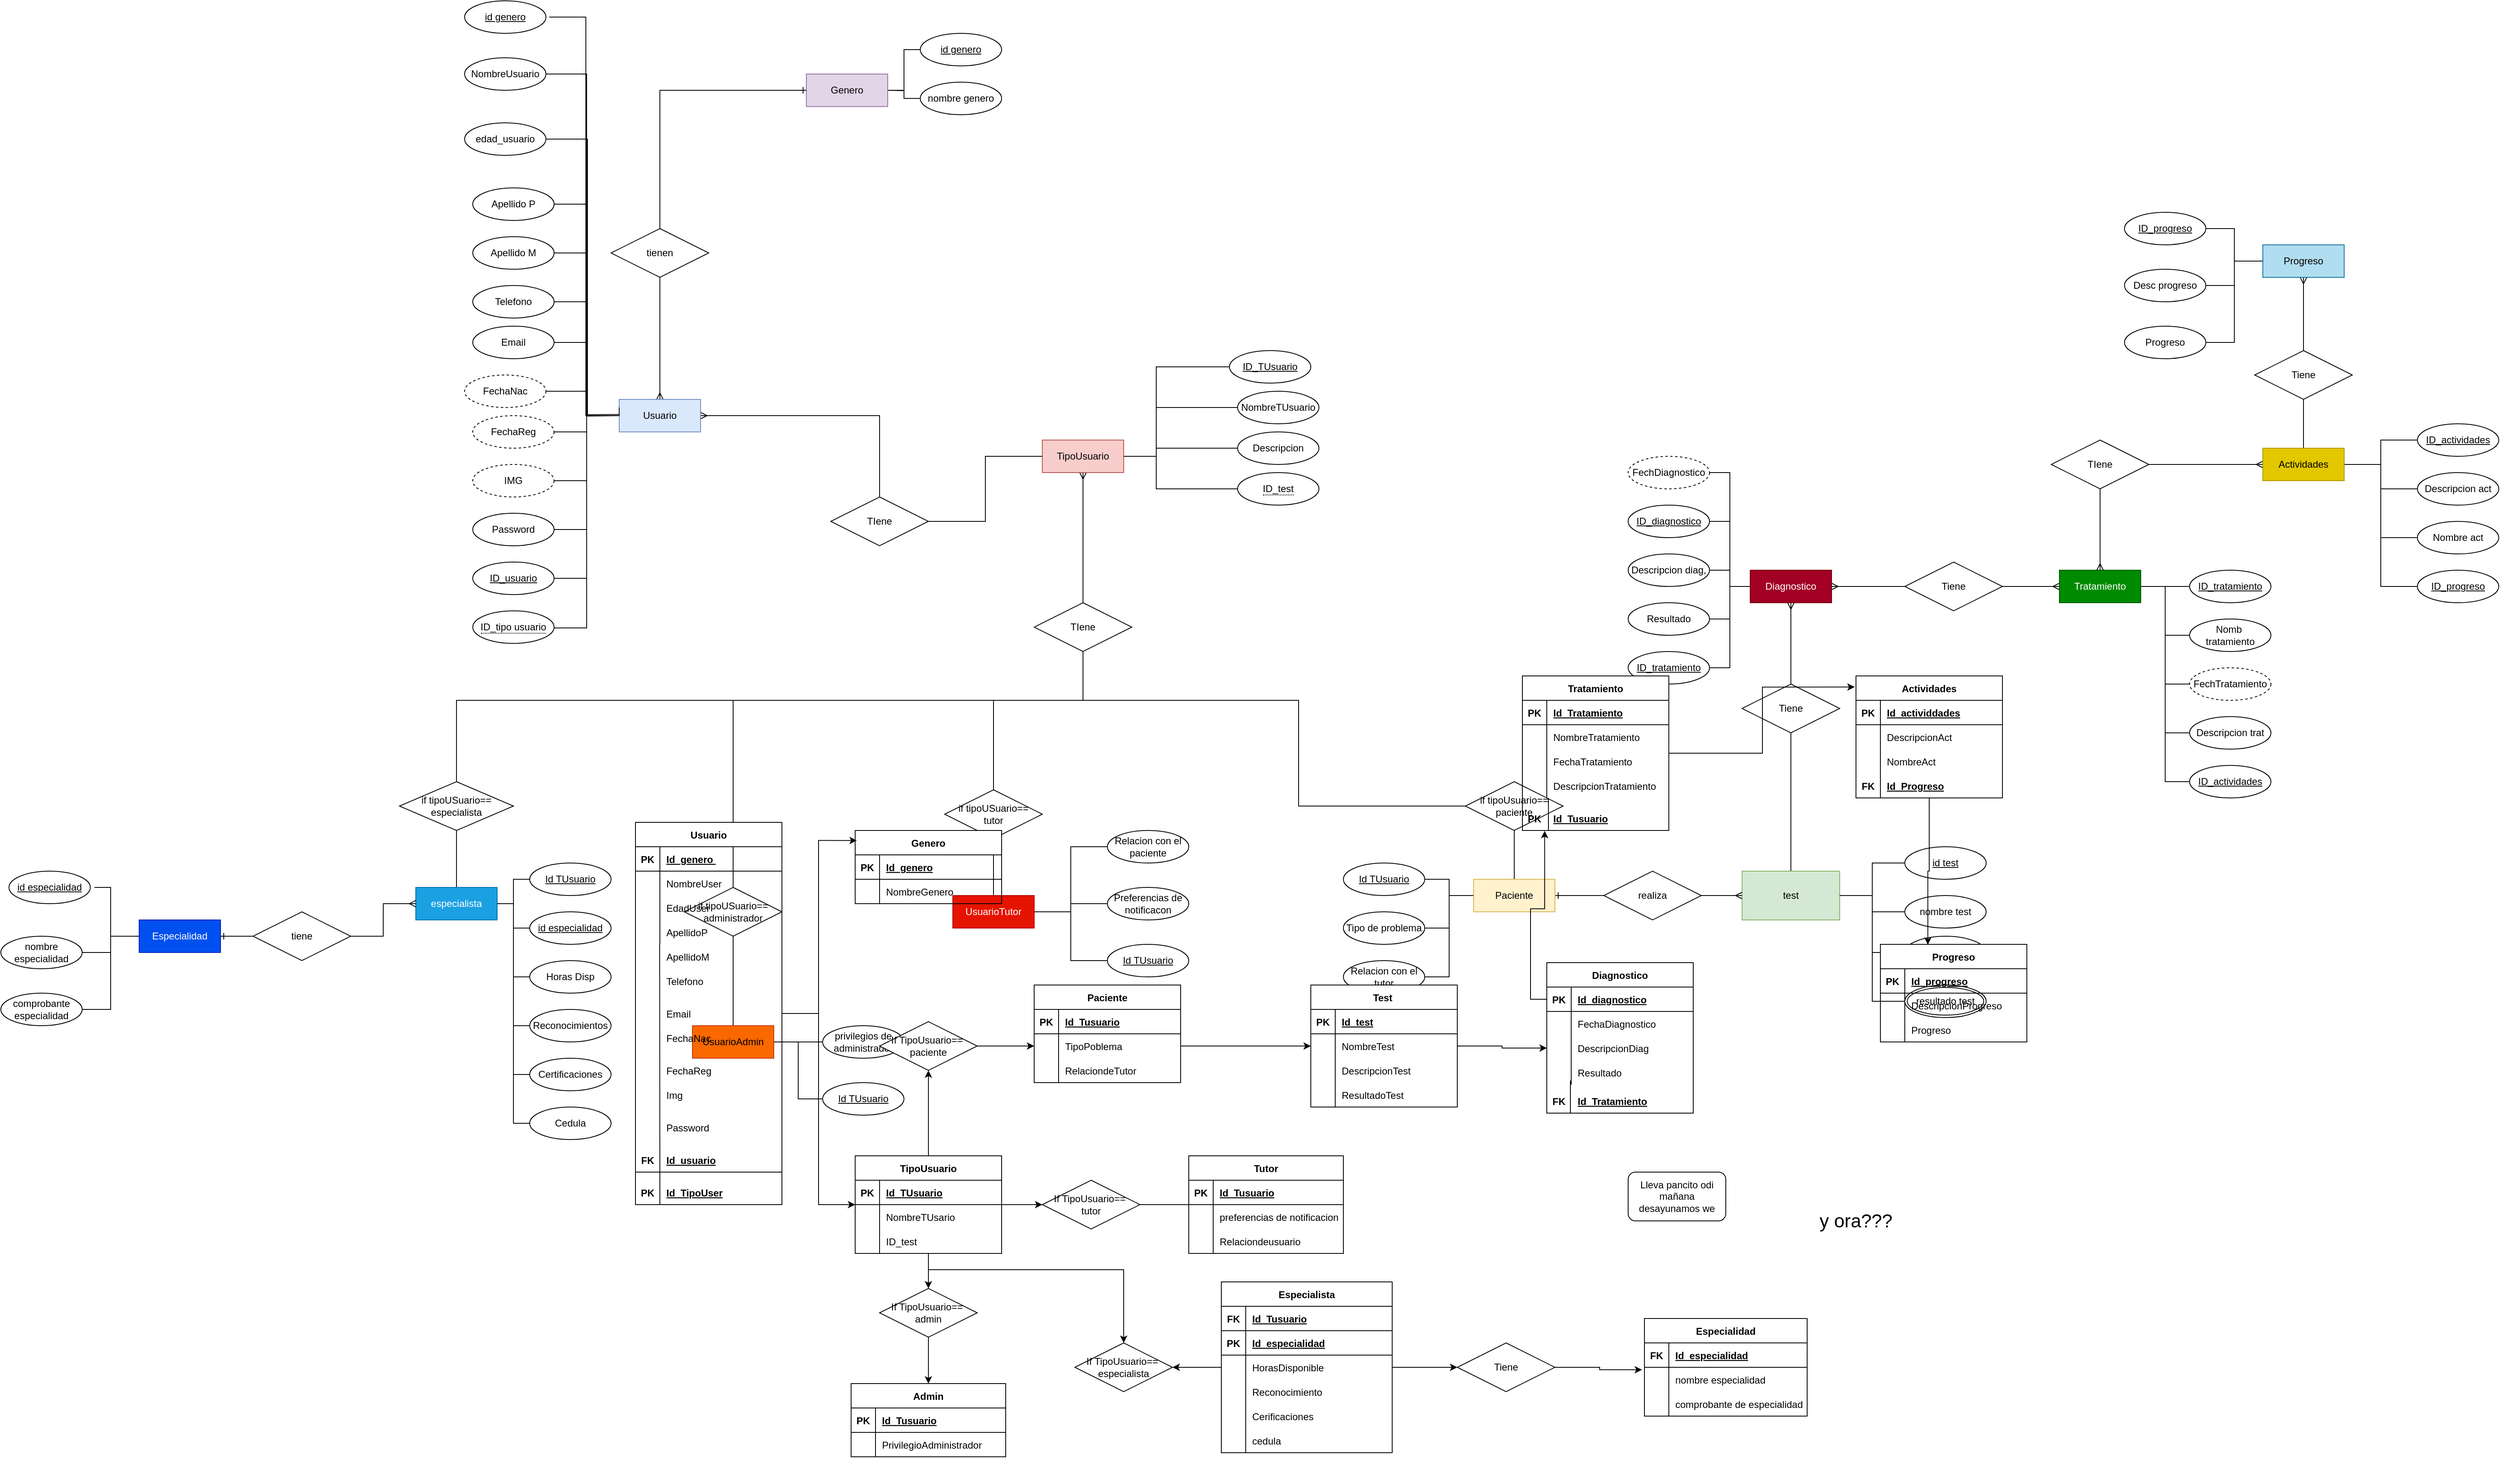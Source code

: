 <mxfile version="24.3.0" type="github" pages="2">
  <diagram id="R2lEEEUBdFMjLlhIrx00" name="Page-1">
    <mxGraphModel dx="2273" dy="1535" grid="1" gridSize="10" guides="1" tooltips="1" connect="1" arrows="1" fold="1" page="1" pageScale="1" pageWidth="1100" pageHeight="850" math="0" shadow="0" extFonts="Permanent Marker^https://fonts.googleapis.com/css?family=Permanent+Marker">
      <root>
        <mxCell id="0" />
        <mxCell id="1" parent="0" />
        <mxCell id="N7I6gcjD1eTrfO0JWnYz-22" style="edgeStyle=orthogonalEdgeStyle;rounded=0;orthogonalLoop=1;jettySize=auto;html=1;endArrow=none;endFill=0;startArrow=ERmany;startFill=0;" parent="1" source="N7I6gcjD1eTrfO0JWnYz-3" target="N7I6gcjD1eTrfO0JWnYz-21" edge="1">
          <mxGeometry relative="1" as="geometry" />
        </mxCell>
        <mxCell id="_dw2eoGRy7yb9aEkMzcg-65" style="edgeStyle=orthogonalEdgeStyle;rounded=0;orthogonalLoop=1;jettySize=auto;html=1;exitX=0.5;exitY=0;exitDx=0;exitDy=0;entryX=0.5;entryY=1;entryDx=0;entryDy=0;endArrow=none;endFill=0;startArrow=ERmany;startFill=0;" parent="1" source="N7I6gcjD1eTrfO0JWnYz-3" target="_dw2eoGRy7yb9aEkMzcg-64" edge="1">
          <mxGeometry relative="1" as="geometry" />
        </mxCell>
        <mxCell id="N7I6gcjD1eTrfO0JWnYz-3" value="Usuario" style="whiteSpace=wrap;html=1;align=center;fillColor=#dae8fc;strokeColor=#6c8ebf;" parent="1" vertex="1">
          <mxGeometry x="390" y="190" width="100" height="40" as="geometry" />
        </mxCell>
        <mxCell id="_dw2eoGRy7yb9aEkMzcg-11" style="edgeStyle=orthogonalEdgeStyle;rounded=0;orthogonalLoop=1;jettySize=auto;html=1;exitX=1;exitY=0.5;exitDx=0;exitDy=0;endArrow=none;endFill=0;" parent="1" source="N7I6gcjD1eTrfO0JWnYz-4" edge="1">
          <mxGeometry relative="1" as="geometry">
            <mxPoint x="390" y="210" as="targetPoint" />
            <Array as="points">
              <mxPoint x="350" y="-50" />
              <mxPoint x="350" y="210" />
            </Array>
          </mxGeometry>
        </mxCell>
        <mxCell id="N7I6gcjD1eTrfO0JWnYz-4" value="Apellido P" style="ellipse;whiteSpace=wrap;html=1;align=center;" parent="1" vertex="1">
          <mxGeometry x="210" y="-70" width="100" height="40" as="geometry" />
        </mxCell>
        <mxCell id="_dw2eoGRy7yb9aEkMzcg-9" style="edgeStyle=orthogonalEdgeStyle;rounded=0;orthogonalLoop=1;jettySize=auto;html=1;exitX=1;exitY=0.5;exitDx=0;exitDy=0;entryX=0;entryY=0.25;entryDx=0;entryDy=0;endArrow=none;endFill=0;" parent="1" source="N7I6gcjD1eTrfO0JWnYz-5" edge="1">
          <mxGeometry relative="1" as="geometry">
            <Array as="points">
              <mxPoint x="350" y="70" />
              <mxPoint x="350" y="210" />
            </Array>
            <mxPoint x="390" y="210" as="targetPoint" />
          </mxGeometry>
        </mxCell>
        <mxCell id="N7I6gcjD1eTrfO0JWnYz-5" value="Telefono" style="ellipse;whiteSpace=wrap;html=1;align=center;" parent="1" vertex="1">
          <mxGeometry x="210" y="50" width="100" height="40" as="geometry" />
        </mxCell>
        <mxCell id="_dw2eoGRy7yb9aEkMzcg-10" style="edgeStyle=orthogonalEdgeStyle;rounded=0;orthogonalLoop=1;jettySize=auto;html=1;exitX=1;exitY=0.5;exitDx=0;exitDy=0;endArrow=none;endFill=0;" parent="1" source="N7I6gcjD1eTrfO0JWnYz-6" edge="1">
          <mxGeometry relative="1" as="geometry">
            <mxPoint x="390" y="210" as="targetPoint" />
            <Array as="points">
              <mxPoint x="350" y="10" />
              <mxPoint x="350" y="210" />
            </Array>
          </mxGeometry>
        </mxCell>
        <mxCell id="N7I6gcjD1eTrfO0JWnYz-6" value="Apellido M" style="ellipse;whiteSpace=wrap;html=1;align=center;" parent="1" vertex="1">
          <mxGeometry x="210" y="-10" width="100" height="40" as="geometry" />
        </mxCell>
        <mxCell id="_dw2eoGRy7yb9aEkMzcg-21" style="edgeStyle=orthogonalEdgeStyle;rounded=0;orthogonalLoop=1;jettySize=auto;html=1;exitX=1;exitY=0.5;exitDx=0;exitDy=0;endArrow=none;endFill=0;" parent="1" source="N7I6gcjD1eTrfO0JWnYz-7" edge="1">
          <mxGeometry relative="1" as="geometry">
            <mxPoint x="390" y="210" as="targetPoint" />
            <Array as="points">
              <mxPoint x="350" y="-210" />
              <mxPoint x="350" y="210" />
            </Array>
          </mxGeometry>
        </mxCell>
        <mxCell id="N7I6gcjD1eTrfO0JWnYz-7" value="NombreUsuario" style="ellipse;whiteSpace=wrap;html=1;align=center;" parent="1" vertex="1">
          <mxGeometry x="200" y="-230" width="100" height="40" as="geometry" />
        </mxCell>
        <mxCell id="_dw2eoGRy7yb9aEkMzcg-13" style="edgeStyle=orthogonalEdgeStyle;rounded=0;orthogonalLoop=1;jettySize=auto;html=1;exitX=1;exitY=0.5;exitDx=0;exitDy=0;endArrow=none;endFill=0;" parent="1" source="N7I6gcjD1eTrfO0JWnYz-9" edge="1">
          <mxGeometry relative="1" as="geometry">
            <mxPoint x="390" y="200" as="targetPoint" />
            <Array as="points">
              <mxPoint x="350" y="120" />
              <mxPoint x="350" y="210" />
              <mxPoint x="390" y="210" />
            </Array>
          </mxGeometry>
        </mxCell>
        <mxCell id="_dw2eoGRy7yb9aEkMzcg-19" style="edgeStyle=orthogonalEdgeStyle;rounded=0;orthogonalLoop=1;jettySize=auto;html=1;exitX=1;exitY=0.5;exitDx=0;exitDy=0;endArrow=none;endFill=0;" parent="1" source="N7I6gcjD1eTrfO0JWnYz-13" edge="1">
          <mxGeometry relative="1" as="geometry">
            <mxPoint x="390" y="208.667" as="targetPoint" />
            <Array as="points">
              <mxPoint x="350" y="410" />
              <mxPoint x="350" y="209" />
            </Array>
          </mxGeometry>
        </mxCell>
        <mxCell id="N7I6gcjD1eTrfO0JWnYz-13" value="ID_usuario" style="ellipse;whiteSpace=wrap;html=1;align=center;fontStyle=4;" parent="1" vertex="1">
          <mxGeometry x="210" y="390" width="100" height="40" as="geometry" />
        </mxCell>
        <mxCell id="_dw2eoGRy7yb9aEkMzcg-17" style="edgeStyle=orthogonalEdgeStyle;rounded=0;orthogonalLoop=1;jettySize=auto;html=1;exitX=1;exitY=0.5;exitDx=0;exitDy=0;endArrow=none;endFill=0;" parent="1" source="N7I6gcjD1eTrfO0JWnYz-14" edge="1">
          <mxGeometry relative="1" as="geometry">
            <mxPoint x="390" y="210" as="targetPoint" />
            <Array as="points">
              <mxPoint x="350" y="290" />
              <mxPoint x="350" y="210" />
            </Array>
          </mxGeometry>
        </mxCell>
        <mxCell id="N7I6gcjD1eTrfO0JWnYz-14" value="IMG" style="ellipse;whiteSpace=wrap;html=1;align=center;dashed=1;" parent="1" vertex="1">
          <mxGeometry x="210" y="270" width="100" height="40" as="geometry" />
        </mxCell>
        <mxCell id="N7I6gcjD1eTrfO0JWnYz-78" style="edgeStyle=orthogonalEdgeStyle;rounded=0;orthogonalLoop=1;jettySize=auto;html=1;entryX=0;entryY=0.5;entryDx=0;entryDy=0;endArrow=none;endFill=0;" parent="1" source="N7I6gcjD1eTrfO0JWnYz-23" target="N7I6gcjD1eTrfO0JWnYz-25" edge="1">
          <mxGeometry relative="1" as="geometry">
            <Array as="points">
              <mxPoint x="1050" y="260" />
              <mxPoint x="1050" y="200" />
            </Array>
          </mxGeometry>
        </mxCell>
        <mxCell id="N7I6gcjD1eTrfO0JWnYz-79" style="edgeStyle=orthogonalEdgeStyle;rounded=0;orthogonalLoop=1;jettySize=auto;html=1;entryX=0;entryY=0.5;entryDx=0;entryDy=0;endArrow=none;endFill=0;" parent="1" source="N7I6gcjD1eTrfO0JWnYz-23" target="N7I6gcjD1eTrfO0JWnYz-27" edge="1">
          <mxGeometry relative="1" as="geometry">
            <Array as="points">
              <mxPoint x="1050" y="260" />
              <mxPoint x="1050" y="250" />
            </Array>
          </mxGeometry>
        </mxCell>
        <mxCell id="N7I6gcjD1eTrfO0JWnYz-80" style="edgeStyle=orthogonalEdgeStyle;rounded=0;orthogonalLoop=1;jettySize=auto;html=1;entryX=0;entryY=0.5;entryDx=0;entryDy=0;endArrow=none;endFill=0;" parent="1" source="N7I6gcjD1eTrfO0JWnYz-23" target="N7I6gcjD1eTrfO0JWnYz-28" edge="1">
          <mxGeometry relative="1" as="geometry">
            <Array as="points">
              <mxPoint x="1050" y="260" />
              <mxPoint x="1050" y="300" />
            </Array>
          </mxGeometry>
        </mxCell>
        <mxCell id="5rCWhJkRLyUv9x6owlhN-4" style="edgeStyle=orthogonalEdgeStyle;rounded=0;orthogonalLoop=1;jettySize=auto;html=1;endArrow=none;endFill=0;startArrow=ERmany;startFill=0;" parent="1" source="N7I6gcjD1eTrfO0JWnYz-23" target="5rCWhJkRLyUv9x6owlhN-3" edge="1">
          <mxGeometry relative="1" as="geometry" />
        </mxCell>
        <mxCell id="N7I6gcjD1eTrfO0JWnYz-23" value="TipoUsuario" style="whiteSpace=wrap;html=1;align=center;fillColor=#f8cecc;strokeColor=#b85450;" parent="1" vertex="1">
          <mxGeometry x="910" y="240" width="100" height="40" as="geometry" />
        </mxCell>
        <mxCell id="N7I6gcjD1eTrfO0JWnYz-36" style="edgeStyle=orthogonalEdgeStyle;rounded=0;orthogonalLoop=1;jettySize=auto;html=1;entryX=1;entryY=0.5;entryDx=0;entryDy=0;endArrow=none;endFill=0;" parent="1" source="N7I6gcjD1eTrfO0JWnYz-26" target="N7I6gcjD1eTrfO0JWnYz-23" edge="1">
          <mxGeometry relative="1" as="geometry">
            <Array as="points">
              <mxPoint x="1150" y="150" />
              <mxPoint x="1050" y="150" />
              <mxPoint x="1050" y="280" />
            </Array>
          </mxGeometry>
        </mxCell>
        <mxCell id="N7I6gcjD1eTrfO0JWnYz-12" value="Password" style="ellipse;whiteSpace=wrap;html=1;align=center;" parent="1" vertex="1">
          <mxGeometry x="210" y="330" width="100" height="40" as="geometry" />
        </mxCell>
        <mxCell id="N7I6gcjD1eTrfO0JWnYz-26" value="ID_TUsuario" style="ellipse;whiteSpace=wrap;html=1;align=center;fontStyle=4;" parent="1" vertex="1">
          <mxGeometry x="1140" y="130" width="100" height="40" as="geometry" />
        </mxCell>
        <mxCell id="_dw2eoGRy7yb9aEkMzcg-18" style="edgeStyle=orthogonalEdgeStyle;rounded=0;orthogonalLoop=1;jettySize=auto;html=1;exitX=1;exitY=0.5;exitDx=0;exitDy=0;endArrow=none;endFill=0;" parent="1" source="N7I6gcjD1eTrfO0JWnYz-12" edge="1">
          <mxGeometry relative="1" as="geometry">
            <mxPoint x="390" y="210.0" as="targetPoint" />
            <Array as="points">
              <mxPoint x="350" y="350" />
              <mxPoint x="350" y="210" />
            </Array>
          </mxGeometry>
        </mxCell>
        <mxCell id="N7I6gcjD1eTrfO0JWnYz-16" value="FechaNac" style="ellipse;whiteSpace=wrap;html=1;align=center;dashed=1;" parent="1" vertex="1">
          <mxGeometry x="200" y="160" width="100" height="40" as="geometry" />
        </mxCell>
        <mxCell id="_dw2eoGRy7yb9aEkMzcg-20" style="edgeStyle=orthogonalEdgeStyle;rounded=0;orthogonalLoop=1;jettySize=auto;html=1;exitX=1;exitY=0.5;exitDx=0;exitDy=0;entryX=0;entryY=0.25;entryDx=0;entryDy=0;endArrow=none;endFill=0;" parent="1" edge="1">
          <mxGeometry relative="1" as="geometry">
            <mxPoint x="310" y="470" as="sourcePoint" />
            <mxPoint x="390" y="210" as="targetPoint" />
            <Array as="points">
              <mxPoint x="310" y="471" />
              <mxPoint x="350" y="471" />
              <mxPoint x="350" y="210" />
            </Array>
          </mxGeometry>
        </mxCell>
        <mxCell id="N7I6gcjD1eTrfO0JWnYz-25" value="NombreTUsuario" style="ellipse;whiteSpace=wrap;html=1;align=center;" parent="1" vertex="1">
          <mxGeometry x="1150" y="180" width="100" height="40" as="geometry" />
        </mxCell>
        <mxCell id="_dw2eoGRy7yb9aEkMzcg-16" style="edgeStyle=orthogonalEdgeStyle;rounded=0;orthogonalLoop=1;jettySize=auto;html=1;exitX=1;exitY=0.5;exitDx=0;exitDy=0;endArrow=none;endFill=0;" parent="1" source="N7I6gcjD1eTrfO0JWnYz-15" edge="1">
          <mxGeometry relative="1" as="geometry">
            <mxPoint x="390" y="210" as="targetPoint" />
          </mxGeometry>
        </mxCell>
        <mxCell id="N7I6gcjD1eTrfO0JWnYz-15" value="FechaReg" style="ellipse;whiteSpace=wrap;html=1;align=center;dashed=1;" parent="1" vertex="1">
          <mxGeometry x="210" y="210" width="100" height="40" as="geometry" />
        </mxCell>
        <mxCell id="N7I6gcjD1eTrfO0JWnYz-27" value="Descripcion" style="ellipse;whiteSpace=wrap;html=1;align=center;" parent="1" vertex="1">
          <mxGeometry x="1150" y="230" width="100" height="40" as="geometry" />
        </mxCell>
        <mxCell id="N7I6gcjD1eTrfO0JWnYz-28" value="&lt;span style=&quot;border-bottom: 1px dotted&quot;&gt;ID_test&lt;/span&gt;" style="ellipse;whiteSpace=wrap;html=1;align=center;" parent="1" vertex="1">
          <mxGeometry x="1150" y="280" width="100" height="40" as="geometry" />
        </mxCell>
        <mxCell id="_dw2eoGRy7yb9aEkMzcg-50" style="edgeStyle=orthogonalEdgeStyle;rounded=0;orthogonalLoop=1;jettySize=auto;html=1;exitX=0.5;exitY=1;exitDx=0;exitDy=0;entryX=0.5;entryY=0;entryDx=0;entryDy=0;endArrow=none;endFill=0;" parent="1" source="N7I6gcjD1eTrfO0JWnYz-37" target="_dw2eoGRy7yb9aEkMzcg-49" edge="1">
          <mxGeometry relative="1" as="geometry" />
        </mxCell>
        <mxCell id="N7I6gcjD1eTrfO0JWnYz-37" value="if tipoUsuario==&lt;div&gt;paciente&lt;/div&gt;" style="shape=rhombus;perimeter=rhombusPerimeter;whiteSpace=wrap;html=1;align=center;" parent="1" vertex="1">
          <mxGeometry x="1430" y="660" width="120" height="60" as="geometry" />
        </mxCell>
        <mxCell id="N7I6gcjD1eTrfO0JWnYz-50" style="edgeStyle=orthogonalEdgeStyle;rounded=0;orthogonalLoop=1;jettySize=auto;html=1;entryX=0.5;entryY=0;entryDx=0;entryDy=0;endArrow=none;endFill=0;" parent="1" source="N7I6gcjD1eTrfO0JWnYz-38" target="N7I6gcjD1eTrfO0JWnYz-46" edge="1">
          <mxGeometry relative="1" as="geometry" />
        </mxCell>
        <mxCell id="N7I6gcjD1eTrfO0JWnYz-38" value="if tipoUSuario==&lt;div&gt;tutor&lt;/div&gt;" style="shape=rhombus;perimeter=rhombusPerimeter;whiteSpace=wrap;html=1;align=center;" parent="1" vertex="1">
          <mxGeometry x="790" y="670" width="120" height="60" as="geometry" />
        </mxCell>
        <mxCell id="v01SdPAqVEhbbvG_wP8l-24" style="edgeStyle=orthogonalEdgeStyle;rounded=0;orthogonalLoop=1;jettySize=auto;html=1;entryX=0.5;entryY=1;entryDx=0;entryDy=0;endArrow=none;endFill=0;" parent="1" source="_dw2eoGRy7yb9aEkMzcg-25" target="v01SdPAqVEhbbvG_wP8l-23" edge="1">
          <mxGeometry relative="1" as="geometry" />
        </mxCell>
        <mxCell id="_dw2eoGRy7yb9aEkMzcg-25" value="test" style="rounded=0;whiteSpace=wrap;html=1;fillColor=#d5e8d4;strokeColor=#82b366;" parent="1" vertex="1">
          <mxGeometry x="1770" y="770" width="120" height="60" as="geometry" />
        </mxCell>
        <mxCell id="gaW1qFhwVtBCs7oQorQu-5" style="edgeStyle=orthogonalEdgeStyle;rounded=0;orthogonalLoop=1;jettySize=auto;html=1;exitX=0.5;exitY=1;exitDx=0;exitDy=0;entryX=0.5;entryY=0;entryDx=0;entryDy=0;endArrow=none;endFill=0;" parent="1" source="N7I6gcjD1eTrfO0JWnYz-39" target="gaW1qFhwVtBCs7oQorQu-4" edge="1">
          <mxGeometry relative="1" as="geometry" />
        </mxCell>
        <mxCell id="N7I6gcjD1eTrfO0JWnYz-39" value="if tipoUSuario==&lt;div&gt;especialista&lt;/div&gt;" style="shape=rhombus;perimeter=rhombusPerimeter;whiteSpace=wrap;html=1;align=center;" parent="1" vertex="1">
          <mxGeometry x="120" y="660" width="140" height="60" as="geometry" />
        </mxCell>
        <mxCell id="N7I6gcjD1eTrfO0JWnYz-24" style="edgeStyle=orthogonalEdgeStyle;rounded=0;orthogonalLoop=1;jettySize=auto;html=1;entryX=0;entryY=0.5;entryDx=0;entryDy=0;endArrow=none;endFill=0;" parent="1" source="N7I6gcjD1eTrfO0JWnYz-21" target="N7I6gcjD1eTrfO0JWnYz-23" edge="1">
          <mxGeometry relative="1" as="geometry" />
        </mxCell>
        <mxCell id="N7I6gcjD1eTrfO0JWnYz-21" value="TIene" style="shape=rhombus;perimeter=rhombusPerimeter;whiteSpace=wrap;html=1;align=center;" parent="1" vertex="1">
          <mxGeometry x="650" y="310" width="120" height="60" as="geometry" />
        </mxCell>
        <mxCell id="_dw2eoGRy7yb9aEkMzcg-34" style="edgeStyle=orthogonalEdgeStyle;rounded=0;orthogonalLoop=1;jettySize=auto;html=1;exitX=0;exitY=0.5;exitDx=0;exitDy=0;entryX=1;entryY=0.5;entryDx=0;entryDy=0;endArrow=none;endFill=0;" parent="1" source="_dw2eoGRy7yb9aEkMzcg-28" target="_dw2eoGRy7yb9aEkMzcg-25" edge="1">
          <mxGeometry relative="1" as="geometry" />
        </mxCell>
        <mxCell id="_dw2eoGRy7yb9aEkMzcg-28" value="id test" style="ellipse;whiteSpace=wrap;html=1;align=center;fontStyle=4;" parent="1" vertex="1">
          <mxGeometry x="1970" y="740" width="100" height="40" as="geometry" />
        </mxCell>
        <mxCell id="_dw2eoGRy7yb9aEkMzcg-15" value="" style="edgeStyle=orthogonalEdgeStyle;rounded=0;orthogonalLoop=1;jettySize=auto;html=1;endArrow=none;endFill=0;" parent="1" source="N7I6gcjD1eTrfO0JWnYz-16" edge="1">
          <mxGeometry relative="1" as="geometry">
            <mxPoint x="390" y="210" as="targetPoint" />
            <Array as="points">
              <mxPoint x="350" y="180" />
              <mxPoint x="350" y="210" />
            </Array>
          </mxGeometry>
        </mxCell>
        <mxCell id="N7I6gcjD1eTrfO0JWnYz-9" value="Email" style="ellipse;whiteSpace=wrap;html=1;align=center;" parent="1" vertex="1">
          <mxGeometry x="210" y="100" width="100" height="40" as="geometry" />
        </mxCell>
        <mxCell id="_dw2eoGRy7yb9aEkMzcg-38" style="edgeStyle=orthogonalEdgeStyle;rounded=0;orthogonalLoop=1;jettySize=auto;html=1;exitX=0;exitY=0.5;exitDx=0;exitDy=0;endArrow=none;endFill=0;entryX=1;entryY=0.5;entryDx=0;entryDy=0;" parent="1" source="_dw2eoGRy7yb9aEkMzcg-29" target="_dw2eoGRy7yb9aEkMzcg-25" edge="1">
          <mxGeometry relative="1" as="geometry">
            <mxPoint x="1910" y="890.0" as="targetPoint" />
          </mxGeometry>
        </mxCell>
        <mxCell id="_dw2eoGRy7yb9aEkMzcg-29" value="descripción test" style="ellipse;whiteSpace=wrap;html=1;align=center;" parent="1" vertex="1">
          <mxGeometry x="1970" y="850" width="100" height="40" as="geometry" />
        </mxCell>
        <mxCell id="_dw2eoGRy7yb9aEkMzcg-35" style="edgeStyle=orthogonalEdgeStyle;rounded=0;orthogonalLoop=1;jettySize=auto;html=1;exitX=0;exitY=0.5;exitDx=0;exitDy=0;endArrow=none;endFill=0;entryX=1;entryY=0.5;entryDx=0;entryDy=0;" parent="1" source="_dw2eoGRy7yb9aEkMzcg-30" target="_dw2eoGRy7yb9aEkMzcg-25" edge="1">
          <mxGeometry relative="1" as="geometry">
            <mxPoint x="1910" y="890.0" as="targetPoint" />
            <Array as="points">
              <mxPoint x="1930" y="820" />
              <mxPoint x="1930" y="800" />
            </Array>
          </mxGeometry>
        </mxCell>
        <mxCell id="_dw2eoGRy7yb9aEkMzcg-30" value="nombre test" style="ellipse;whiteSpace=wrap;html=1;align=center;" parent="1" vertex="1">
          <mxGeometry x="1970" y="800" width="100" height="40" as="geometry" />
        </mxCell>
        <mxCell id="N7I6gcjD1eTrfO0JWnYz-20" value="&lt;span style=&quot;border-bottom: 1px dotted&quot;&gt;ID_tipo usuario&lt;/span&gt;" style="ellipse;whiteSpace=wrap;html=1;align=center;" parent="1" vertex="1">
          <mxGeometry x="210" y="450" width="100" height="40" as="geometry" />
        </mxCell>
        <mxCell id="_dw2eoGRy7yb9aEkMzcg-39" style="edgeStyle=orthogonalEdgeStyle;rounded=0;orthogonalLoop=1;jettySize=auto;html=1;exitX=0;exitY=0.5;exitDx=0;exitDy=0;endArrow=none;endFill=0;entryX=1;entryY=0.5;entryDx=0;entryDy=0;" parent="1" source="_dw2eoGRy7yb9aEkMzcg-33" target="_dw2eoGRy7yb9aEkMzcg-25" edge="1">
          <mxGeometry relative="1" as="geometry">
            <mxPoint x="1930" y="1090.0" as="targetPoint" />
            <Array as="points">
              <mxPoint x="1930" y="930" />
              <mxPoint x="1930" y="800" />
            </Array>
          </mxGeometry>
        </mxCell>
        <mxCell id="_dw2eoGRy7yb9aEkMzcg-33" value="resultado test" style="ellipse;shape=doubleEllipse;margin=3;whiteSpace=wrap;html=1;align=center;" parent="1" vertex="1">
          <mxGeometry x="1970" y="910" width="100" height="40" as="geometry" />
        </mxCell>
        <mxCell id="N7I6gcjD1eTrfO0JWnYz-71" style="edgeStyle=orthogonalEdgeStyle;rounded=0;orthogonalLoop=1;jettySize=auto;html=1;entryX=0.5;entryY=0;entryDx=0;entryDy=0;endArrow=none;endFill=0;" parent="1" source="N7I6gcjD1eTrfO0JWnYz-44" target="N7I6gcjD1eTrfO0JWnYz-70" edge="1">
          <mxGeometry relative="1" as="geometry" />
        </mxCell>
        <mxCell id="N7I6gcjD1eTrfO0JWnYz-44" value="if tipoUSuario==&lt;div&gt;administrador&lt;/div&gt;" style="shape=rhombus;perimeter=rhombusPerimeter;whiteSpace=wrap;html=1;align=center;" parent="1" vertex="1">
          <mxGeometry x="470" y="790" width="120" height="60" as="geometry" />
        </mxCell>
        <mxCell id="N7I6gcjD1eTrfO0JWnYz-46" value="UsuarioTutor" style="whiteSpace=wrap;html=1;align=center;fillColor=#e51400;strokeColor=#B20000;fontColor=#ffffff;" parent="1" vertex="1">
          <mxGeometry x="800" y="800" width="100" height="40" as="geometry" />
        </mxCell>
        <mxCell id="N7I6gcjD1eTrfO0JWnYz-66" style="edgeStyle=orthogonalEdgeStyle;rounded=0;orthogonalLoop=1;jettySize=auto;html=1;entryX=1;entryY=0.5;entryDx=0;entryDy=0;endArrow=none;endFill=0;" parent="1" source="N7I6gcjD1eTrfO0JWnYz-62" target="N7I6gcjD1eTrfO0JWnYz-46" edge="1">
          <mxGeometry relative="1" as="geometry" />
        </mxCell>
        <mxCell id="N7I6gcjD1eTrfO0JWnYz-62" value="Relacion con el paciente" style="ellipse;whiteSpace=wrap;html=1;align=center;" parent="1" vertex="1">
          <mxGeometry x="990" y="720" width="100" height="40" as="geometry" />
        </mxCell>
        <mxCell id="_dw2eoGRy7yb9aEkMzcg-69" style="edgeStyle=orthogonalEdgeStyle;rounded=0;orthogonalLoop=1;jettySize=auto;html=1;exitX=1;exitY=0.5;exitDx=0;exitDy=0;entryX=0;entryY=0.5;entryDx=0;entryDy=0;endArrow=none;endFill=0;startArrow=ERone;startFill=0;" parent="1" source="_dw2eoGRy7yb9aEkMzcg-49" target="_dw2eoGRy7yb9aEkMzcg-68" edge="1">
          <mxGeometry relative="1" as="geometry" />
        </mxCell>
        <mxCell id="_dw2eoGRy7yb9aEkMzcg-49" value="Paciente" style="whiteSpace=wrap;html=1;align=center;fillColor=#fff2cc;strokeColor=#d6b656;" parent="1" vertex="1">
          <mxGeometry x="1440" y="780" width="100" height="40" as="geometry" />
        </mxCell>
        <mxCell id="N7I6gcjD1eTrfO0JWnYz-68" style="edgeStyle=orthogonalEdgeStyle;rounded=0;orthogonalLoop=1;jettySize=auto;html=1;entryX=1;entryY=0.5;entryDx=0;entryDy=0;endArrow=none;endFill=0;" parent="1" source="N7I6gcjD1eTrfO0JWnYz-64" target="N7I6gcjD1eTrfO0JWnYz-46" edge="1">
          <mxGeometry relative="1" as="geometry" />
        </mxCell>
        <mxCell id="N7I6gcjD1eTrfO0JWnYz-64" value="Preferencias de notificacon" style="ellipse;whiteSpace=wrap;html=1;align=center;" parent="1" vertex="1">
          <mxGeometry x="990" y="790" width="100" height="40" as="geometry" />
        </mxCell>
        <mxCell id="_dw2eoGRy7yb9aEkMzcg-56" style="edgeStyle=orthogonalEdgeStyle;rounded=0;orthogonalLoop=1;jettySize=auto;html=1;exitX=1;exitY=0.5;exitDx=0;exitDy=0;endArrow=none;endFill=0;" parent="1" edge="1">
          <mxGeometry relative="1" as="geometry">
            <mxPoint x="260.0" y="-130" as="sourcePoint" />
            <mxPoint x="350" y="210" as="targetPoint" />
            <Array as="points">
              <mxPoint x="351" y="-130" />
              <mxPoint x="351" y="210" />
            </Array>
          </mxGeometry>
        </mxCell>
        <mxCell id="_dw2eoGRy7yb9aEkMzcg-54" value="edad_usuario" style="ellipse;whiteSpace=wrap;html=1;align=center;" parent="1" vertex="1">
          <mxGeometry x="200" y="-150" width="100" height="40" as="geometry" />
        </mxCell>
        <mxCell id="N7I6gcjD1eTrfO0JWnYz-70" value="UsuarioAdmin" style="whiteSpace=wrap;html=1;align=center;fillColor=#fa6800;fontColor=#000000;strokeColor=#C73500;" parent="1" vertex="1">
          <mxGeometry x="480" y="960" width="100" height="40" as="geometry" />
        </mxCell>
        <mxCell id="v01SdPAqVEhbbvG_wP8l-1" style="edgeStyle=orthogonalEdgeStyle;rounded=0;orthogonalLoop=1;jettySize=auto;html=1;entryX=1;entryY=0.5;entryDx=0;entryDy=0;endArrow=none;endFill=0;" parent="1" source="N7I6gcjD1eTrfO0JWnYz-72" target="N7I6gcjD1eTrfO0JWnYz-70" edge="1">
          <mxGeometry relative="1" as="geometry" />
        </mxCell>
        <mxCell id="N7I6gcjD1eTrfO0JWnYz-72" value="privilegios de administrador" style="ellipse;whiteSpace=wrap;html=1;align=center;" parent="1" vertex="1">
          <mxGeometry x="640" y="960" width="100" height="40" as="geometry" />
        </mxCell>
        <mxCell id="_dw2eoGRy7yb9aEkMzcg-58" style="edgeStyle=orthogonalEdgeStyle;rounded=0;orthogonalLoop=1;jettySize=auto;html=1;exitX=1;exitY=0.5;exitDx=0;exitDy=0;endArrow=none;endFill=0;" parent="1" edge="1">
          <mxGeometry relative="1" as="geometry">
            <mxPoint x="304" y="-280.03" as="sourcePoint" />
            <mxPoint x="390" y="210" as="targetPoint" />
            <Array as="points">
              <mxPoint x="349" y="-280.03" />
              <mxPoint x="349" y="209.97" />
            </Array>
          </mxGeometry>
        </mxCell>
        <mxCell id="_dw2eoGRy7yb9aEkMzcg-57" value="id genero" style="ellipse;whiteSpace=wrap;html=1;align=center;fontStyle=4;" parent="1" vertex="1">
          <mxGeometry x="200" y="-300" width="100" height="40" as="geometry" />
        </mxCell>
        <mxCell id="_dw2eoGRy7yb9aEkMzcg-59" value="Genero" style="whiteSpace=wrap;html=1;align=center;fillColor=#e1d5e7;strokeColor=#9673a6;" parent="1" vertex="1">
          <mxGeometry x="620" y="-210" width="100" height="40" as="geometry" />
        </mxCell>
        <mxCell id="_dw2eoGRy7yb9aEkMzcg-62" style="edgeStyle=orthogonalEdgeStyle;rounded=0;orthogonalLoop=1;jettySize=auto;html=1;exitX=0;exitY=0.5;exitDx=0;exitDy=0;entryX=1;entryY=0.5;entryDx=0;entryDy=0;endArrow=none;endFill=0;" parent="1" source="_dw2eoGRy7yb9aEkMzcg-60" target="_dw2eoGRy7yb9aEkMzcg-59" edge="1">
          <mxGeometry relative="1" as="geometry" />
        </mxCell>
        <mxCell id="_dw2eoGRy7yb9aEkMzcg-60" value="id genero" style="ellipse;whiteSpace=wrap;html=1;align=center;fontStyle=4;" parent="1" vertex="1">
          <mxGeometry x="760" y="-260" width="100" height="40" as="geometry" />
        </mxCell>
        <mxCell id="_dw2eoGRy7yb9aEkMzcg-63" style="edgeStyle=orthogonalEdgeStyle;rounded=0;orthogonalLoop=1;jettySize=auto;html=1;exitX=0;exitY=0.5;exitDx=0;exitDy=0;endArrow=none;endFill=0;" parent="1" source="_dw2eoGRy7yb9aEkMzcg-61" edge="1">
          <mxGeometry relative="1" as="geometry">
            <mxPoint x="720" y="-190" as="targetPoint" />
          </mxGeometry>
        </mxCell>
        <mxCell id="_dw2eoGRy7yb9aEkMzcg-61" value="nombre genero" style="ellipse;whiteSpace=wrap;html=1;align=center;" parent="1" vertex="1">
          <mxGeometry x="760" y="-200" width="100" height="40" as="geometry" />
        </mxCell>
        <mxCell id="_dw2eoGRy7yb9aEkMzcg-66" style="edgeStyle=orthogonalEdgeStyle;rounded=0;orthogonalLoop=1;jettySize=auto;html=1;exitX=0.5;exitY=0;exitDx=0;exitDy=0;entryX=0;entryY=0.5;entryDx=0;entryDy=0;endArrow=ERone;endFill=0;" parent="1" source="_dw2eoGRy7yb9aEkMzcg-64" target="_dw2eoGRy7yb9aEkMzcg-59" edge="1">
          <mxGeometry relative="1" as="geometry" />
        </mxCell>
        <mxCell id="_dw2eoGRy7yb9aEkMzcg-64" value="tienen" style="shape=rhombus;perimeter=rhombusPerimeter;whiteSpace=wrap;html=1;align=center;" parent="1" vertex="1">
          <mxGeometry x="380" y="-20" width="120" height="60" as="geometry" />
        </mxCell>
        <mxCell id="gaW1qFhwVtBCs7oQorQu-1" style="edgeStyle=orthogonalEdgeStyle;rounded=0;orthogonalLoop=1;jettySize=auto;html=1;exitX=1;exitY=0.5;exitDx=0;exitDy=0;endArrow=ERmany;endFill=0;" parent="1" source="_dw2eoGRy7yb9aEkMzcg-68" target="_dw2eoGRy7yb9aEkMzcg-25" edge="1">
          <mxGeometry relative="1" as="geometry" />
        </mxCell>
        <mxCell id="_dw2eoGRy7yb9aEkMzcg-68" value="realiza" style="shape=rhombus;perimeter=rhombusPerimeter;whiteSpace=wrap;html=1;align=center;" parent="1" vertex="1">
          <mxGeometry x="1600" y="770" width="120" height="60" as="geometry" />
        </mxCell>
        <mxCell id="gaW1qFhwVtBCs7oQorQu-4" value="especialista" style="whiteSpace=wrap;html=1;align=center;fillColor=#1ba1e2;fontColor=#ffffff;strokeColor=#006EAF;" parent="1" vertex="1">
          <mxGeometry x="140" y="790" width="100" height="40" as="geometry" />
        </mxCell>
        <mxCell id="gaW1qFhwVtBCs7oQorQu-6" value="Especialidad" style="whiteSpace=wrap;html=1;align=center;fillColor=#0050ef;fontColor=#ffffff;strokeColor=#001DBC;" parent="1" vertex="1">
          <mxGeometry x="-200" y="830" width="100" height="40" as="geometry" />
        </mxCell>
        <mxCell id="gaW1qFhwVtBCs7oQorQu-8" style="edgeStyle=orthogonalEdgeStyle;rounded=0;orthogonalLoop=1;jettySize=auto;html=1;exitX=1;exitY=0.5;exitDx=0;exitDy=0;entryX=0;entryY=0.5;entryDx=0;entryDy=0;endArrow=ERmany;endFill=0;" parent="1" source="gaW1qFhwVtBCs7oQorQu-7" target="gaW1qFhwVtBCs7oQorQu-4" edge="1">
          <mxGeometry relative="1" as="geometry" />
        </mxCell>
        <mxCell id="gaW1qFhwVtBCs7oQorQu-9" style="edgeStyle=orthogonalEdgeStyle;rounded=0;orthogonalLoop=1;jettySize=auto;html=1;exitX=0;exitY=0.5;exitDx=0;exitDy=0;entryX=1;entryY=0.5;entryDx=0;entryDy=0;endArrow=ERone;endFill=0;" parent="1" source="gaW1qFhwVtBCs7oQorQu-7" target="gaW1qFhwVtBCs7oQorQu-6" edge="1">
          <mxGeometry relative="1" as="geometry" />
        </mxCell>
        <mxCell id="gaW1qFhwVtBCs7oQorQu-7" value="tiene" style="shape=rhombus;perimeter=rhombusPerimeter;whiteSpace=wrap;html=1;align=center;" parent="1" vertex="1">
          <mxGeometry x="-60" y="820" width="120" height="60" as="geometry" />
        </mxCell>
        <mxCell id="v01SdPAqVEhbbvG_wP8l-12" style="edgeStyle=orthogonalEdgeStyle;rounded=0;orthogonalLoop=1;jettySize=auto;html=1;entryX=1;entryY=0.5;entryDx=0;entryDy=0;endArrow=none;endFill=0;" parent="1" source="gaW1qFhwVtBCs7oQorQu-10" target="gaW1qFhwVtBCs7oQorQu-4" edge="1">
          <mxGeometry relative="1" as="geometry" />
        </mxCell>
        <mxCell id="gaW1qFhwVtBCs7oQorQu-10" value="Id TUsuario" style="ellipse;whiteSpace=wrap;html=1;align=center;fontStyle=4;" parent="1" vertex="1">
          <mxGeometry x="280" y="760" width="100" height="40" as="geometry" />
        </mxCell>
        <mxCell id="v01SdPAqVEhbbvG_wP8l-13" style="edgeStyle=orthogonalEdgeStyle;rounded=0;orthogonalLoop=1;jettySize=auto;html=1;entryX=1;entryY=0.5;entryDx=0;entryDy=0;endArrow=none;endFill=0;" parent="1" source="gaW1qFhwVtBCs7oQorQu-13" target="gaW1qFhwVtBCs7oQorQu-4" edge="1">
          <mxGeometry relative="1" as="geometry" />
        </mxCell>
        <mxCell id="gaW1qFhwVtBCs7oQorQu-13" value="id especialidad" style="ellipse;whiteSpace=wrap;html=1;align=center;fontStyle=4;" parent="1" vertex="1">
          <mxGeometry x="280" y="820" width="100" height="40" as="geometry" />
        </mxCell>
        <mxCell id="gaW1qFhwVtBCs7oQorQu-27" style="edgeStyle=orthogonalEdgeStyle;rounded=0;orthogonalLoop=1;jettySize=auto;html=1;exitX=1;exitY=0.5;exitDx=0;exitDy=0;endArrow=none;endFill=0;" parent="1" edge="1">
          <mxGeometry relative="1" as="geometry">
            <mxPoint x="-255.0" y="790" as="sourcePoint" />
            <mxPoint x="-200" y="850" as="targetPoint" />
            <Array as="points">
              <mxPoint x="-235" y="790" />
              <mxPoint x="-235" y="850" />
            </Array>
          </mxGeometry>
        </mxCell>
        <mxCell id="gaW1qFhwVtBCs7oQorQu-15" value="id especialidad" style="ellipse;whiteSpace=wrap;html=1;align=center;fontStyle=4;" parent="1" vertex="1">
          <mxGeometry x="-360" y="770" width="100" height="40" as="geometry" />
        </mxCell>
        <mxCell id="gaW1qFhwVtBCs7oQorQu-24" style="edgeStyle=orthogonalEdgeStyle;rounded=0;orthogonalLoop=1;jettySize=auto;html=1;exitX=1;exitY=0.5;exitDx=0;exitDy=0;entryX=0;entryY=0.5;entryDx=0;entryDy=0;endArrow=none;endFill=0;" parent="1" source="gaW1qFhwVtBCs7oQorQu-16" target="gaW1qFhwVtBCs7oQorQu-6" edge="1">
          <mxGeometry relative="1" as="geometry" />
        </mxCell>
        <mxCell id="gaW1qFhwVtBCs7oQorQu-16" value="nombre especialidad" style="ellipse;whiteSpace=wrap;html=1;align=center;" parent="1" vertex="1">
          <mxGeometry x="-370" y="850" width="100" height="40" as="geometry" />
        </mxCell>
        <mxCell id="v01SdPAqVEhbbvG_wP8l-14" style="edgeStyle=orthogonalEdgeStyle;rounded=0;orthogonalLoop=1;jettySize=auto;html=1;entryX=1;entryY=0.5;entryDx=0;entryDy=0;endArrow=none;endFill=0;" parent="1" source="gaW1qFhwVtBCs7oQorQu-17" target="gaW1qFhwVtBCs7oQorQu-4" edge="1">
          <mxGeometry relative="1" as="geometry" />
        </mxCell>
        <mxCell id="gaW1qFhwVtBCs7oQorQu-17" value="Horas Disp" style="ellipse;whiteSpace=wrap;html=1;align=center;" parent="1" vertex="1">
          <mxGeometry x="280" y="880" width="100" height="40" as="geometry" />
        </mxCell>
        <mxCell id="gaW1qFhwVtBCs7oQorQu-25" style="edgeStyle=orthogonalEdgeStyle;rounded=0;orthogonalLoop=1;jettySize=auto;html=1;exitX=1;exitY=0.5;exitDx=0;exitDy=0;entryX=0;entryY=0.5;entryDx=0;entryDy=0;endArrow=none;endFill=0;" parent="1" source="gaW1qFhwVtBCs7oQorQu-21" target="gaW1qFhwVtBCs7oQorQu-6" edge="1">
          <mxGeometry relative="1" as="geometry" />
        </mxCell>
        <mxCell id="gaW1qFhwVtBCs7oQorQu-21" value="comprobante especialidad" style="ellipse;whiteSpace=wrap;html=1;align=center;" parent="1" vertex="1">
          <mxGeometry x="-370" y="920" width="100" height="40" as="geometry" />
        </mxCell>
        <mxCell id="v01SdPAqVEhbbvG_wP8l-3" style="edgeStyle=orthogonalEdgeStyle;rounded=0;orthogonalLoop=1;jettySize=auto;html=1;entryX=1;entryY=0.5;entryDx=0;entryDy=0;endArrow=none;endFill=0;" parent="1" source="v01SdPAqVEhbbvG_wP8l-2" target="N7I6gcjD1eTrfO0JWnYz-70" edge="1">
          <mxGeometry relative="1" as="geometry" />
        </mxCell>
        <mxCell id="v01SdPAqVEhbbvG_wP8l-2" value="Id TUsuario" style="ellipse;whiteSpace=wrap;html=1;align=center;fontStyle=4;" parent="1" vertex="1">
          <mxGeometry x="640" y="1030" width="100" height="40" as="geometry" />
        </mxCell>
        <mxCell id="v01SdPAqVEhbbvG_wP8l-5" style="edgeStyle=orthogonalEdgeStyle;rounded=0;orthogonalLoop=1;jettySize=auto;html=1;entryX=1;entryY=0.5;entryDx=0;entryDy=0;endArrow=none;endFill=0;" parent="1" source="v01SdPAqVEhbbvG_wP8l-4" target="N7I6gcjD1eTrfO0JWnYz-46" edge="1">
          <mxGeometry relative="1" as="geometry" />
        </mxCell>
        <mxCell id="v01SdPAqVEhbbvG_wP8l-4" value="Id TUsuario" style="ellipse;whiteSpace=wrap;html=1;align=center;fontStyle=4;" parent="1" vertex="1">
          <mxGeometry x="990" y="860" width="100" height="40" as="geometry" />
        </mxCell>
        <mxCell id="v01SdPAqVEhbbvG_wP8l-22" style="edgeStyle=orthogonalEdgeStyle;rounded=0;orthogonalLoop=1;jettySize=auto;html=1;endArrow=none;endFill=0;" parent="1" source="v01SdPAqVEhbbvG_wP8l-6" target="_dw2eoGRy7yb9aEkMzcg-49" edge="1">
          <mxGeometry relative="1" as="geometry" />
        </mxCell>
        <mxCell id="v01SdPAqVEhbbvG_wP8l-6" value="Id TUsuario" style="ellipse;whiteSpace=wrap;html=1;align=center;fontStyle=4;" parent="1" vertex="1">
          <mxGeometry x="1280" y="760" width="100" height="40" as="geometry" />
        </mxCell>
        <mxCell id="v01SdPAqVEhbbvG_wP8l-15" style="edgeStyle=orthogonalEdgeStyle;rounded=0;orthogonalLoop=1;jettySize=auto;html=1;entryX=1;entryY=0.5;entryDx=0;entryDy=0;endArrow=none;endFill=0;" parent="1" source="v01SdPAqVEhbbvG_wP8l-7" target="gaW1qFhwVtBCs7oQorQu-4" edge="1">
          <mxGeometry relative="1" as="geometry" />
        </mxCell>
        <mxCell id="v01SdPAqVEhbbvG_wP8l-7" value="Reconocimientos" style="ellipse;whiteSpace=wrap;html=1;align=center;" parent="1" vertex="1">
          <mxGeometry x="280" y="940" width="100" height="40" as="geometry" />
        </mxCell>
        <mxCell id="v01SdPAqVEhbbvG_wP8l-16" style="edgeStyle=orthogonalEdgeStyle;rounded=0;orthogonalLoop=1;jettySize=auto;html=1;entryX=1;entryY=0.5;entryDx=0;entryDy=0;endArrow=none;endFill=0;" parent="1" source="v01SdPAqVEhbbvG_wP8l-8" target="gaW1qFhwVtBCs7oQorQu-4" edge="1">
          <mxGeometry relative="1" as="geometry" />
        </mxCell>
        <mxCell id="v01SdPAqVEhbbvG_wP8l-8" value="Certificaciones" style="ellipse;whiteSpace=wrap;html=1;align=center;" parent="1" vertex="1">
          <mxGeometry x="280" y="1000" width="100" height="40" as="geometry" />
        </mxCell>
        <mxCell id="v01SdPAqVEhbbvG_wP8l-17" style="edgeStyle=orthogonalEdgeStyle;rounded=0;orthogonalLoop=1;jettySize=auto;html=1;entryX=1;entryY=0.5;entryDx=0;entryDy=0;endArrow=none;endFill=0;" parent="1" source="v01SdPAqVEhbbvG_wP8l-9" target="gaW1qFhwVtBCs7oQorQu-4" edge="1">
          <mxGeometry relative="1" as="geometry" />
        </mxCell>
        <mxCell id="v01SdPAqVEhbbvG_wP8l-9" value="Cedula" style="ellipse;whiteSpace=wrap;html=1;align=center;" parent="1" vertex="1">
          <mxGeometry x="280" y="1060" width="100" height="40" as="geometry" />
        </mxCell>
        <mxCell id="v01SdPAqVEhbbvG_wP8l-21" style="edgeStyle=orthogonalEdgeStyle;rounded=0;orthogonalLoop=1;jettySize=auto;html=1;entryX=0;entryY=0.5;entryDx=0;entryDy=0;endArrow=none;endFill=0;" parent="1" source="v01SdPAqVEhbbvG_wP8l-18" target="_dw2eoGRy7yb9aEkMzcg-49" edge="1">
          <mxGeometry relative="1" as="geometry" />
        </mxCell>
        <mxCell id="v01SdPAqVEhbbvG_wP8l-18" value="Tipo de problema" style="ellipse;whiteSpace=wrap;html=1;align=center;" parent="1" vertex="1">
          <mxGeometry x="1280" y="820" width="100" height="40" as="geometry" />
        </mxCell>
        <mxCell id="v01SdPAqVEhbbvG_wP8l-20" style="edgeStyle=orthogonalEdgeStyle;rounded=0;orthogonalLoop=1;jettySize=auto;html=1;entryX=0;entryY=0.5;entryDx=0;entryDy=0;endArrow=none;endFill=0;" parent="1" source="v01SdPAqVEhbbvG_wP8l-19" target="_dw2eoGRy7yb9aEkMzcg-49" edge="1">
          <mxGeometry relative="1" as="geometry" />
        </mxCell>
        <mxCell id="v01SdPAqVEhbbvG_wP8l-19" value="Relacion con el tutor" style="ellipse;whiteSpace=wrap;html=1;align=center;" parent="1" vertex="1">
          <mxGeometry x="1280" y="880" width="100" height="40" as="geometry" />
        </mxCell>
        <mxCell id="v01SdPAqVEhbbvG_wP8l-26" style="edgeStyle=orthogonalEdgeStyle;rounded=0;orthogonalLoop=1;jettySize=auto;html=1;entryX=0.5;entryY=1;entryDx=0;entryDy=0;endArrow=ERmany;endFill=0;" parent="1" source="v01SdPAqVEhbbvG_wP8l-23" target="v01SdPAqVEhbbvG_wP8l-25" edge="1">
          <mxGeometry relative="1" as="geometry" />
        </mxCell>
        <mxCell id="v01SdPAqVEhbbvG_wP8l-23" value="Tiene" style="shape=rhombus;perimeter=rhombusPerimeter;whiteSpace=wrap;html=1;align=center;" parent="1" vertex="1">
          <mxGeometry x="1770" y="540" width="120" height="60" as="geometry" />
        </mxCell>
        <mxCell id="v01SdPAqVEhbbvG_wP8l-39" style="edgeStyle=orthogonalEdgeStyle;rounded=0;orthogonalLoop=1;jettySize=auto;html=1;entryX=0;entryY=0.5;entryDx=0;entryDy=0;endArrow=none;endFill=0;startArrow=ERmany;startFill=0;" parent="1" source="v01SdPAqVEhbbvG_wP8l-25" target="v01SdPAqVEhbbvG_wP8l-38" edge="1">
          <mxGeometry relative="1" as="geometry" />
        </mxCell>
        <mxCell id="v01SdPAqVEhbbvG_wP8l-25" value="Diagnostico" style="whiteSpace=wrap;html=1;align=center;fillColor=#a20025;fontColor=#ffffff;strokeColor=#6F0000;" parent="1" vertex="1">
          <mxGeometry x="1780" y="400" width="100" height="40" as="geometry" />
        </mxCell>
        <mxCell id="v01SdPAqVEhbbvG_wP8l-34" style="edgeStyle=orthogonalEdgeStyle;rounded=0;orthogonalLoop=1;jettySize=auto;html=1;entryX=0;entryY=0.5;entryDx=0;entryDy=0;endArrow=none;endFill=0;" parent="1" source="v01SdPAqVEhbbvG_wP8l-27" target="v01SdPAqVEhbbvG_wP8l-25" edge="1">
          <mxGeometry relative="1" as="geometry" />
        </mxCell>
        <mxCell id="v01SdPAqVEhbbvG_wP8l-27" value="ID_diagnostico" style="ellipse;whiteSpace=wrap;html=1;align=center;fontStyle=4;" parent="1" vertex="1">
          <mxGeometry x="1630" y="320" width="100" height="40" as="geometry" />
        </mxCell>
        <mxCell id="v01SdPAqVEhbbvG_wP8l-35" style="edgeStyle=orthogonalEdgeStyle;rounded=0;orthogonalLoop=1;jettySize=auto;html=1;entryX=0;entryY=0.5;entryDx=0;entryDy=0;endArrow=none;endFill=0;" parent="1" source="v01SdPAqVEhbbvG_wP8l-28" target="v01SdPAqVEhbbvG_wP8l-25" edge="1">
          <mxGeometry relative="1" as="geometry" />
        </mxCell>
        <mxCell id="v01SdPAqVEhbbvG_wP8l-28" value="Descripcion diag," style="ellipse;whiteSpace=wrap;html=1;align=center;" parent="1" vertex="1">
          <mxGeometry x="1630" y="380" width="100" height="40" as="geometry" />
        </mxCell>
        <mxCell id="v01SdPAqVEhbbvG_wP8l-36" style="edgeStyle=orthogonalEdgeStyle;rounded=0;orthogonalLoop=1;jettySize=auto;html=1;entryX=0;entryY=0.5;entryDx=0;entryDy=0;endArrow=none;endFill=0;" parent="1" source="v01SdPAqVEhbbvG_wP8l-30" target="v01SdPAqVEhbbvG_wP8l-25" edge="1">
          <mxGeometry relative="1" as="geometry" />
        </mxCell>
        <mxCell id="v01SdPAqVEhbbvG_wP8l-30" value="Resultado" style="ellipse;whiteSpace=wrap;html=1;align=center;" parent="1" vertex="1">
          <mxGeometry x="1630" y="440" width="100" height="40" as="geometry" />
        </mxCell>
        <mxCell id="v01SdPAqVEhbbvG_wP8l-37" style="edgeStyle=orthogonalEdgeStyle;rounded=0;orthogonalLoop=1;jettySize=auto;html=1;entryX=0;entryY=0.5;entryDx=0;entryDy=0;endArrow=none;endFill=0;" parent="1" source="v01SdPAqVEhbbvG_wP8l-31" target="v01SdPAqVEhbbvG_wP8l-25" edge="1">
          <mxGeometry relative="1" as="geometry" />
        </mxCell>
        <mxCell id="v01SdPAqVEhbbvG_wP8l-31" value="ID_tratamiento" style="ellipse;whiteSpace=wrap;html=1;align=center;fontStyle=4;" parent="1" vertex="1">
          <mxGeometry x="1630" y="500" width="100" height="40" as="geometry" />
        </mxCell>
        <mxCell id="v01SdPAqVEhbbvG_wP8l-33" style="edgeStyle=orthogonalEdgeStyle;rounded=0;orthogonalLoop=1;jettySize=auto;html=1;entryX=0;entryY=0.5;entryDx=0;entryDy=0;endArrow=none;endFill=0;" parent="1" source="v01SdPAqVEhbbvG_wP8l-32" target="v01SdPAqVEhbbvG_wP8l-25" edge="1">
          <mxGeometry relative="1" as="geometry" />
        </mxCell>
        <mxCell id="v01SdPAqVEhbbvG_wP8l-32" value="FechDiagnostico" style="ellipse;whiteSpace=wrap;html=1;align=center;dashed=1;" parent="1" vertex="1">
          <mxGeometry x="1630" y="260" width="100" height="40" as="geometry" />
        </mxCell>
        <mxCell id="v01SdPAqVEhbbvG_wP8l-41" style="edgeStyle=orthogonalEdgeStyle;rounded=0;orthogonalLoop=1;jettySize=auto;html=1;entryX=0;entryY=0.5;entryDx=0;entryDy=0;endArrow=ERmany;endFill=0;" parent="1" source="v01SdPAqVEhbbvG_wP8l-38" target="v01SdPAqVEhbbvG_wP8l-40" edge="1">
          <mxGeometry relative="1" as="geometry" />
        </mxCell>
        <mxCell id="v01SdPAqVEhbbvG_wP8l-38" value="Tiene" style="shape=rhombus;perimeter=rhombusPerimeter;whiteSpace=wrap;html=1;align=center;" parent="1" vertex="1">
          <mxGeometry x="1970" y="390" width="120" height="60" as="geometry" />
        </mxCell>
        <mxCell id="v01SdPAqVEhbbvG_wP8l-40" value="Tratamiento" style="whiteSpace=wrap;html=1;align=center;fillColor=#008a00;fontColor=#ffffff;strokeColor=#005700;" parent="1" vertex="1">
          <mxGeometry x="2160" y="400" width="100" height="40" as="geometry" />
        </mxCell>
        <mxCell id="v01SdPAqVEhbbvG_wP8l-49" style="edgeStyle=orthogonalEdgeStyle;rounded=0;orthogonalLoop=1;jettySize=auto;html=1;endArrow=none;endFill=0;" parent="1" source="v01SdPAqVEhbbvG_wP8l-42" edge="1">
          <mxGeometry relative="1" as="geometry">
            <mxPoint x="2260" y="420" as="targetPoint" />
          </mxGeometry>
        </mxCell>
        <mxCell id="v01SdPAqVEhbbvG_wP8l-42" value="ID_tratamiento" style="ellipse;whiteSpace=wrap;html=1;align=center;fontStyle=4;" parent="1" vertex="1">
          <mxGeometry x="2320" y="400" width="100" height="40" as="geometry" />
        </mxCell>
        <mxCell id="v01SdPAqVEhbbvG_wP8l-50" style="edgeStyle=orthogonalEdgeStyle;rounded=0;orthogonalLoop=1;jettySize=auto;html=1;entryX=1;entryY=0.5;entryDx=0;entryDy=0;endArrow=none;endFill=0;" parent="1" source="v01SdPAqVEhbbvG_wP8l-43" target="v01SdPAqVEhbbvG_wP8l-40" edge="1">
          <mxGeometry relative="1" as="geometry" />
        </mxCell>
        <mxCell id="v01SdPAqVEhbbvG_wP8l-43" value="Nomb&amp;nbsp;&lt;div&gt;tratamiento&lt;/div&gt;" style="ellipse;whiteSpace=wrap;html=1;align=center;" parent="1" vertex="1">
          <mxGeometry x="2320" y="460" width="100" height="40" as="geometry" />
        </mxCell>
        <mxCell id="v01SdPAqVEhbbvG_wP8l-51" style="edgeStyle=orthogonalEdgeStyle;rounded=0;orthogonalLoop=1;jettySize=auto;html=1;entryX=1;entryY=0.5;entryDx=0;entryDy=0;endArrow=none;endFill=0;" parent="1" source="v01SdPAqVEhbbvG_wP8l-44" target="v01SdPAqVEhbbvG_wP8l-40" edge="1">
          <mxGeometry relative="1" as="geometry" />
        </mxCell>
        <mxCell id="v01SdPAqVEhbbvG_wP8l-44" value="FechTratamiento" style="ellipse;whiteSpace=wrap;html=1;align=center;dashed=1;" parent="1" vertex="1">
          <mxGeometry x="2320" y="520" width="100" height="40" as="geometry" />
        </mxCell>
        <mxCell id="v01SdPAqVEhbbvG_wP8l-52" style="edgeStyle=orthogonalEdgeStyle;rounded=0;orthogonalLoop=1;jettySize=auto;html=1;entryX=1;entryY=0.5;entryDx=0;entryDy=0;endArrow=none;endFill=0;" parent="1" source="v01SdPAqVEhbbvG_wP8l-45" target="v01SdPAqVEhbbvG_wP8l-40" edge="1">
          <mxGeometry relative="1" as="geometry" />
        </mxCell>
        <mxCell id="v01SdPAqVEhbbvG_wP8l-45" value="Descripcion trat" style="ellipse;whiteSpace=wrap;html=1;align=center;" parent="1" vertex="1">
          <mxGeometry x="2320" y="580" width="100" height="40" as="geometry" />
        </mxCell>
        <mxCell id="v01SdPAqVEhbbvG_wP8l-48" style="edgeStyle=orthogonalEdgeStyle;rounded=0;orthogonalLoop=1;jettySize=auto;html=1;entryX=1;entryY=0.5;entryDx=0;entryDy=0;endArrow=none;endFill=0;" parent="1" source="v01SdPAqVEhbbvG_wP8l-47" target="v01SdPAqVEhbbvG_wP8l-40" edge="1">
          <mxGeometry relative="1" as="geometry" />
        </mxCell>
        <mxCell id="v01SdPAqVEhbbvG_wP8l-47" value="ID_actividades" style="ellipse;whiteSpace=wrap;html=1;align=center;fontStyle=4;" parent="1" vertex="1">
          <mxGeometry x="2320" y="640" width="100" height="40" as="geometry" />
        </mxCell>
        <mxCell id="v01SdPAqVEhbbvG_wP8l-54" value="" style="edgeStyle=orthogonalEdgeStyle;rounded=0;orthogonalLoop=1;jettySize=auto;html=1;endArrow=ERmany;endFill=0;" parent="1" source="v01SdPAqVEhbbvG_wP8l-53" target="v01SdPAqVEhbbvG_wP8l-40" edge="1">
          <mxGeometry relative="1" as="geometry" />
        </mxCell>
        <mxCell id="v01SdPAqVEhbbvG_wP8l-56" style="edgeStyle=orthogonalEdgeStyle;rounded=0;orthogonalLoop=1;jettySize=auto;html=1;entryX=0;entryY=0.5;entryDx=0;entryDy=0;endArrow=ERmany;endFill=0;" parent="1" source="v01SdPAqVEhbbvG_wP8l-53" target="v01SdPAqVEhbbvG_wP8l-55" edge="1">
          <mxGeometry relative="1" as="geometry" />
        </mxCell>
        <mxCell id="v01SdPAqVEhbbvG_wP8l-53" value="TIene" style="shape=rhombus;perimeter=rhombusPerimeter;whiteSpace=wrap;html=1;align=center;" parent="1" vertex="1">
          <mxGeometry x="2150" y="240" width="120" height="60" as="geometry" />
        </mxCell>
        <mxCell id="v01SdPAqVEhbbvG_wP8l-62" value="" style="edgeStyle=orthogonalEdgeStyle;rounded=0;orthogonalLoop=1;jettySize=auto;html=1;endArrow=none;endFill=0;" parent="1" source="v01SdPAqVEhbbvG_wP8l-55" target="v01SdPAqVEhbbvG_wP8l-58" edge="1">
          <mxGeometry relative="1" as="geometry" />
        </mxCell>
        <mxCell id="v01SdPAqVEhbbvG_wP8l-63" style="edgeStyle=orthogonalEdgeStyle;rounded=0;orthogonalLoop=1;jettySize=auto;html=1;entryX=0;entryY=0.5;entryDx=0;entryDy=0;endArrow=none;endFill=0;" parent="1" source="v01SdPAqVEhbbvG_wP8l-55" target="v01SdPAqVEhbbvG_wP8l-57" edge="1">
          <mxGeometry relative="1" as="geometry" />
        </mxCell>
        <mxCell id="v01SdPAqVEhbbvG_wP8l-64" style="edgeStyle=orthogonalEdgeStyle;rounded=0;orthogonalLoop=1;jettySize=auto;html=1;entryX=0;entryY=0.5;entryDx=0;entryDy=0;endArrow=none;endFill=0;" parent="1" source="v01SdPAqVEhbbvG_wP8l-55" target="v01SdPAqVEhbbvG_wP8l-59" edge="1">
          <mxGeometry relative="1" as="geometry" />
        </mxCell>
        <mxCell id="v01SdPAqVEhbbvG_wP8l-65" style="edgeStyle=orthogonalEdgeStyle;rounded=0;orthogonalLoop=1;jettySize=auto;html=1;entryX=0;entryY=0.5;entryDx=0;entryDy=0;endArrow=none;endFill=0;" parent="1" source="v01SdPAqVEhbbvG_wP8l-55" target="v01SdPAqVEhbbvG_wP8l-60" edge="1">
          <mxGeometry relative="1" as="geometry" />
        </mxCell>
        <mxCell id="v01SdPAqVEhbbvG_wP8l-67" value="" style="edgeStyle=orthogonalEdgeStyle;rounded=0;orthogonalLoop=1;jettySize=auto;html=1;endArrow=none;endFill=0;" parent="1" source="v01SdPAqVEhbbvG_wP8l-55" target="v01SdPAqVEhbbvG_wP8l-66" edge="1">
          <mxGeometry relative="1" as="geometry" />
        </mxCell>
        <mxCell id="v01SdPAqVEhbbvG_wP8l-55" value="Actividades" style="whiteSpace=wrap;html=1;align=center;fillColor=#e3c800;fontColor=#000000;strokeColor=#B09500;" parent="1" vertex="1">
          <mxGeometry x="2410" y="250" width="100" height="40" as="geometry" />
        </mxCell>
        <mxCell id="v01SdPAqVEhbbvG_wP8l-57" value="ID_actividades" style="ellipse;whiteSpace=wrap;html=1;align=center;fontStyle=4;" parent="1" vertex="1">
          <mxGeometry x="2600" y="220" width="100" height="40" as="geometry" />
        </mxCell>
        <mxCell id="v01SdPAqVEhbbvG_wP8l-58" value="Descripcion act" style="ellipse;whiteSpace=wrap;html=1;align=center;" parent="1" vertex="1">
          <mxGeometry x="2600" y="280" width="100" height="40" as="geometry" />
        </mxCell>
        <mxCell id="v01SdPAqVEhbbvG_wP8l-59" value="Nombre act" style="ellipse;whiteSpace=wrap;html=1;align=center;" parent="1" vertex="1">
          <mxGeometry x="2600" y="340" width="100" height="40" as="geometry" />
        </mxCell>
        <mxCell id="v01SdPAqVEhbbvG_wP8l-60" value="ID_progreso" style="ellipse;whiteSpace=wrap;html=1;align=center;fontStyle=4;" parent="1" vertex="1">
          <mxGeometry x="2600" y="400" width="100" height="40" as="geometry" />
        </mxCell>
        <mxCell id="v01SdPAqVEhbbvG_wP8l-69" value="" style="edgeStyle=orthogonalEdgeStyle;rounded=0;orthogonalLoop=1;jettySize=auto;html=1;endArrow=ERmany;endFill=0;" parent="1" source="v01SdPAqVEhbbvG_wP8l-66" target="v01SdPAqVEhbbvG_wP8l-68" edge="1">
          <mxGeometry relative="1" as="geometry" />
        </mxCell>
        <mxCell id="v01SdPAqVEhbbvG_wP8l-66" value="Tiene" style="shape=rhombus;perimeter=rhombusPerimeter;whiteSpace=wrap;html=1;align=center;" parent="1" vertex="1">
          <mxGeometry x="2400" y="130" width="120" height="60" as="geometry" />
        </mxCell>
        <mxCell id="v01SdPAqVEhbbvG_wP8l-74" value="" style="edgeStyle=orthogonalEdgeStyle;rounded=0;orthogonalLoop=1;jettySize=auto;html=1;endArrow=none;endFill=0;" parent="1" source="v01SdPAqVEhbbvG_wP8l-68" target="v01SdPAqVEhbbvG_wP8l-71" edge="1">
          <mxGeometry relative="1" as="geometry" />
        </mxCell>
        <mxCell id="v01SdPAqVEhbbvG_wP8l-75" style="edgeStyle=orthogonalEdgeStyle;rounded=0;orthogonalLoop=1;jettySize=auto;html=1;entryX=1;entryY=0.5;entryDx=0;entryDy=0;endArrow=none;endFill=0;" parent="1" source="v01SdPAqVEhbbvG_wP8l-68" target="v01SdPAqVEhbbvG_wP8l-70" edge="1">
          <mxGeometry relative="1" as="geometry" />
        </mxCell>
        <mxCell id="v01SdPAqVEhbbvG_wP8l-76" style="edgeStyle=orthogonalEdgeStyle;rounded=0;orthogonalLoop=1;jettySize=auto;html=1;entryX=1;entryY=0.5;entryDx=0;entryDy=0;endArrow=none;endFill=0;" parent="1" source="v01SdPAqVEhbbvG_wP8l-68" target="v01SdPAqVEhbbvG_wP8l-72" edge="1">
          <mxGeometry relative="1" as="geometry" />
        </mxCell>
        <mxCell id="v01SdPAqVEhbbvG_wP8l-68" value="Progreso" style="whiteSpace=wrap;html=1;align=center;fillColor=#b1ddf0;strokeColor=#10739e;" parent="1" vertex="1">
          <mxGeometry x="2410" width="100" height="40" as="geometry" />
        </mxCell>
        <mxCell id="v01SdPAqVEhbbvG_wP8l-70" value="ID_progreso" style="ellipse;whiteSpace=wrap;html=1;align=center;fontStyle=4;" parent="1" vertex="1">
          <mxGeometry x="2240" y="-40" width="100" height="40" as="geometry" />
        </mxCell>
        <mxCell id="v01SdPAqVEhbbvG_wP8l-71" value="Desc progreso" style="ellipse;whiteSpace=wrap;html=1;align=center;" parent="1" vertex="1">
          <mxGeometry x="2240" y="30" width="100" height="40" as="geometry" />
        </mxCell>
        <mxCell id="v01SdPAqVEhbbvG_wP8l-72" value="Progreso" style="ellipse;whiteSpace=wrap;html=1;align=center;" parent="1" vertex="1">
          <mxGeometry x="2240" y="100" width="100" height="40" as="geometry" />
        </mxCell>
        <mxCell id="5rCWhJkRLyUv9x6owlhN-5" style="edgeStyle=orthogonalEdgeStyle;rounded=0;orthogonalLoop=1;jettySize=auto;html=1;entryX=0;entryY=0.5;entryDx=0;entryDy=0;endArrow=none;endFill=0;" parent="1" source="5rCWhJkRLyUv9x6owlhN-3" target="N7I6gcjD1eTrfO0JWnYz-37" edge="1">
          <mxGeometry relative="1" as="geometry">
            <Array as="points">
              <mxPoint x="960" y="560" />
              <mxPoint x="1225" y="560" />
              <mxPoint x="1225" y="690" />
            </Array>
          </mxGeometry>
        </mxCell>
        <mxCell id="5rCWhJkRLyUv9x6owlhN-6" style="edgeStyle=orthogonalEdgeStyle;rounded=0;orthogonalLoop=1;jettySize=auto;html=1;entryX=0.5;entryY=0;entryDx=0;entryDy=0;endArrow=none;endFill=0;" parent="1" source="5rCWhJkRLyUv9x6owlhN-3" target="N7I6gcjD1eTrfO0JWnYz-38" edge="1">
          <mxGeometry relative="1" as="geometry">
            <Array as="points">
              <mxPoint x="960" y="560" />
              <mxPoint x="850" y="560" />
            </Array>
          </mxGeometry>
        </mxCell>
        <mxCell id="5rCWhJkRLyUv9x6owlhN-7" style="edgeStyle=orthogonalEdgeStyle;rounded=0;orthogonalLoop=1;jettySize=auto;html=1;entryX=0.5;entryY=0;entryDx=0;entryDy=0;endArrow=none;endFill=0;" parent="1" source="5rCWhJkRLyUv9x6owlhN-3" target="N7I6gcjD1eTrfO0JWnYz-44" edge="1">
          <mxGeometry relative="1" as="geometry">
            <Array as="points">
              <mxPoint x="960" y="560" />
              <mxPoint x="530" y="560" />
            </Array>
          </mxGeometry>
        </mxCell>
        <mxCell id="5rCWhJkRLyUv9x6owlhN-8" style="edgeStyle=orthogonalEdgeStyle;rounded=0;orthogonalLoop=1;jettySize=auto;html=1;endArrow=none;endFill=0;" parent="1" source="5rCWhJkRLyUv9x6owlhN-3" target="N7I6gcjD1eTrfO0JWnYz-39" edge="1">
          <mxGeometry relative="1" as="geometry">
            <Array as="points">
              <mxPoint x="960" y="560" />
              <mxPoint x="190" y="560" />
            </Array>
          </mxGeometry>
        </mxCell>
        <mxCell id="5rCWhJkRLyUv9x6owlhN-3" value="TIene" style="shape=rhombus;perimeter=rhombusPerimeter;whiteSpace=wrap;html=1;align=center;" parent="1" vertex="1">
          <mxGeometry x="900" y="440" width="120" height="60" as="geometry" />
        </mxCell>
        <mxCell id="LUy--Y4mrN4-ROhKJ8tu-1" style="edgeStyle=orthogonalEdgeStyle;rounded=0;orthogonalLoop=1;jettySize=auto;html=1;" edge="1" parent="1" source="LUy--Y4mrN4-ROhKJ8tu-5" target="LUy--Y4mrN4-ROhKJ8tu-172">
          <mxGeometry relative="1" as="geometry" />
        </mxCell>
        <mxCell id="LUy--Y4mrN4-ROhKJ8tu-2" style="edgeStyle=orthogonalEdgeStyle;rounded=0;orthogonalLoop=1;jettySize=auto;html=1;entryX=0;entryY=0.5;entryDx=0;entryDy=0;" edge="1" parent="1" source="LUy--Y4mrN4-ROhKJ8tu-5" target="LUy--Y4mrN4-ROhKJ8tu-167">
          <mxGeometry relative="1" as="geometry" />
        </mxCell>
        <mxCell id="LUy--Y4mrN4-ROhKJ8tu-3" value="" style="edgeStyle=orthogonalEdgeStyle;rounded=0;orthogonalLoop=1;jettySize=auto;html=1;" edge="1" parent="1" source="LUy--Y4mrN4-ROhKJ8tu-5" target="LUy--Y4mrN4-ROhKJ8tu-169">
          <mxGeometry relative="1" as="geometry" />
        </mxCell>
        <mxCell id="LUy--Y4mrN4-ROhKJ8tu-4" style="edgeStyle=orthogonalEdgeStyle;rounded=0;orthogonalLoop=1;jettySize=auto;html=1;entryX=0.5;entryY=0;entryDx=0;entryDy=0;" edge="1" parent="1" source="LUy--Y4mrN4-ROhKJ8tu-5" target="LUy--Y4mrN4-ROhKJ8tu-170">
          <mxGeometry relative="1" as="geometry">
            <Array as="points">
              <mxPoint x="770" y="1260" />
              <mxPoint x="1010" y="1260" />
            </Array>
          </mxGeometry>
        </mxCell>
        <mxCell id="LUy--Y4mrN4-ROhKJ8tu-5" value="TipoUsuario" style="shape=table;startSize=30;container=1;collapsible=1;childLayout=tableLayout;fixedRows=1;rowLines=0;fontStyle=1;align=center;resizeLast=1;" vertex="1" parent="1">
          <mxGeometry x="680" y="1120" width="180" height="120" as="geometry" />
        </mxCell>
        <mxCell id="LUy--Y4mrN4-ROhKJ8tu-6" value="" style="shape=tableRow;horizontal=0;startSize=0;swimlaneHead=0;swimlaneBody=0;fillColor=none;collapsible=0;dropTarget=0;points=[[0,0.5],[1,0.5]];portConstraint=eastwest;top=0;left=0;right=0;bottom=1;" vertex="1" parent="LUy--Y4mrN4-ROhKJ8tu-5">
          <mxGeometry y="30" width="180" height="30" as="geometry" />
        </mxCell>
        <mxCell id="LUy--Y4mrN4-ROhKJ8tu-7" value="PK" style="shape=partialRectangle;connectable=0;fillColor=none;top=0;left=0;bottom=0;right=0;fontStyle=1;overflow=hidden;" vertex="1" parent="LUy--Y4mrN4-ROhKJ8tu-6">
          <mxGeometry width="30" height="30" as="geometry">
            <mxRectangle width="30" height="30" as="alternateBounds" />
          </mxGeometry>
        </mxCell>
        <mxCell id="LUy--Y4mrN4-ROhKJ8tu-8" value="Id_TUsuario" style="shape=partialRectangle;connectable=0;fillColor=none;top=0;left=0;bottom=0;right=0;align=left;spacingLeft=6;fontStyle=5;overflow=hidden;" vertex="1" parent="LUy--Y4mrN4-ROhKJ8tu-6">
          <mxGeometry x="30" width="150" height="30" as="geometry">
            <mxRectangle width="150" height="30" as="alternateBounds" />
          </mxGeometry>
        </mxCell>
        <mxCell id="LUy--Y4mrN4-ROhKJ8tu-9" value="" style="shape=tableRow;horizontal=0;startSize=0;swimlaneHead=0;swimlaneBody=0;fillColor=none;collapsible=0;dropTarget=0;points=[[0,0.5],[1,0.5]];portConstraint=eastwest;top=0;left=0;right=0;bottom=0;" vertex="1" parent="LUy--Y4mrN4-ROhKJ8tu-5">
          <mxGeometry y="60" width="180" height="30" as="geometry" />
        </mxCell>
        <mxCell id="LUy--Y4mrN4-ROhKJ8tu-10" value="" style="shape=partialRectangle;connectable=0;fillColor=none;top=0;left=0;bottom=0;right=0;editable=1;overflow=hidden;" vertex="1" parent="LUy--Y4mrN4-ROhKJ8tu-9">
          <mxGeometry width="30" height="30" as="geometry">
            <mxRectangle width="30" height="30" as="alternateBounds" />
          </mxGeometry>
        </mxCell>
        <mxCell id="LUy--Y4mrN4-ROhKJ8tu-11" value="NombreTUsario" style="shape=partialRectangle;connectable=0;fillColor=none;top=0;left=0;bottom=0;right=0;align=left;spacingLeft=6;overflow=hidden;" vertex="1" parent="LUy--Y4mrN4-ROhKJ8tu-9">
          <mxGeometry x="30" width="150" height="30" as="geometry">
            <mxRectangle width="150" height="30" as="alternateBounds" />
          </mxGeometry>
        </mxCell>
        <mxCell id="LUy--Y4mrN4-ROhKJ8tu-12" value="" style="shape=tableRow;horizontal=0;startSize=0;swimlaneHead=0;swimlaneBody=0;fillColor=none;collapsible=0;dropTarget=0;points=[[0,0.5],[1,0.5]];portConstraint=eastwest;top=0;left=0;right=0;bottom=0;" vertex="1" parent="LUy--Y4mrN4-ROhKJ8tu-5">
          <mxGeometry y="90" width="180" height="30" as="geometry" />
        </mxCell>
        <mxCell id="LUy--Y4mrN4-ROhKJ8tu-13" value="" style="shape=partialRectangle;connectable=0;fillColor=none;top=0;left=0;bottom=0;right=0;editable=1;overflow=hidden;" vertex="1" parent="LUy--Y4mrN4-ROhKJ8tu-12">
          <mxGeometry width="30" height="30" as="geometry">
            <mxRectangle width="30" height="30" as="alternateBounds" />
          </mxGeometry>
        </mxCell>
        <mxCell id="LUy--Y4mrN4-ROhKJ8tu-14" value="ID_test" style="shape=partialRectangle;connectable=0;fillColor=none;top=0;left=0;bottom=0;right=0;align=left;spacingLeft=6;overflow=hidden;" vertex="1" parent="LUy--Y4mrN4-ROhKJ8tu-12">
          <mxGeometry x="30" width="150" height="30" as="geometry">
            <mxRectangle width="150" height="30" as="alternateBounds" />
          </mxGeometry>
        </mxCell>
        <mxCell id="LUy--Y4mrN4-ROhKJ8tu-15" style="edgeStyle=orthogonalEdgeStyle;rounded=0;orthogonalLoop=1;jettySize=auto;html=1;" edge="1" parent="1" source="LUy--Y4mrN4-ROhKJ8tu-16" target="LUy--Y4mrN4-ROhKJ8tu-5">
          <mxGeometry relative="1" as="geometry" />
        </mxCell>
        <mxCell id="LUy--Y4mrN4-ROhKJ8tu-16" value="Usuario" style="shape=table;startSize=30;container=1;collapsible=1;childLayout=tableLayout;fixedRows=1;rowLines=0;fontStyle=1;align=center;resizeLast=1;movable=1;resizable=1;rotatable=1;deletable=1;editable=1;connectable=1;locked=0;" vertex="1" parent="1">
          <mxGeometry x="410" y="710" width="180" height="470" as="geometry">
            <mxRectangle x="-130" y="160" width="70" height="30" as="alternateBounds" />
          </mxGeometry>
        </mxCell>
        <mxCell id="LUy--Y4mrN4-ROhKJ8tu-17" value="" style="shape=tableRow;horizontal=0;startSize=0;swimlaneHead=0;swimlaneBody=0;fillColor=none;collapsible=0;dropTarget=0;points=[[0,0.5],[1,0.5]];portConstraint=eastwest;top=0;left=0;right=0;bottom=1;movable=0;resizable=0;rotatable=0;deletable=0;editable=0;connectable=0;" vertex="1" parent="LUy--Y4mrN4-ROhKJ8tu-16">
          <mxGeometry y="30" width="180" height="30" as="geometry" />
        </mxCell>
        <mxCell id="LUy--Y4mrN4-ROhKJ8tu-18" value="PK" style="shape=partialRectangle;connectable=0;fillColor=none;top=0;left=0;bottom=0;right=0;fontStyle=1;overflow=hidden;movable=0;resizable=0;rotatable=0;deletable=0;editable=0;" vertex="1" parent="LUy--Y4mrN4-ROhKJ8tu-17">
          <mxGeometry width="30" height="30" as="geometry">
            <mxRectangle width="30" height="30" as="alternateBounds" />
          </mxGeometry>
        </mxCell>
        <mxCell id="LUy--Y4mrN4-ROhKJ8tu-19" value="Id_genero " style="shape=partialRectangle;connectable=0;fillColor=none;top=0;left=0;bottom=0;right=0;align=left;spacingLeft=6;fontStyle=5;overflow=hidden;movable=0;resizable=0;rotatable=0;deletable=0;editable=0;" vertex="1" parent="LUy--Y4mrN4-ROhKJ8tu-17">
          <mxGeometry x="30" width="150" height="30" as="geometry">
            <mxRectangle width="150" height="30" as="alternateBounds" />
          </mxGeometry>
        </mxCell>
        <mxCell id="LUy--Y4mrN4-ROhKJ8tu-20" value="" style="shape=tableRow;horizontal=0;startSize=0;swimlaneHead=0;swimlaneBody=0;fillColor=none;collapsible=0;dropTarget=0;points=[[0,0.5],[1,0.5]];portConstraint=eastwest;top=0;left=0;right=0;bottom=0;movable=0;resizable=0;rotatable=0;deletable=0;editable=0;connectable=0;" vertex="1" parent="LUy--Y4mrN4-ROhKJ8tu-16">
          <mxGeometry y="60" width="180" height="30" as="geometry" />
        </mxCell>
        <mxCell id="LUy--Y4mrN4-ROhKJ8tu-21" value="" style="shape=partialRectangle;connectable=0;fillColor=none;top=0;left=0;bottom=0;right=0;editable=0;overflow=hidden;movable=0;resizable=0;rotatable=0;deletable=0;" vertex="1" parent="LUy--Y4mrN4-ROhKJ8tu-20">
          <mxGeometry width="30" height="30" as="geometry">
            <mxRectangle width="30" height="30" as="alternateBounds" />
          </mxGeometry>
        </mxCell>
        <mxCell id="LUy--Y4mrN4-ROhKJ8tu-22" value="NombreUser" style="shape=partialRectangle;connectable=0;fillColor=none;top=0;left=0;bottom=0;right=0;align=left;spacingLeft=6;overflow=hidden;movable=0;resizable=0;rotatable=0;deletable=0;editable=0;" vertex="1" parent="LUy--Y4mrN4-ROhKJ8tu-20">
          <mxGeometry x="30" width="150" height="30" as="geometry">
            <mxRectangle width="150" height="30" as="alternateBounds" />
          </mxGeometry>
        </mxCell>
        <mxCell id="LUy--Y4mrN4-ROhKJ8tu-23" value="" style="shape=tableRow;horizontal=0;startSize=0;swimlaneHead=0;swimlaneBody=0;fillColor=none;collapsible=0;dropTarget=0;points=[[0,0.5],[1,0.5]];portConstraint=eastwest;top=0;left=0;right=0;bottom=0;movable=0;resizable=0;rotatable=0;deletable=0;editable=0;connectable=0;" vertex="1" parent="LUy--Y4mrN4-ROhKJ8tu-16">
          <mxGeometry y="90" width="180" height="30" as="geometry" />
        </mxCell>
        <mxCell id="LUy--Y4mrN4-ROhKJ8tu-24" value="" style="shape=partialRectangle;connectable=0;fillColor=none;top=0;left=0;bottom=0;right=0;editable=0;overflow=hidden;movable=0;resizable=0;rotatable=0;deletable=0;" vertex="1" parent="LUy--Y4mrN4-ROhKJ8tu-23">
          <mxGeometry width="30" height="30" as="geometry">
            <mxRectangle width="30" height="30" as="alternateBounds" />
          </mxGeometry>
        </mxCell>
        <mxCell id="LUy--Y4mrN4-ROhKJ8tu-25" value="EdadUser" style="shape=partialRectangle;connectable=0;fillColor=none;top=0;left=0;bottom=0;right=0;align=left;spacingLeft=6;overflow=hidden;movable=0;resizable=0;rotatable=0;deletable=0;editable=0;" vertex="1" parent="LUy--Y4mrN4-ROhKJ8tu-23">
          <mxGeometry x="30" width="150" height="30" as="geometry">
            <mxRectangle width="150" height="30" as="alternateBounds" />
          </mxGeometry>
        </mxCell>
        <mxCell id="LUy--Y4mrN4-ROhKJ8tu-26" value="" style="shape=tableRow;horizontal=0;startSize=0;swimlaneHead=0;swimlaneBody=0;fillColor=none;collapsible=0;dropTarget=0;points=[[0,0.5],[1,0.5]];portConstraint=eastwest;top=0;left=0;right=0;bottom=0;movable=0;resizable=0;rotatable=0;deletable=0;editable=0;connectable=0;" vertex="1" parent="LUy--Y4mrN4-ROhKJ8tu-16">
          <mxGeometry y="120" width="180" height="30" as="geometry" />
        </mxCell>
        <mxCell id="LUy--Y4mrN4-ROhKJ8tu-27" value="" style="shape=partialRectangle;connectable=0;fillColor=none;top=0;left=0;bottom=0;right=0;editable=0;overflow=hidden;movable=0;resizable=0;rotatable=0;deletable=0;" vertex="1" parent="LUy--Y4mrN4-ROhKJ8tu-26">
          <mxGeometry width="30" height="30" as="geometry">
            <mxRectangle width="30" height="30" as="alternateBounds" />
          </mxGeometry>
        </mxCell>
        <mxCell id="LUy--Y4mrN4-ROhKJ8tu-28" value="ApellidoP" style="shape=partialRectangle;connectable=0;fillColor=none;top=0;left=0;bottom=0;right=0;align=left;spacingLeft=6;overflow=hidden;movable=0;resizable=0;rotatable=0;deletable=0;editable=0;" vertex="1" parent="LUy--Y4mrN4-ROhKJ8tu-26">
          <mxGeometry x="30" width="150" height="30" as="geometry">
            <mxRectangle width="150" height="30" as="alternateBounds" />
          </mxGeometry>
        </mxCell>
        <mxCell id="LUy--Y4mrN4-ROhKJ8tu-29" value="" style="shape=tableRow;horizontal=0;startSize=0;swimlaneHead=0;swimlaneBody=0;fillColor=none;collapsible=0;dropTarget=0;points=[[0,0.5],[1,0.5]];portConstraint=eastwest;top=0;left=0;right=0;bottom=0;movable=0;resizable=0;rotatable=0;deletable=0;editable=0;connectable=0;" vertex="1" parent="1">
          <mxGeometry x="410" y="860" width="180" height="30" as="geometry" />
        </mxCell>
        <mxCell id="LUy--Y4mrN4-ROhKJ8tu-30" value="" style="shape=partialRectangle;connectable=0;fillColor=none;top=0;left=0;bottom=0;right=0;editable=0;overflow=hidden;movable=0;resizable=0;rotatable=0;deletable=0;" vertex="1" parent="LUy--Y4mrN4-ROhKJ8tu-29">
          <mxGeometry width="30" height="30" as="geometry">
            <mxRectangle width="30" height="30" as="alternateBounds" />
          </mxGeometry>
        </mxCell>
        <mxCell id="LUy--Y4mrN4-ROhKJ8tu-31" value="ApellidoM" style="shape=partialRectangle;connectable=0;fillColor=none;top=0;left=0;bottom=0;right=0;align=left;spacingLeft=6;overflow=hidden;movable=0;resizable=0;rotatable=0;deletable=0;editable=0;" vertex="1" parent="LUy--Y4mrN4-ROhKJ8tu-29">
          <mxGeometry x="30" width="150" height="30" as="geometry">
            <mxRectangle width="150" height="30" as="alternateBounds" />
          </mxGeometry>
        </mxCell>
        <mxCell id="LUy--Y4mrN4-ROhKJ8tu-32" value="" style="shape=tableRow;horizontal=0;startSize=0;swimlaneHead=0;swimlaneBody=0;fillColor=none;collapsible=0;dropTarget=0;points=[[0,0.5],[1,0.5]];portConstraint=eastwest;top=0;left=0;right=0;bottom=0;movable=0;resizable=0;rotatable=0;deletable=0;editable=0;connectable=0;" vertex="1" parent="1">
          <mxGeometry x="410" y="890" width="180" height="30" as="geometry" />
        </mxCell>
        <mxCell id="LUy--Y4mrN4-ROhKJ8tu-33" value="" style="shape=partialRectangle;connectable=0;fillColor=none;top=0;left=0;bottom=0;right=0;editable=0;overflow=hidden;movable=0;resizable=0;rotatable=0;deletable=0;" vertex="1" parent="LUy--Y4mrN4-ROhKJ8tu-32">
          <mxGeometry width="30" height="30" as="geometry">
            <mxRectangle width="30" height="30" as="alternateBounds" />
          </mxGeometry>
        </mxCell>
        <mxCell id="LUy--Y4mrN4-ROhKJ8tu-34" value="Telefono" style="shape=partialRectangle;connectable=0;fillColor=none;top=0;left=0;bottom=0;right=0;align=left;spacingLeft=6;overflow=hidden;movable=0;resizable=0;rotatable=0;deletable=0;editable=0;" vertex="1" parent="LUy--Y4mrN4-ROhKJ8tu-32">
          <mxGeometry x="30" width="150" height="30" as="geometry">
            <mxRectangle width="150" height="30" as="alternateBounds" />
          </mxGeometry>
        </mxCell>
        <mxCell id="LUy--Y4mrN4-ROhKJ8tu-35" value="" style="shape=tableRow;horizontal=0;startSize=0;swimlaneHead=0;swimlaneBody=0;fillColor=none;collapsible=0;dropTarget=0;points=[[0,0.5],[1,0.5]];portConstraint=eastwest;top=0;left=0;right=0;bottom=0;movable=0;resizable=0;rotatable=0;deletable=0;editable=0;connectable=0;" vertex="1" parent="1">
          <mxGeometry x="410" y="930" width="180" height="30" as="geometry" />
        </mxCell>
        <mxCell id="LUy--Y4mrN4-ROhKJ8tu-36" value="" style="shape=partialRectangle;connectable=0;fillColor=none;top=0;left=0;bottom=0;right=0;editable=0;overflow=hidden;movable=0;resizable=0;rotatable=0;deletable=0;" vertex="1" parent="LUy--Y4mrN4-ROhKJ8tu-35">
          <mxGeometry width="30" height="30" as="geometry">
            <mxRectangle width="30" height="30" as="alternateBounds" />
          </mxGeometry>
        </mxCell>
        <mxCell id="LUy--Y4mrN4-ROhKJ8tu-37" value="Email" style="shape=partialRectangle;connectable=1;fillColor=none;top=0;left=0;bottom=0;right=0;align=left;spacingLeft=6;overflow=hidden;movable=1;resizable=1;rotatable=1;deletable=1;editable=1;locked=0;" vertex="1" parent="LUy--Y4mrN4-ROhKJ8tu-35">
          <mxGeometry x="30" width="150" height="30" as="geometry">
            <mxRectangle width="150" height="30" as="alternateBounds" />
          </mxGeometry>
        </mxCell>
        <mxCell id="LUy--Y4mrN4-ROhKJ8tu-38" value="" style="shape=tableRow;horizontal=0;startSize=0;swimlaneHead=0;swimlaneBody=0;fillColor=none;collapsible=0;dropTarget=0;points=[[0,0.5],[1,0.5]];portConstraint=eastwest;top=0;left=0;right=0;bottom=0;movable=0;resizable=0;rotatable=0;deletable=0;editable=0;connectable=0;" vertex="1" parent="1">
          <mxGeometry x="410" y="960" width="180" height="30" as="geometry" />
        </mxCell>
        <mxCell id="LUy--Y4mrN4-ROhKJ8tu-39" value="" style="shape=partialRectangle;connectable=0;fillColor=none;top=0;left=0;bottom=0;right=0;editable=0;overflow=hidden;movable=0;resizable=0;rotatable=0;deletable=0;" vertex="1" parent="LUy--Y4mrN4-ROhKJ8tu-38">
          <mxGeometry width="30" height="30" as="geometry">
            <mxRectangle width="30" height="30" as="alternateBounds" />
          </mxGeometry>
        </mxCell>
        <mxCell id="LUy--Y4mrN4-ROhKJ8tu-40" value="FechaNac" style="shape=partialRectangle;connectable=0;fillColor=none;top=0;left=0;bottom=0;right=0;align=left;spacingLeft=6;overflow=hidden;movable=0;resizable=0;rotatable=0;deletable=0;editable=0;" vertex="1" parent="LUy--Y4mrN4-ROhKJ8tu-38">
          <mxGeometry x="30" width="150" height="30" as="geometry">
            <mxRectangle width="150" height="30" as="alternateBounds" />
          </mxGeometry>
        </mxCell>
        <mxCell id="LUy--Y4mrN4-ROhKJ8tu-41" value="" style="shape=tableRow;horizontal=0;startSize=0;swimlaneHead=0;swimlaneBody=0;fillColor=none;collapsible=0;dropTarget=0;points=[[0,0.5],[1,0.5]];portConstraint=eastwest;top=0;left=0;right=0;bottom=0;movable=0;resizable=0;rotatable=0;deletable=0;editable=0;connectable=0;" vertex="1" parent="1">
          <mxGeometry x="410" y="1000" width="180" height="30" as="geometry" />
        </mxCell>
        <mxCell id="LUy--Y4mrN4-ROhKJ8tu-42" value="" style="shape=partialRectangle;connectable=0;fillColor=none;top=0;left=0;bottom=0;right=0;editable=0;overflow=hidden;movable=0;resizable=0;rotatable=0;deletable=0;" vertex="1" parent="LUy--Y4mrN4-ROhKJ8tu-41">
          <mxGeometry width="30" height="30" as="geometry">
            <mxRectangle width="30" height="30" as="alternateBounds" />
          </mxGeometry>
        </mxCell>
        <mxCell id="LUy--Y4mrN4-ROhKJ8tu-43" value="FechaReg" style="shape=partialRectangle;connectable=0;fillColor=none;top=0;left=0;bottom=0;right=0;align=left;spacingLeft=6;overflow=hidden;movable=0;resizable=0;rotatable=0;deletable=0;editable=0;" vertex="1" parent="LUy--Y4mrN4-ROhKJ8tu-41">
          <mxGeometry x="30" width="150" height="30" as="geometry">
            <mxRectangle width="150" height="30" as="alternateBounds" />
          </mxGeometry>
        </mxCell>
        <mxCell id="LUy--Y4mrN4-ROhKJ8tu-44" value="" style="shape=tableRow;horizontal=0;startSize=0;swimlaneHead=0;swimlaneBody=0;fillColor=none;collapsible=0;dropTarget=0;points=[[0,0.5],[1,0.5]];portConstraint=eastwest;top=0;left=0;right=0;bottom=0;movable=0;resizable=0;rotatable=0;deletable=0;editable=0;connectable=0;" vertex="1" parent="1">
          <mxGeometry x="410" y="1030" width="180" height="30" as="geometry" />
        </mxCell>
        <mxCell id="LUy--Y4mrN4-ROhKJ8tu-45" value="" style="shape=partialRectangle;connectable=0;fillColor=none;top=0;left=0;bottom=0;right=0;editable=0;overflow=hidden;movable=0;resizable=0;rotatable=0;deletable=0;" vertex="1" parent="LUy--Y4mrN4-ROhKJ8tu-44">
          <mxGeometry width="30" height="30" as="geometry">
            <mxRectangle width="30" height="30" as="alternateBounds" />
          </mxGeometry>
        </mxCell>
        <mxCell id="LUy--Y4mrN4-ROhKJ8tu-46" value="Img" style="shape=partialRectangle;connectable=0;fillColor=none;top=0;left=0;bottom=0;right=0;align=left;spacingLeft=6;overflow=hidden;movable=0;resizable=0;rotatable=0;deletable=0;editable=0;" vertex="1" parent="LUy--Y4mrN4-ROhKJ8tu-44">
          <mxGeometry x="30" width="150" height="30" as="geometry">
            <mxRectangle width="150" height="30" as="alternateBounds" />
          </mxGeometry>
        </mxCell>
        <mxCell id="LUy--Y4mrN4-ROhKJ8tu-47" value="" style="endArrow=none;html=1;rounded=0;exitX=0.165;exitY=-0.025;exitDx=0;exitDy=0;exitPerimeter=0;movable=0;resizable=0;rotatable=0;deletable=0;editable=0;connectable=0;" edge="1" parent="1" source="LUy--Y4mrN4-ROhKJ8tu-29">
          <mxGeometry relative="1" as="geometry">
            <mxPoint x="710" y="870" as="sourcePoint" />
            <mxPoint x="440" y="1180" as="targetPoint" />
          </mxGeometry>
        </mxCell>
        <mxCell id="LUy--Y4mrN4-ROhKJ8tu-48" value="" style="shape=tableRow;horizontal=0;startSize=0;swimlaneHead=0;swimlaneBody=0;fillColor=none;collapsible=0;dropTarget=0;points=[[0,0.5],[1,0.5]];portConstraint=eastwest;top=0;left=0;right=0;bottom=0;movable=0;resizable=0;rotatable=0;deletable=0;editable=0;connectable=0;" vertex="1" parent="1">
          <mxGeometry x="410" y="1070" width="180" height="30" as="geometry" />
        </mxCell>
        <mxCell id="LUy--Y4mrN4-ROhKJ8tu-49" value="" style="shape=partialRectangle;connectable=0;fillColor=none;top=0;left=0;bottom=0;right=0;editable=0;overflow=hidden;movable=0;resizable=0;rotatable=0;deletable=0;" vertex="1" parent="LUy--Y4mrN4-ROhKJ8tu-48">
          <mxGeometry width="30" height="30" as="geometry">
            <mxRectangle width="30" height="30" as="alternateBounds" />
          </mxGeometry>
        </mxCell>
        <mxCell id="LUy--Y4mrN4-ROhKJ8tu-50" value="Password" style="shape=partialRectangle;connectable=0;fillColor=none;top=0;left=0;bottom=0;right=0;align=left;spacingLeft=6;overflow=hidden;movable=0;resizable=0;rotatable=0;deletable=0;editable=0;" vertex="1" parent="LUy--Y4mrN4-ROhKJ8tu-48">
          <mxGeometry x="30" width="150" height="30" as="geometry">
            <mxRectangle width="150" height="30" as="alternateBounds" />
          </mxGeometry>
        </mxCell>
        <mxCell id="LUy--Y4mrN4-ROhKJ8tu-51" value="" style="shape=tableRow;horizontal=0;startSize=0;swimlaneHead=0;swimlaneBody=0;fillColor=none;collapsible=0;dropTarget=0;points=[[0,0.5],[1,0.5]];portConstraint=eastwest;top=0;left=0;right=0;bottom=0;movable=0;resizable=0;rotatable=0;deletable=0;editable=0;connectable=0;" vertex="1" parent="1">
          <mxGeometry x="410" y="1100" width="180" height="30" as="geometry" />
        </mxCell>
        <mxCell id="LUy--Y4mrN4-ROhKJ8tu-52" value="" style="shape=partialRectangle;connectable=0;fillColor=none;top=0;left=0;bottom=0;right=0;editable=0;overflow=hidden;movable=0;resizable=0;rotatable=0;deletable=0;" vertex="1" parent="LUy--Y4mrN4-ROhKJ8tu-51">
          <mxGeometry width="30" height="30" as="geometry">
            <mxRectangle width="30" height="30" as="alternateBounds" />
          </mxGeometry>
        </mxCell>
        <mxCell id="LUy--Y4mrN4-ROhKJ8tu-53" value="" style="shape=tableRow;horizontal=0;startSize=0;swimlaneHead=0;swimlaneBody=0;fillColor=none;collapsible=0;dropTarget=0;points=[[0,0.5],[1,0.5]];portConstraint=eastwest;top=0;left=0;right=0;bottom=0;movable=0;resizable=0;rotatable=0;deletable=0;editable=0;connectable=0;" vertex="1" parent="1">
          <mxGeometry x="410" y="1140" width="180" height="30" as="geometry" />
        </mxCell>
        <mxCell id="LUy--Y4mrN4-ROhKJ8tu-54" value="" style="shape=tableRow;horizontal=0;startSize=0;swimlaneHead=0;swimlaneBody=0;fillColor=none;collapsible=0;dropTarget=0;points=[[0,0.5],[1,0.5]];portConstraint=eastwest;top=0;left=0;right=0;bottom=1;movable=0;resizable=0;rotatable=0;deletable=0;editable=0;connectable=0;" vertex="1" parent="1">
          <mxGeometry x="410" y="1110" width="180" height="30" as="geometry" />
        </mxCell>
        <mxCell id="LUy--Y4mrN4-ROhKJ8tu-55" value="FK" style="shape=partialRectangle;connectable=0;fillColor=none;top=0;left=0;bottom=0;right=0;fontStyle=1;overflow=hidden;movable=0;resizable=0;rotatable=0;deletable=0;editable=0;" vertex="1" parent="LUy--Y4mrN4-ROhKJ8tu-54">
          <mxGeometry width="30" height="30" as="geometry">
            <mxRectangle width="30" height="30" as="alternateBounds" />
          </mxGeometry>
        </mxCell>
        <mxCell id="LUy--Y4mrN4-ROhKJ8tu-56" value="Id_usuario" style="shape=partialRectangle;connectable=0;fillColor=none;top=0;left=0;bottom=0;right=0;align=left;spacingLeft=6;fontStyle=5;overflow=hidden;movable=0;resizable=0;rotatable=0;deletable=0;editable=0;" vertex="1" parent="LUy--Y4mrN4-ROhKJ8tu-54">
          <mxGeometry x="30" width="150" height="30" as="geometry">
            <mxRectangle width="150" height="30" as="alternateBounds" />
          </mxGeometry>
        </mxCell>
        <mxCell id="LUy--Y4mrN4-ROhKJ8tu-57" value="" style="shape=tableRow;horizontal=0;startSize=0;swimlaneHead=0;swimlaneBody=0;fillColor=none;collapsible=0;dropTarget=0;points=[[0,0.5],[1,0.5]];portConstraint=eastwest;top=0;left=0;right=0;bottom=1;movable=0;resizable=0;rotatable=0;deletable=0;editable=0;connectable=0;" vertex="1" parent="1">
          <mxGeometry x="410" y="1150" width="180" height="30" as="geometry" />
        </mxCell>
        <mxCell id="LUy--Y4mrN4-ROhKJ8tu-58" value="PK" style="shape=partialRectangle;connectable=0;fillColor=none;top=0;left=0;bottom=0;right=0;fontStyle=1;overflow=hidden;movable=0;resizable=0;rotatable=0;deletable=0;editable=0;" vertex="1" parent="LUy--Y4mrN4-ROhKJ8tu-57">
          <mxGeometry width="30" height="30" as="geometry">
            <mxRectangle width="30" height="30" as="alternateBounds" />
          </mxGeometry>
        </mxCell>
        <mxCell id="LUy--Y4mrN4-ROhKJ8tu-59" value="Id_TipoUser" style="shape=partialRectangle;connectable=0;fillColor=none;top=0;left=0;bottom=0;right=0;align=left;spacingLeft=6;fontStyle=5;overflow=hidden;movable=0;resizable=0;rotatable=0;deletable=0;editable=0;" vertex="1" parent="LUy--Y4mrN4-ROhKJ8tu-57">
          <mxGeometry x="30" width="150" height="30" as="geometry">
            <mxRectangle width="150" height="30" as="alternateBounds" />
          </mxGeometry>
        </mxCell>
        <mxCell id="LUy--Y4mrN4-ROhKJ8tu-60" value="Genero" style="shape=table;startSize=30;container=1;collapsible=1;childLayout=tableLayout;fixedRows=1;rowLines=0;fontStyle=1;align=center;resizeLast=1;" vertex="1" parent="1">
          <mxGeometry x="680" y="720" width="180" height="90" as="geometry" />
        </mxCell>
        <mxCell id="LUy--Y4mrN4-ROhKJ8tu-61" value="" style="shape=tableRow;horizontal=0;startSize=0;swimlaneHead=0;swimlaneBody=0;fillColor=none;collapsible=0;dropTarget=0;points=[[0,0.5],[1,0.5]];portConstraint=eastwest;top=0;left=0;right=0;bottom=1;" vertex="1" parent="LUy--Y4mrN4-ROhKJ8tu-60">
          <mxGeometry y="30" width="180" height="30" as="geometry" />
        </mxCell>
        <mxCell id="LUy--Y4mrN4-ROhKJ8tu-62" value="PK" style="shape=partialRectangle;connectable=0;fillColor=none;top=0;left=0;bottom=0;right=0;fontStyle=1;overflow=hidden;" vertex="1" parent="LUy--Y4mrN4-ROhKJ8tu-61">
          <mxGeometry width="30" height="30" as="geometry">
            <mxRectangle width="30" height="30" as="alternateBounds" />
          </mxGeometry>
        </mxCell>
        <mxCell id="LUy--Y4mrN4-ROhKJ8tu-63" value="Id_genero" style="shape=partialRectangle;connectable=0;fillColor=none;top=0;left=0;bottom=0;right=0;align=left;spacingLeft=6;fontStyle=5;overflow=hidden;" vertex="1" parent="LUy--Y4mrN4-ROhKJ8tu-61">
          <mxGeometry x="30" width="150" height="30" as="geometry">
            <mxRectangle width="150" height="30" as="alternateBounds" />
          </mxGeometry>
        </mxCell>
        <mxCell id="LUy--Y4mrN4-ROhKJ8tu-64" value="" style="shape=tableRow;horizontal=0;startSize=0;swimlaneHead=0;swimlaneBody=0;fillColor=none;collapsible=0;dropTarget=0;points=[[0,0.5],[1,0.5]];portConstraint=eastwest;top=0;left=0;right=0;bottom=0;" vertex="1" parent="LUy--Y4mrN4-ROhKJ8tu-60">
          <mxGeometry y="60" width="180" height="30" as="geometry" />
        </mxCell>
        <mxCell id="LUy--Y4mrN4-ROhKJ8tu-65" value="" style="shape=partialRectangle;connectable=0;fillColor=none;top=0;left=0;bottom=0;right=0;editable=1;overflow=hidden;" vertex="1" parent="LUy--Y4mrN4-ROhKJ8tu-64">
          <mxGeometry width="30" height="30" as="geometry">
            <mxRectangle width="30" height="30" as="alternateBounds" />
          </mxGeometry>
        </mxCell>
        <mxCell id="LUy--Y4mrN4-ROhKJ8tu-66" value="NombreGenero" style="shape=partialRectangle;connectable=0;fillColor=none;top=0;left=0;bottom=0;right=0;align=left;spacingLeft=6;overflow=hidden;" vertex="1" parent="LUy--Y4mrN4-ROhKJ8tu-64">
          <mxGeometry x="30" width="150" height="30" as="geometry">
            <mxRectangle width="150" height="30" as="alternateBounds" />
          </mxGeometry>
        </mxCell>
        <mxCell id="LUy--Y4mrN4-ROhKJ8tu-67" value="Paciente" style="shape=table;startSize=30;container=1;collapsible=1;childLayout=tableLayout;fixedRows=1;rowLines=0;fontStyle=1;align=center;resizeLast=1;" vertex="1" parent="1">
          <mxGeometry x="900" y="910" width="180" height="120" as="geometry" />
        </mxCell>
        <mxCell id="LUy--Y4mrN4-ROhKJ8tu-68" value="" style="shape=tableRow;horizontal=0;startSize=0;swimlaneHead=0;swimlaneBody=0;fillColor=none;collapsible=0;dropTarget=0;points=[[0,0.5],[1,0.5]];portConstraint=eastwest;top=0;left=0;right=0;bottom=1;" vertex="1" parent="LUy--Y4mrN4-ROhKJ8tu-67">
          <mxGeometry y="30" width="180" height="30" as="geometry" />
        </mxCell>
        <mxCell id="LUy--Y4mrN4-ROhKJ8tu-69" value="PK" style="shape=partialRectangle;connectable=0;fillColor=none;top=0;left=0;bottom=0;right=0;fontStyle=1;overflow=hidden;" vertex="1" parent="LUy--Y4mrN4-ROhKJ8tu-68">
          <mxGeometry width="30" height="30" as="geometry">
            <mxRectangle width="30" height="30" as="alternateBounds" />
          </mxGeometry>
        </mxCell>
        <mxCell id="LUy--Y4mrN4-ROhKJ8tu-70" value="Id_Tusuario" style="shape=partialRectangle;connectable=0;fillColor=none;top=0;left=0;bottom=0;right=0;align=left;spacingLeft=6;fontStyle=5;overflow=hidden;" vertex="1" parent="LUy--Y4mrN4-ROhKJ8tu-68">
          <mxGeometry x="30" width="150" height="30" as="geometry">
            <mxRectangle width="150" height="30" as="alternateBounds" />
          </mxGeometry>
        </mxCell>
        <mxCell id="LUy--Y4mrN4-ROhKJ8tu-71" value="" style="shape=tableRow;horizontal=0;startSize=0;swimlaneHead=0;swimlaneBody=0;fillColor=none;collapsible=0;dropTarget=0;points=[[0,0.5],[1,0.5]];portConstraint=eastwest;top=0;left=0;right=0;bottom=0;" vertex="1" parent="LUy--Y4mrN4-ROhKJ8tu-67">
          <mxGeometry y="60" width="180" height="30" as="geometry" />
        </mxCell>
        <mxCell id="LUy--Y4mrN4-ROhKJ8tu-72" value="" style="shape=partialRectangle;connectable=0;fillColor=none;top=0;left=0;bottom=0;right=0;editable=1;overflow=hidden;" vertex="1" parent="LUy--Y4mrN4-ROhKJ8tu-71">
          <mxGeometry width="30" height="30" as="geometry">
            <mxRectangle width="30" height="30" as="alternateBounds" />
          </mxGeometry>
        </mxCell>
        <mxCell id="LUy--Y4mrN4-ROhKJ8tu-73" value="TipoPoblema" style="shape=partialRectangle;connectable=0;fillColor=none;top=0;left=0;bottom=0;right=0;align=left;spacingLeft=6;overflow=hidden;" vertex="1" parent="LUy--Y4mrN4-ROhKJ8tu-71">
          <mxGeometry x="30" width="150" height="30" as="geometry">
            <mxRectangle width="150" height="30" as="alternateBounds" />
          </mxGeometry>
        </mxCell>
        <mxCell id="LUy--Y4mrN4-ROhKJ8tu-74" value="" style="shape=tableRow;horizontal=0;startSize=0;swimlaneHead=0;swimlaneBody=0;fillColor=none;collapsible=0;dropTarget=0;points=[[0,0.5],[1,0.5]];portConstraint=eastwest;top=0;left=0;right=0;bottom=0;" vertex="1" parent="LUy--Y4mrN4-ROhKJ8tu-67">
          <mxGeometry y="90" width="180" height="30" as="geometry" />
        </mxCell>
        <mxCell id="LUy--Y4mrN4-ROhKJ8tu-75" value="" style="shape=partialRectangle;connectable=0;fillColor=none;top=0;left=0;bottom=0;right=0;editable=1;overflow=hidden;" vertex="1" parent="LUy--Y4mrN4-ROhKJ8tu-74">
          <mxGeometry width="30" height="30" as="geometry">
            <mxRectangle width="30" height="30" as="alternateBounds" />
          </mxGeometry>
        </mxCell>
        <mxCell id="LUy--Y4mrN4-ROhKJ8tu-76" value="RelaciondeTutor" style="shape=partialRectangle;connectable=0;fillColor=none;top=0;left=0;bottom=0;right=0;align=left;spacingLeft=6;overflow=hidden;" vertex="1" parent="LUy--Y4mrN4-ROhKJ8tu-74">
          <mxGeometry x="30" width="150" height="30" as="geometry">
            <mxRectangle width="150" height="30" as="alternateBounds" />
          </mxGeometry>
        </mxCell>
        <mxCell id="LUy--Y4mrN4-ROhKJ8tu-77" value="Test " style="shape=table;startSize=30;container=1;collapsible=1;childLayout=tableLayout;fixedRows=1;rowLines=0;fontStyle=1;align=center;resizeLast=1;" vertex="1" parent="1">
          <mxGeometry x="1240" y="910" width="180" height="150" as="geometry" />
        </mxCell>
        <mxCell id="LUy--Y4mrN4-ROhKJ8tu-78" value="" style="shape=tableRow;horizontal=0;startSize=0;swimlaneHead=0;swimlaneBody=0;fillColor=none;collapsible=0;dropTarget=0;points=[[0,0.5],[1,0.5]];portConstraint=eastwest;top=0;left=0;right=0;bottom=1;" vertex="1" parent="LUy--Y4mrN4-ROhKJ8tu-77">
          <mxGeometry y="30" width="180" height="30" as="geometry" />
        </mxCell>
        <mxCell id="LUy--Y4mrN4-ROhKJ8tu-79" value="PK" style="shape=partialRectangle;connectable=0;fillColor=none;top=0;left=0;bottom=0;right=0;fontStyle=1;overflow=hidden;" vertex="1" parent="LUy--Y4mrN4-ROhKJ8tu-78">
          <mxGeometry width="30" height="30" as="geometry">
            <mxRectangle width="30" height="30" as="alternateBounds" />
          </mxGeometry>
        </mxCell>
        <mxCell id="LUy--Y4mrN4-ROhKJ8tu-80" value="Id_test" style="shape=partialRectangle;connectable=0;fillColor=none;top=0;left=0;bottom=0;right=0;align=left;spacingLeft=6;fontStyle=5;overflow=hidden;" vertex="1" parent="LUy--Y4mrN4-ROhKJ8tu-78">
          <mxGeometry x="30" width="150" height="30" as="geometry">
            <mxRectangle width="150" height="30" as="alternateBounds" />
          </mxGeometry>
        </mxCell>
        <mxCell id="LUy--Y4mrN4-ROhKJ8tu-81" value="" style="shape=tableRow;horizontal=0;startSize=0;swimlaneHead=0;swimlaneBody=0;fillColor=none;collapsible=0;dropTarget=0;points=[[0,0.5],[1,0.5]];portConstraint=eastwest;top=0;left=0;right=0;bottom=0;" vertex="1" parent="LUy--Y4mrN4-ROhKJ8tu-77">
          <mxGeometry y="60" width="180" height="30" as="geometry" />
        </mxCell>
        <mxCell id="LUy--Y4mrN4-ROhKJ8tu-82" value="" style="shape=partialRectangle;connectable=0;fillColor=none;top=0;left=0;bottom=0;right=0;editable=1;overflow=hidden;" vertex="1" parent="LUy--Y4mrN4-ROhKJ8tu-81">
          <mxGeometry width="30" height="30" as="geometry">
            <mxRectangle width="30" height="30" as="alternateBounds" />
          </mxGeometry>
        </mxCell>
        <mxCell id="LUy--Y4mrN4-ROhKJ8tu-83" value="NombreTest" style="shape=partialRectangle;connectable=0;fillColor=none;top=0;left=0;bottom=0;right=0;align=left;spacingLeft=6;overflow=hidden;" vertex="1" parent="LUy--Y4mrN4-ROhKJ8tu-81">
          <mxGeometry x="30" width="150" height="30" as="geometry">
            <mxRectangle width="150" height="30" as="alternateBounds" />
          </mxGeometry>
        </mxCell>
        <mxCell id="LUy--Y4mrN4-ROhKJ8tu-84" value="" style="shape=tableRow;horizontal=0;startSize=0;swimlaneHead=0;swimlaneBody=0;fillColor=none;collapsible=0;dropTarget=0;points=[[0,0.5],[1,0.5]];portConstraint=eastwest;top=0;left=0;right=0;bottom=0;" vertex="1" parent="LUy--Y4mrN4-ROhKJ8tu-77">
          <mxGeometry y="90" width="180" height="30" as="geometry" />
        </mxCell>
        <mxCell id="LUy--Y4mrN4-ROhKJ8tu-85" value="" style="shape=partialRectangle;connectable=0;fillColor=none;top=0;left=0;bottom=0;right=0;editable=1;overflow=hidden;" vertex="1" parent="LUy--Y4mrN4-ROhKJ8tu-84">
          <mxGeometry width="30" height="30" as="geometry">
            <mxRectangle width="30" height="30" as="alternateBounds" />
          </mxGeometry>
        </mxCell>
        <mxCell id="LUy--Y4mrN4-ROhKJ8tu-86" value="DescripcionTest" style="shape=partialRectangle;connectable=0;fillColor=none;top=0;left=0;bottom=0;right=0;align=left;spacingLeft=6;overflow=hidden;" vertex="1" parent="LUy--Y4mrN4-ROhKJ8tu-84">
          <mxGeometry x="30" width="150" height="30" as="geometry">
            <mxRectangle width="150" height="30" as="alternateBounds" />
          </mxGeometry>
        </mxCell>
        <mxCell id="LUy--Y4mrN4-ROhKJ8tu-87" value="" style="shape=tableRow;horizontal=0;startSize=0;swimlaneHead=0;swimlaneBody=0;fillColor=none;collapsible=0;dropTarget=0;points=[[0,0.5],[1,0.5]];portConstraint=eastwest;top=0;left=0;right=0;bottom=0;" vertex="1" parent="LUy--Y4mrN4-ROhKJ8tu-77">
          <mxGeometry y="120" width="180" height="30" as="geometry" />
        </mxCell>
        <mxCell id="LUy--Y4mrN4-ROhKJ8tu-88" value="" style="shape=partialRectangle;connectable=0;fillColor=none;top=0;left=0;bottom=0;right=0;editable=1;overflow=hidden;" vertex="1" parent="LUy--Y4mrN4-ROhKJ8tu-87">
          <mxGeometry width="30" height="30" as="geometry">
            <mxRectangle width="30" height="30" as="alternateBounds" />
          </mxGeometry>
        </mxCell>
        <mxCell id="LUy--Y4mrN4-ROhKJ8tu-89" value="ResultadoTest" style="shape=partialRectangle;connectable=0;fillColor=none;top=0;left=0;bottom=0;right=0;align=left;spacingLeft=6;overflow=hidden;" vertex="1" parent="LUy--Y4mrN4-ROhKJ8tu-87">
          <mxGeometry x="30" width="150" height="30" as="geometry">
            <mxRectangle width="150" height="30" as="alternateBounds" />
          </mxGeometry>
        </mxCell>
        <mxCell id="LUy--Y4mrN4-ROhKJ8tu-90" value="Diagnostico" style="shape=table;startSize=30;container=1;collapsible=1;childLayout=tableLayout;fixedRows=1;rowLines=0;fontStyle=1;align=center;resizeLast=1;" vertex="1" parent="1">
          <mxGeometry x="1530" y="882.5" width="180" height="185" as="geometry" />
        </mxCell>
        <mxCell id="LUy--Y4mrN4-ROhKJ8tu-91" value="" style="shape=tableRow;horizontal=0;startSize=0;swimlaneHead=0;swimlaneBody=0;fillColor=none;collapsible=0;dropTarget=0;points=[[0,0.5],[1,0.5]];portConstraint=eastwest;top=0;left=0;right=0;bottom=1;" vertex="1" parent="LUy--Y4mrN4-ROhKJ8tu-90">
          <mxGeometry y="30" width="180" height="30" as="geometry" />
        </mxCell>
        <mxCell id="LUy--Y4mrN4-ROhKJ8tu-92" value="PK" style="shape=partialRectangle;connectable=0;fillColor=none;top=0;left=0;bottom=0;right=0;fontStyle=1;overflow=hidden;" vertex="1" parent="LUy--Y4mrN4-ROhKJ8tu-91">
          <mxGeometry width="30" height="30" as="geometry">
            <mxRectangle width="30" height="30" as="alternateBounds" />
          </mxGeometry>
        </mxCell>
        <mxCell id="LUy--Y4mrN4-ROhKJ8tu-93" value="Id_diagnostico" style="shape=partialRectangle;connectable=0;fillColor=none;top=0;left=0;bottom=0;right=0;align=left;spacingLeft=6;fontStyle=5;overflow=hidden;" vertex="1" parent="LUy--Y4mrN4-ROhKJ8tu-91">
          <mxGeometry x="30" width="150" height="30" as="geometry">
            <mxRectangle width="150" height="30" as="alternateBounds" />
          </mxGeometry>
        </mxCell>
        <mxCell id="LUy--Y4mrN4-ROhKJ8tu-94" value="" style="shape=tableRow;horizontal=0;startSize=0;swimlaneHead=0;swimlaneBody=0;fillColor=none;collapsible=0;dropTarget=0;points=[[0,0.5],[1,0.5]];portConstraint=eastwest;top=0;left=0;right=0;bottom=0;" vertex="1" parent="LUy--Y4mrN4-ROhKJ8tu-90">
          <mxGeometry y="60" width="180" height="30" as="geometry" />
        </mxCell>
        <mxCell id="LUy--Y4mrN4-ROhKJ8tu-95" value="" style="shape=partialRectangle;connectable=0;fillColor=none;top=0;left=0;bottom=0;right=0;editable=1;overflow=hidden;" vertex="1" parent="LUy--Y4mrN4-ROhKJ8tu-94">
          <mxGeometry width="30" height="30" as="geometry">
            <mxRectangle width="30" height="30" as="alternateBounds" />
          </mxGeometry>
        </mxCell>
        <mxCell id="LUy--Y4mrN4-ROhKJ8tu-96" value="FechaDiagnostico" style="shape=partialRectangle;connectable=0;fillColor=none;top=0;left=0;bottom=0;right=0;align=left;spacingLeft=6;overflow=hidden;" vertex="1" parent="LUy--Y4mrN4-ROhKJ8tu-94">
          <mxGeometry x="30" width="150" height="30" as="geometry">
            <mxRectangle width="150" height="30" as="alternateBounds" />
          </mxGeometry>
        </mxCell>
        <mxCell id="LUy--Y4mrN4-ROhKJ8tu-97" value="" style="shape=tableRow;horizontal=0;startSize=0;swimlaneHead=0;swimlaneBody=0;fillColor=none;collapsible=0;dropTarget=0;points=[[0,0.5],[1,0.5]];portConstraint=eastwest;top=0;left=0;right=0;bottom=0;" vertex="1" parent="LUy--Y4mrN4-ROhKJ8tu-90">
          <mxGeometry y="90" width="180" height="30" as="geometry" />
        </mxCell>
        <mxCell id="LUy--Y4mrN4-ROhKJ8tu-98" value="" style="shape=partialRectangle;connectable=0;fillColor=none;top=0;left=0;bottom=0;right=0;editable=1;overflow=hidden;" vertex="1" parent="LUy--Y4mrN4-ROhKJ8tu-97">
          <mxGeometry width="30" height="30" as="geometry">
            <mxRectangle width="30" height="30" as="alternateBounds" />
          </mxGeometry>
        </mxCell>
        <mxCell id="LUy--Y4mrN4-ROhKJ8tu-99" value="DescripcionDiag" style="shape=partialRectangle;connectable=0;fillColor=none;top=0;left=0;bottom=0;right=0;align=left;spacingLeft=6;overflow=hidden;" vertex="1" parent="LUy--Y4mrN4-ROhKJ8tu-97">
          <mxGeometry x="30" width="150" height="30" as="geometry">
            <mxRectangle width="150" height="30" as="alternateBounds" />
          </mxGeometry>
        </mxCell>
        <mxCell id="LUy--Y4mrN4-ROhKJ8tu-100" value="" style="shape=tableRow;horizontal=0;startSize=0;swimlaneHead=0;swimlaneBody=0;fillColor=none;collapsible=0;dropTarget=0;points=[[0,0.5],[1,0.5]];portConstraint=eastwest;top=0;left=0;right=0;bottom=0;" vertex="1" parent="LUy--Y4mrN4-ROhKJ8tu-90">
          <mxGeometry y="120" width="180" height="30" as="geometry" />
        </mxCell>
        <mxCell id="LUy--Y4mrN4-ROhKJ8tu-101" value="" style="shape=partialRectangle;connectable=0;fillColor=none;top=0;left=0;bottom=0;right=0;editable=1;overflow=hidden;" vertex="1" parent="LUy--Y4mrN4-ROhKJ8tu-100">
          <mxGeometry width="30" height="30" as="geometry">
            <mxRectangle width="30" height="30" as="alternateBounds" />
          </mxGeometry>
        </mxCell>
        <mxCell id="LUy--Y4mrN4-ROhKJ8tu-102" value="Resultado" style="shape=partialRectangle;connectable=0;fillColor=none;top=0;left=0;bottom=0;right=0;align=left;spacingLeft=6;overflow=hidden;" vertex="1" parent="LUy--Y4mrN4-ROhKJ8tu-100">
          <mxGeometry x="30" width="150" height="30" as="geometry">
            <mxRectangle width="150" height="30" as="alternateBounds" />
          </mxGeometry>
        </mxCell>
        <mxCell id="LUy--Y4mrN4-ROhKJ8tu-103" value="" style="shape=tableRow;horizontal=0;startSize=0;swimlaneHead=0;swimlaneBody=0;fillColor=none;collapsible=0;dropTarget=0;points=[[0,0.5],[1,0.5]];portConstraint=eastwest;top=0;left=0;right=0;bottom=1;" vertex="1" parent="1">
          <mxGeometry x="1530" y="1037.5" width="180" height="30" as="geometry" />
        </mxCell>
        <mxCell id="LUy--Y4mrN4-ROhKJ8tu-104" value="FK" style="shape=partialRectangle;connectable=0;fillColor=none;top=0;left=0;bottom=0;right=0;fontStyle=1;overflow=hidden;" vertex="1" parent="LUy--Y4mrN4-ROhKJ8tu-103">
          <mxGeometry width="30" height="30" as="geometry">
            <mxRectangle width="30" height="30" as="alternateBounds" />
          </mxGeometry>
        </mxCell>
        <mxCell id="LUy--Y4mrN4-ROhKJ8tu-105" value="Id_Tratamiento" style="shape=partialRectangle;connectable=0;fillColor=none;top=0;left=0;bottom=0;right=0;align=left;spacingLeft=6;fontStyle=5;overflow=hidden;" vertex="1" parent="LUy--Y4mrN4-ROhKJ8tu-103">
          <mxGeometry x="30" width="150" height="30" as="geometry">
            <mxRectangle width="150" height="30" as="alternateBounds" />
          </mxGeometry>
        </mxCell>
        <mxCell id="LUy--Y4mrN4-ROhKJ8tu-106" value="" style="endArrow=none;html=1;rounded=0;" edge="1" parent="1">
          <mxGeometry relative="1" as="geometry">
            <mxPoint x="1559" y="1067.5" as="sourcePoint" />
            <mxPoint x="1559" y="1027.5" as="targetPoint" />
          </mxGeometry>
        </mxCell>
        <mxCell id="LUy--Y4mrN4-ROhKJ8tu-107" value="Tratamiento" style="shape=table;startSize=30;container=1;collapsible=1;childLayout=tableLayout;fixedRows=1;rowLines=0;fontStyle=1;align=center;resizeLast=1;" vertex="1" parent="1">
          <mxGeometry x="1500" y="530" width="180" height="190" as="geometry" />
        </mxCell>
        <mxCell id="LUy--Y4mrN4-ROhKJ8tu-108" value="" style="shape=tableRow;horizontal=0;startSize=0;swimlaneHead=0;swimlaneBody=0;fillColor=none;collapsible=0;dropTarget=0;points=[[0,0.5],[1,0.5]];portConstraint=eastwest;top=0;left=0;right=0;bottom=1;" vertex="1" parent="LUy--Y4mrN4-ROhKJ8tu-107">
          <mxGeometry y="30" width="180" height="30" as="geometry" />
        </mxCell>
        <mxCell id="LUy--Y4mrN4-ROhKJ8tu-109" value="PK" style="shape=partialRectangle;connectable=0;fillColor=none;top=0;left=0;bottom=0;right=0;fontStyle=1;overflow=hidden;" vertex="1" parent="LUy--Y4mrN4-ROhKJ8tu-108">
          <mxGeometry width="30" height="30" as="geometry">
            <mxRectangle width="30" height="30" as="alternateBounds" />
          </mxGeometry>
        </mxCell>
        <mxCell id="LUy--Y4mrN4-ROhKJ8tu-110" value="Id_Tratamiento" style="shape=partialRectangle;connectable=0;fillColor=none;top=0;left=0;bottom=0;right=0;align=left;spacingLeft=6;fontStyle=5;overflow=hidden;" vertex="1" parent="LUy--Y4mrN4-ROhKJ8tu-108">
          <mxGeometry x="30" width="150" height="30" as="geometry">
            <mxRectangle width="150" height="30" as="alternateBounds" />
          </mxGeometry>
        </mxCell>
        <mxCell id="LUy--Y4mrN4-ROhKJ8tu-111" value="" style="shape=tableRow;horizontal=0;startSize=0;swimlaneHead=0;swimlaneBody=0;fillColor=none;collapsible=0;dropTarget=0;points=[[0,0.5],[1,0.5]];portConstraint=eastwest;top=0;left=0;right=0;bottom=0;" vertex="1" parent="LUy--Y4mrN4-ROhKJ8tu-107">
          <mxGeometry y="60" width="180" height="30" as="geometry" />
        </mxCell>
        <mxCell id="LUy--Y4mrN4-ROhKJ8tu-112" value="" style="shape=partialRectangle;connectable=0;fillColor=none;top=0;left=0;bottom=0;right=0;editable=1;overflow=hidden;" vertex="1" parent="LUy--Y4mrN4-ROhKJ8tu-111">
          <mxGeometry width="30" height="30" as="geometry">
            <mxRectangle width="30" height="30" as="alternateBounds" />
          </mxGeometry>
        </mxCell>
        <mxCell id="LUy--Y4mrN4-ROhKJ8tu-113" value="NombreTratamiento" style="shape=partialRectangle;connectable=0;fillColor=none;top=0;left=0;bottom=0;right=0;align=left;spacingLeft=6;overflow=hidden;" vertex="1" parent="LUy--Y4mrN4-ROhKJ8tu-111">
          <mxGeometry x="30" width="150" height="30" as="geometry">
            <mxRectangle width="150" height="30" as="alternateBounds" />
          </mxGeometry>
        </mxCell>
        <mxCell id="LUy--Y4mrN4-ROhKJ8tu-114" value="" style="shape=tableRow;horizontal=0;startSize=0;swimlaneHead=0;swimlaneBody=0;fillColor=none;collapsible=0;dropTarget=0;points=[[0,0.5],[1,0.5]];portConstraint=eastwest;top=0;left=0;right=0;bottom=0;" vertex="1" parent="LUy--Y4mrN4-ROhKJ8tu-107">
          <mxGeometry y="90" width="180" height="30" as="geometry" />
        </mxCell>
        <mxCell id="LUy--Y4mrN4-ROhKJ8tu-115" value="" style="shape=partialRectangle;connectable=0;fillColor=none;top=0;left=0;bottom=0;right=0;editable=1;overflow=hidden;" vertex="1" parent="LUy--Y4mrN4-ROhKJ8tu-114">
          <mxGeometry width="30" height="30" as="geometry">
            <mxRectangle width="30" height="30" as="alternateBounds" />
          </mxGeometry>
        </mxCell>
        <mxCell id="LUy--Y4mrN4-ROhKJ8tu-116" value="FechaTratamiento" style="shape=partialRectangle;connectable=0;fillColor=none;top=0;left=0;bottom=0;right=0;align=left;spacingLeft=6;overflow=hidden;" vertex="1" parent="LUy--Y4mrN4-ROhKJ8tu-114">
          <mxGeometry x="30" width="150" height="30" as="geometry">
            <mxRectangle width="150" height="30" as="alternateBounds" />
          </mxGeometry>
        </mxCell>
        <mxCell id="LUy--Y4mrN4-ROhKJ8tu-117" value="" style="shape=tableRow;horizontal=0;startSize=0;swimlaneHead=0;swimlaneBody=0;fillColor=none;collapsible=0;dropTarget=0;points=[[0,0.5],[1,0.5]];portConstraint=eastwest;top=0;left=0;right=0;bottom=0;" vertex="1" parent="LUy--Y4mrN4-ROhKJ8tu-107">
          <mxGeometry y="120" width="180" height="30" as="geometry" />
        </mxCell>
        <mxCell id="LUy--Y4mrN4-ROhKJ8tu-118" value="" style="shape=partialRectangle;connectable=0;fillColor=none;top=0;left=0;bottom=0;right=0;editable=1;overflow=hidden;" vertex="1" parent="LUy--Y4mrN4-ROhKJ8tu-117">
          <mxGeometry width="30" height="30" as="geometry">
            <mxRectangle width="30" height="30" as="alternateBounds" />
          </mxGeometry>
        </mxCell>
        <mxCell id="LUy--Y4mrN4-ROhKJ8tu-119" value="DescripcionTratamiento" style="shape=partialRectangle;connectable=0;fillColor=none;top=0;left=0;bottom=0;right=0;align=left;spacingLeft=6;overflow=hidden;" vertex="1" parent="LUy--Y4mrN4-ROhKJ8tu-117">
          <mxGeometry x="30" width="150" height="30" as="geometry">
            <mxRectangle width="150" height="30" as="alternateBounds" />
          </mxGeometry>
        </mxCell>
        <mxCell id="LUy--Y4mrN4-ROhKJ8tu-120" value="" style="shape=tableRow;horizontal=0;startSize=0;swimlaneHead=0;swimlaneBody=0;fillColor=none;collapsible=0;dropTarget=0;points=[[0,0.5],[1,0.5]];portConstraint=eastwest;top=0;left=0;right=0;bottom=1;" vertex="1" parent="1">
          <mxGeometry x="1500" y="690" width="180" height="30" as="geometry" />
        </mxCell>
        <mxCell id="LUy--Y4mrN4-ROhKJ8tu-121" value="PK" style="shape=partialRectangle;connectable=0;fillColor=none;top=0;left=0;bottom=0;right=0;fontStyle=1;overflow=hidden;" vertex="1" parent="LUy--Y4mrN4-ROhKJ8tu-120">
          <mxGeometry width="30" height="30" as="geometry">
            <mxRectangle width="30" height="30" as="alternateBounds" />
          </mxGeometry>
        </mxCell>
        <mxCell id="LUy--Y4mrN4-ROhKJ8tu-122" value="Id_Tusuario" style="shape=partialRectangle;connectable=0;fillColor=none;top=0;left=0;bottom=0;right=0;align=left;spacingLeft=6;fontStyle=5;overflow=hidden;" vertex="1" parent="LUy--Y4mrN4-ROhKJ8tu-120">
          <mxGeometry x="30" width="150" height="30" as="geometry">
            <mxRectangle width="150" height="30" as="alternateBounds" />
          </mxGeometry>
        </mxCell>
        <mxCell id="LUy--Y4mrN4-ROhKJ8tu-123" value="" style="endArrow=none;html=1;rounded=0;" edge="1" parent="1">
          <mxGeometry relative="1" as="geometry">
            <mxPoint x="1532" y="720" as="sourcePoint" />
            <mxPoint x="1532" y="680" as="targetPoint" />
          </mxGeometry>
        </mxCell>
        <mxCell id="LUy--Y4mrN4-ROhKJ8tu-124" value="Actividades" style="shape=table;startSize=30;container=1;collapsible=1;childLayout=tableLayout;fixedRows=1;rowLines=0;fontStyle=1;align=center;resizeLast=1;" vertex="1" parent="1">
          <mxGeometry x="1910" y="530" width="180" height="150" as="geometry" />
        </mxCell>
        <mxCell id="LUy--Y4mrN4-ROhKJ8tu-125" value="" style="shape=tableRow;horizontal=0;startSize=0;swimlaneHead=0;swimlaneBody=0;fillColor=none;collapsible=0;dropTarget=0;points=[[0,0.5],[1,0.5]];portConstraint=eastwest;top=0;left=0;right=0;bottom=1;" vertex="1" parent="LUy--Y4mrN4-ROhKJ8tu-124">
          <mxGeometry y="30" width="180" height="30" as="geometry" />
        </mxCell>
        <mxCell id="LUy--Y4mrN4-ROhKJ8tu-126" value="PK" style="shape=partialRectangle;connectable=0;fillColor=none;top=0;left=0;bottom=0;right=0;fontStyle=1;overflow=hidden;" vertex="1" parent="LUy--Y4mrN4-ROhKJ8tu-125">
          <mxGeometry width="30" height="30" as="geometry">
            <mxRectangle width="30" height="30" as="alternateBounds" />
          </mxGeometry>
        </mxCell>
        <mxCell id="LUy--Y4mrN4-ROhKJ8tu-127" value="Id_actividdades" style="shape=partialRectangle;connectable=0;fillColor=none;top=0;left=0;bottom=0;right=0;align=left;spacingLeft=6;fontStyle=5;overflow=hidden;" vertex="1" parent="LUy--Y4mrN4-ROhKJ8tu-125">
          <mxGeometry x="30" width="150" height="30" as="geometry">
            <mxRectangle width="150" height="30" as="alternateBounds" />
          </mxGeometry>
        </mxCell>
        <mxCell id="LUy--Y4mrN4-ROhKJ8tu-128" value="" style="shape=tableRow;horizontal=0;startSize=0;swimlaneHead=0;swimlaneBody=0;fillColor=none;collapsible=0;dropTarget=0;points=[[0,0.5],[1,0.5]];portConstraint=eastwest;top=0;left=0;right=0;bottom=0;" vertex="1" parent="LUy--Y4mrN4-ROhKJ8tu-124">
          <mxGeometry y="60" width="180" height="30" as="geometry" />
        </mxCell>
        <mxCell id="LUy--Y4mrN4-ROhKJ8tu-129" value="" style="shape=partialRectangle;connectable=0;fillColor=none;top=0;left=0;bottom=0;right=0;editable=1;overflow=hidden;" vertex="1" parent="LUy--Y4mrN4-ROhKJ8tu-128">
          <mxGeometry width="30" height="30" as="geometry">
            <mxRectangle width="30" height="30" as="alternateBounds" />
          </mxGeometry>
        </mxCell>
        <mxCell id="LUy--Y4mrN4-ROhKJ8tu-130" value="DescripcionAct" style="shape=partialRectangle;connectable=0;fillColor=none;top=0;left=0;bottom=0;right=0;align=left;spacingLeft=6;overflow=hidden;" vertex="1" parent="LUy--Y4mrN4-ROhKJ8tu-128">
          <mxGeometry x="30" width="150" height="30" as="geometry">
            <mxRectangle width="150" height="30" as="alternateBounds" />
          </mxGeometry>
        </mxCell>
        <mxCell id="LUy--Y4mrN4-ROhKJ8tu-131" value="" style="shape=tableRow;horizontal=0;startSize=0;swimlaneHead=0;swimlaneBody=0;fillColor=none;collapsible=0;dropTarget=0;points=[[0,0.5],[1,0.5]];portConstraint=eastwest;top=0;left=0;right=0;bottom=0;" vertex="1" parent="LUy--Y4mrN4-ROhKJ8tu-124">
          <mxGeometry y="90" width="180" height="30" as="geometry" />
        </mxCell>
        <mxCell id="LUy--Y4mrN4-ROhKJ8tu-132" value="" style="shape=partialRectangle;connectable=0;fillColor=none;top=0;left=0;bottom=0;right=0;editable=1;overflow=hidden;" vertex="1" parent="LUy--Y4mrN4-ROhKJ8tu-131">
          <mxGeometry width="30" height="30" as="geometry">
            <mxRectangle width="30" height="30" as="alternateBounds" />
          </mxGeometry>
        </mxCell>
        <mxCell id="LUy--Y4mrN4-ROhKJ8tu-133" value="NombreAct" style="shape=partialRectangle;connectable=0;fillColor=none;top=0;left=0;bottom=0;right=0;align=left;spacingLeft=6;overflow=hidden;" vertex="1" parent="LUy--Y4mrN4-ROhKJ8tu-131">
          <mxGeometry x="30" width="150" height="30" as="geometry">
            <mxRectangle width="150" height="30" as="alternateBounds" />
          </mxGeometry>
        </mxCell>
        <mxCell id="LUy--Y4mrN4-ROhKJ8tu-134" value="" style="shape=tableRow;horizontal=0;startSize=0;swimlaneHead=0;swimlaneBody=0;fillColor=none;collapsible=0;dropTarget=0;points=[[0,0.5],[1,0.5]];portConstraint=eastwest;top=0;left=0;right=0;bottom=0;" vertex="1" parent="LUy--Y4mrN4-ROhKJ8tu-124">
          <mxGeometry y="120" width="180" height="30" as="geometry" />
        </mxCell>
        <mxCell id="LUy--Y4mrN4-ROhKJ8tu-135" value="" style="shape=partialRectangle;connectable=0;fillColor=none;top=0;left=0;bottom=0;right=0;editable=1;overflow=hidden;" vertex="1" parent="LUy--Y4mrN4-ROhKJ8tu-134">
          <mxGeometry width="30" height="30" as="geometry">
            <mxRectangle width="30" height="30" as="alternateBounds" />
          </mxGeometry>
        </mxCell>
        <mxCell id="LUy--Y4mrN4-ROhKJ8tu-136" value="" style="shape=partialRectangle;connectable=0;fillColor=none;top=0;left=0;bottom=0;right=0;align=left;spacingLeft=6;overflow=hidden;" vertex="1" parent="LUy--Y4mrN4-ROhKJ8tu-134">
          <mxGeometry x="30" width="150" height="30" as="geometry">
            <mxRectangle width="150" height="30" as="alternateBounds" />
          </mxGeometry>
        </mxCell>
        <mxCell id="LUy--Y4mrN4-ROhKJ8tu-137" value="" style="shape=tableRow;horizontal=0;startSize=0;swimlaneHead=0;swimlaneBody=0;fillColor=none;collapsible=0;dropTarget=0;points=[[0,0.5],[1,0.5]];portConstraint=eastwest;top=0;left=0;right=0;bottom=1;" vertex="1" parent="1">
          <mxGeometry x="1910" y="650" width="180" height="30" as="geometry" />
        </mxCell>
        <mxCell id="LUy--Y4mrN4-ROhKJ8tu-138" value="FK" style="shape=partialRectangle;connectable=0;fillColor=none;top=0;left=0;bottom=0;right=0;fontStyle=1;overflow=hidden;" vertex="1" parent="LUy--Y4mrN4-ROhKJ8tu-137">
          <mxGeometry width="30" height="30" as="geometry">
            <mxRectangle width="30" height="30" as="alternateBounds" />
          </mxGeometry>
        </mxCell>
        <mxCell id="LUy--Y4mrN4-ROhKJ8tu-139" value="Id_Progreso" style="shape=partialRectangle;connectable=0;fillColor=none;top=0;left=0;bottom=0;right=0;align=left;spacingLeft=6;fontStyle=5;overflow=hidden;" vertex="1" parent="LUy--Y4mrN4-ROhKJ8tu-137">
          <mxGeometry x="30" width="150" height="30" as="geometry">
            <mxRectangle width="150" height="30" as="alternateBounds" />
          </mxGeometry>
        </mxCell>
        <mxCell id="LUy--Y4mrN4-ROhKJ8tu-140" value="Progreso" style="shape=table;startSize=30;container=1;collapsible=1;childLayout=tableLayout;fixedRows=1;rowLines=0;fontStyle=1;align=center;resizeLast=1;" vertex="1" parent="1">
          <mxGeometry x="1940" y="860" width="180" height="120" as="geometry" />
        </mxCell>
        <mxCell id="LUy--Y4mrN4-ROhKJ8tu-141" value="" style="shape=tableRow;horizontal=0;startSize=0;swimlaneHead=0;swimlaneBody=0;fillColor=none;collapsible=0;dropTarget=0;points=[[0,0.5],[1,0.5]];portConstraint=eastwest;top=0;left=0;right=0;bottom=1;" vertex="1" parent="LUy--Y4mrN4-ROhKJ8tu-140">
          <mxGeometry y="30" width="180" height="30" as="geometry" />
        </mxCell>
        <mxCell id="LUy--Y4mrN4-ROhKJ8tu-142" value="PK" style="shape=partialRectangle;connectable=0;fillColor=none;top=0;left=0;bottom=0;right=0;fontStyle=1;overflow=hidden;" vertex="1" parent="LUy--Y4mrN4-ROhKJ8tu-141">
          <mxGeometry width="30" height="30" as="geometry">
            <mxRectangle width="30" height="30" as="alternateBounds" />
          </mxGeometry>
        </mxCell>
        <mxCell id="LUy--Y4mrN4-ROhKJ8tu-143" value="Id_progreso" style="shape=partialRectangle;connectable=0;fillColor=none;top=0;left=0;bottom=0;right=0;align=left;spacingLeft=6;fontStyle=5;overflow=hidden;" vertex="1" parent="LUy--Y4mrN4-ROhKJ8tu-141">
          <mxGeometry x="30" width="150" height="30" as="geometry">
            <mxRectangle width="150" height="30" as="alternateBounds" />
          </mxGeometry>
        </mxCell>
        <mxCell id="LUy--Y4mrN4-ROhKJ8tu-144" value="" style="shape=tableRow;horizontal=0;startSize=0;swimlaneHead=0;swimlaneBody=0;fillColor=none;collapsible=0;dropTarget=0;points=[[0,0.5],[1,0.5]];portConstraint=eastwest;top=0;left=0;right=0;bottom=0;" vertex="1" parent="LUy--Y4mrN4-ROhKJ8tu-140">
          <mxGeometry y="60" width="180" height="30" as="geometry" />
        </mxCell>
        <mxCell id="LUy--Y4mrN4-ROhKJ8tu-145" value="" style="shape=partialRectangle;connectable=0;fillColor=none;top=0;left=0;bottom=0;right=0;editable=1;overflow=hidden;" vertex="1" parent="LUy--Y4mrN4-ROhKJ8tu-144">
          <mxGeometry width="30" height="30" as="geometry">
            <mxRectangle width="30" height="30" as="alternateBounds" />
          </mxGeometry>
        </mxCell>
        <mxCell id="LUy--Y4mrN4-ROhKJ8tu-146" value="DescripcionProgreso" style="shape=partialRectangle;connectable=0;fillColor=none;top=0;left=0;bottom=0;right=0;align=left;spacingLeft=6;overflow=hidden;" vertex="1" parent="LUy--Y4mrN4-ROhKJ8tu-144">
          <mxGeometry x="30" width="150" height="30" as="geometry">
            <mxRectangle width="150" height="30" as="alternateBounds" />
          </mxGeometry>
        </mxCell>
        <mxCell id="LUy--Y4mrN4-ROhKJ8tu-147" value="" style="shape=tableRow;horizontal=0;startSize=0;swimlaneHead=0;swimlaneBody=0;fillColor=none;collapsible=0;dropTarget=0;points=[[0,0.5],[1,0.5]];portConstraint=eastwest;top=0;left=0;right=0;bottom=0;" vertex="1" parent="LUy--Y4mrN4-ROhKJ8tu-140">
          <mxGeometry y="90" width="180" height="30" as="geometry" />
        </mxCell>
        <mxCell id="LUy--Y4mrN4-ROhKJ8tu-148" value="" style="shape=partialRectangle;connectable=0;fillColor=none;top=0;left=0;bottom=0;right=0;editable=1;overflow=hidden;" vertex="1" parent="LUy--Y4mrN4-ROhKJ8tu-147">
          <mxGeometry width="30" height="30" as="geometry">
            <mxRectangle width="30" height="30" as="alternateBounds" />
          </mxGeometry>
        </mxCell>
        <mxCell id="LUy--Y4mrN4-ROhKJ8tu-149" value="Progreso" style="shape=partialRectangle;connectable=0;fillColor=none;top=0;left=0;bottom=0;right=0;align=left;spacingLeft=6;overflow=hidden;" vertex="1" parent="LUy--Y4mrN4-ROhKJ8tu-147">
          <mxGeometry x="30" width="150" height="30" as="geometry">
            <mxRectangle width="150" height="30" as="alternateBounds" />
          </mxGeometry>
        </mxCell>
        <mxCell id="LUy--Y4mrN4-ROhKJ8tu-150" style="edgeStyle=orthogonalEdgeStyle;rounded=0;orthogonalLoop=1;jettySize=auto;html=1;entryX=0.011;entryY=0.137;entryDx=0;entryDy=0;entryPerimeter=0;" edge="1" parent="1" source="LUy--Y4mrN4-ROhKJ8tu-16" target="LUy--Y4mrN4-ROhKJ8tu-60">
          <mxGeometry relative="1" as="geometry" />
        </mxCell>
        <mxCell id="LUy--Y4mrN4-ROhKJ8tu-151" style="edgeStyle=orthogonalEdgeStyle;rounded=0;orthogonalLoop=1;jettySize=auto;html=1;entryX=0;entryY=0.5;entryDx=0;entryDy=0;" edge="1" parent="1" source="LUy--Y4mrN4-ROhKJ8tu-71" target="LUy--Y4mrN4-ROhKJ8tu-81">
          <mxGeometry relative="1" as="geometry" />
        </mxCell>
        <mxCell id="LUy--Y4mrN4-ROhKJ8tu-152" style="edgeStyle=orthogonalEdgeStyle;rounded=0;orthogonalLoop=1;jettySize=auto;html=1;entryX=0;entryY=0.5;entryDx=0;entryDy=0;" edge="1" parent="1" source="LUy--Y4mrN4-ROhKJ8tu-81" target="LUy--Y4mrN4-ROhKJ8tu-97">
          <mxGeometry relative="1" as="geometry" />
        </mxCell>
        <mxCell id="LUy--Y4mrN4-ROhKJ8tu-153" style="edgeStyle=orthogonalEdgeStyle;rounded=0;orthogonalLoop=1;jettySize=auto;html=1;entryX=0.152;entryY=1.018;entryDx=0;entryDy=0;entryPerimeter=0;" edge="1" parent="1" source="LUy--Y4mrN4-ROhKJ8tu-91" target="LUy--Y4mrN4-ROhKJ8tu-120">
          <mxGeometry relative="1" as="geometry" />
        </mxCell>
        <mxCell id="LUy--Y4mrN4-ROhKJ8tu-154" style="edgeStyle=orthogonalEdgeStyle;rounded=0;orthogonalLoop=1;jettySize=auto;html=1;entryX=-0.009;entryY=0.091;entryDx=0;entryDy=0;entryPerimeter=0;" edge="1" parent="1" source="LUy--Y4mrN4-ROhKJ8tu-107" target="LUy--Y4mrN4-ROhKJ8tu-124">
          <mxGeometry relative="1" as="geometry" />
        </mxCell>
        <mxCell id="LUy--Y4mrN4-ROhKJ8tu-155" style="edgeStyle=orthogonalEdgeStyle;rounded=0;orthogonalLoop=1;jettySize=auto;html=1;entryX=0.324;entryY=0.003;entryDx=0;entryDy=0;entryPerimeter=0;" edge="1" parent="1" source="LUy--Y4mrN4-ROhKJ8tu-124" target="LUy--Y4mrN4-ROhKJ8tu-140">
          <mxGeometry relative="1" as="geometry" />
        </mxCell>
        <mxCell id="LUy--Y4mrN4-ROhKJ8tu-156" style="edgeStyle=orthogonalEdgeStyle;rounded=0;orthogonalLoop=1;jettySize=auto;html=1;entryX=1;entryY=0.5;entryDx=0;entryDy=0;endArrow=none;endFill=0;" edge="1" parent="1" source="LUy--Y4mrN4-ROhKJ8tu-157" target="LUy--Y4mrN4-ROhKJ8tu-167">
          <mxGeometry relative="1" as="geometry" />
        </mxCell>
        <mxCell id="LUy--Y4mrN4-ROhKJ8tu-157" value="Tutor" style="shape=table;startSize=30;container=1;collapsible=1;childLayout=tableLayout;fixedRows=1;rowLines=0;fontStyle=1;align=center;resizeLast=1;" vertex="1" parent="1">
          <mxGeometry x="1090" y="1120" width="190" height="120" as="geometry" />
        </mxCell>
        <mxCell id="LUy--Y4mrN4-ROhKJ8tu-158" value="" style="shape=tableRow;horizontal=0;startSize=0;swimlaneHead=0;swimlaneBody=0;fillColor=none;collapsible=0;dropTarget=0;points=[[0,0.5],[1,0.5]];portConstraint=eastwest;top=0;left=0;right=0;bottom=1;" vertex="1" parent="LUy--Y4mrN4-ROhKJ8tu-157">
          <mxGeometry y="30" width="190" height="30" as="geometry" />
        </mxCell>
        <mxCell id="LUy--Y4mrN4-ROhKJ8tu-159" value="PK" style="shape=partialRectangle;connectable=0;fillColor=none;top=0;left=0;bottom=0;right=0;fontStyle=1;overflow=hidden;" vertex="1" parent="LUy--Y4mrN4-ROhKJ8tu-158">
          <mxGeometry width="30" height="30" as="geometry">
            <mxRectangle width="30" height="30" as="alternateBounds" />
          </mxGeometry>
        </mxCell>
        <mxCell id="LUy--Y4mrN4-ROhKJ8tu-160" value="Id_Tusuario" style="shape=partialRectangle;connectable=0;fillColor=none;top=0;left=0;bottom=0;right=0;align=left;spacingLeft=6;fontStyle=5;overflow=hidden;" vertex="1" parent="LUy--Y4mrN4-ROhKJ8tu-158">
          <mxGeometry x="30" width="160" height="30" as="geometry">
            <mxRectangle width="160" height="30" as="alternateBounds" />
          </mxGeometry>
        </mxCell>
        <mxCell id="LUy--Y4mrN4-ROhKJ8tu-161" value="" style="shape=tableRow;horizontal=0;startSize=0;swimlaneHead=0;swimlaneBody=0;fillColor=none;collapsible=0;dropTarget=0;points=[[0,0.5],[1,0.5]];portConstraint=eastwest;top=0;left=0;right=0;bottom=0;" vertex="1" parent="LUy--Y4mrN4-ROhKJ8tu-157">
          <mxGeometry y="60" width="190" height="30" as="geometry" />
        </mxCell>
        <mxCell id="LUy--Y4mrN4-ROhKJ8tu-162" value="" style="shape=partialRectangle;connectable=0;fillColor=none;top=0;left=0;bottom=0;right=0;editable=1;overflow=hidden;" vertex="1" parent="LUy--Y4mrN4-ROhKJ8tu-161">
          <mxGeometry width="30" height="30" as="geometry">
            <mxRectangle width="30" height="30" as="alternateBounds" />
          </mxGeometry>
        </mxCell>
        <mxCell id="LUy--Y4mrN4-ROhKJ8tu-163" value="preferencias de notificacion" style="shape=partialRectangle;connectable=0;fillColor=none;top=0;left=0;bottom=0;right=0;align=left;spacingLeft=6;overflow=hidden;" vertex="1" parent="LUy--Y4mrN4-ROhKJ8tu-161">
          <mxGeometry x="30" width="160" height="30" as="geometry">
            <mxRectangle width="160" height="30" as="alternateBounds" />
          </mxGeometry>
        </mxCell>
        <mxCell id="LUy--Y4mrN4-ROhKJ8tu-164" value="" style="shape=tableRow;horizontal=0;startSize=0;swimlaneHead=0;swimlaneBody=0;fillColor=none;collapsible=0;dropTarget=0;points=[[0,0.5],[1,0.5]];portConstraint=eastwest;top=0;left=0;right=0;bottom=0;" vertex="1" parent="LUy--Y4mrN4-ROhKJ8tu-157">
          <mxGeometry y="90" width="190" height="30" as="geometry" />
        </mxCell>
        <mxCell id="LUy--Y4mrN4-ROhKJ8tu-165" value="" style="shape=partialRectangle;connectable=0;fillColor=none;top=0;left=0;bottom=0;right=0;editable=1;overflow=hidden;" vertex="1" parent="LUy--Y4mrN4-ROhKJ8tu-164">
          <mxGeometry width="30" height="30" as="geometry">
            <mxRectangle width="30" height="30" as="alternateBounds" />
          </mxGeometry>
        </mxCell>
        <mxCell id="LUy--Y4mrN4-ROhKJ8tu-166" value="Relaciondeusuario" style="shape=partialRectangle;connectable=0;fillColor=none;top=0;left=0;bottom=0;right=0;align=left;spacingLeft=6;overflow=hidden;" vertex="1" parent="LUy--Y4mrN4-ROhKJ8tu-164">
          <mxGeometry x="30" width="160" height="30" as="geometry">
            <mxRectangle width="160" height="30" as="alternateBounds" />
          </mxGeometry>
        </mxCell>
        <mxCell id="LUy--Y4mrN4-ROhKJ8tu-167" value="If TipoUsuario==&amp;nbsp;&lt;div&gt;tutor&lt;/div&gt;" style="shape=rhombus;perimeter=rhombusPerimeter;whiteSpace=wrap;html=1;align=center;" vertex="1" parent="1">
          <mxGeometry x="910" y="1150" width="120" height="60" as="geometry" />
        </mxCell>
        <mxCell id="LUy--Y4mrN4-ROhKJ8tu-168" style="edgeStyle=orthogonalEdgeStyle;rounded=0;orthogonalLoop=1;jettySize=auto;html=1;entryX=0.5;entryY=0;entryDx=0;entryDy=0;" edge="1" parent="1" source="LUy--Y4mrN4-ROhKJ8tu-169" target="LUy--Y4mrN4-ROhKJ8tu-173">
          <mxGeometry relative="1" as="geometry" />
        </mxCell>
        <mxCell id="LUy--Y4mrN4-ROhKJ8tu-169" value="If TipoUsuario==&amp;nbsp;&lt;div&gt;admin&lt;/div&gt;" style="shape=rhombus;perimeter=rhombusPerimeter;whiteSpace=wrap;html=1;align=center;" vertex="1" parent="1">
          <mxGeometry x="710" y="1283" width="120" height="60" as="geometry" />
        </mxCell>
        <mxCell id="LUy--Y4mrN4-ROhKJ8tu-170" value="If TipoUsuario==&amp;nbsp;&lt;div&gt;especialista&lt;/div&gt;" style="shape=rhombus;perimeter=rhombusPerimeter;whiteSpace=wrap;html=1;align=center;" vertex="1" parent="1">
          <mxGeometry x="950" y="1350" width="120" height="60" as="geometry" />
        </mxCell>
        <mxCell id="LUy--Y4mrN4-ROhKJ8tu-171" style="edgeStyle=orthogonalEdgeStyle;rounded=0;orthogonalLoop=1;jettySize=auto;html=1;entryX=0;entryY=0.5;entryDx=0;entryDy=0;" edge="1" parent="1" source="LUy--Y4mrN4-ROhKJ8tu-172" target="LUy--Y4mrN4-ROhKJ8tu-71">
          <mxGeometry relative="1" as="geometry" />
        </mxCell>
        <mxCell id="LUy--Y4mrN4-ROhKJ8tu-172" value="If TipoUsuario==&amp;nbsp;&lt;div&gt;paciente&lt;/div&gt;" style="shape=rhombus;perimeter=rhombusPerimeter;whiteSpace=wrap;html=1;align=center;" vertex="1" parent="1">
          <mxGeometry x="710" y="955" width="120" height="60" as="geometry" />
        </mxCell>
        <mxCell id="LUy--Y4mrN4-ROhKJ8tu-173" value="Admin" style="shape=table;startSize=30;container=1;collapsible=1;childLayout=tableLayout;fixedRows=1;rowLines=0;fontStyle=1;align=center;resizeLast=1;" vertex="1" parent="1">
          <mxGeometry x="675" y="1400" width="190" height="90" as="geometry" />
        </mxCell>
        <mxCell id="LUy--Y4mrN4-ROhKJ8tu-174" value="" style="shape=tableRow;horizontal=0;startSize=0;swimlaneHead=0;swimlaneBody=0;fillColor=none;collapsible=0;dropTarget=0;points=[[0,0.5],[1,0.5]];portConstraint=eastwest;top=0;left=0;right=0;bottom=1;" vertex="1" parent="LUy--Y4mrN4-ROhKJ8tu-173">
          <mxGeometry y="30" width="190" height="30" as="geometry" />
        </mxCell>
        <mxCell id="LUy--Y4mrN4-ROhKJ8tu-175" value="PK" style="shape=partialRectangle;connectable=0;fillColor=none;top=0;left=0;bottom=0;right=0;fontStyle=1;overflow=hidden;" vertex="1" parent="LUy--Y4mrN4-ROhKJ8tu-174">
          <mxGeometry width="30" height="30" as="geometry">
            <mxRectangle width="30" height="30" as="alternateBounds" />
          </mxGeometry>
        </mxCell>
        <mxCell id="LUy--Y4mrN4-ROhKJ8tu-176" value="Id_Tusuario" style="shape=partialRectangle;connectable=0;fillColor=none;top=0;left=0;bottom=0;right=0;align=left;spacingLeft=6;fontStyle=5;overflow=hidden;" vertex="1" parent="LUy--Y4mrN4-ROhKJ8tu-174">
          <mxGeometry x="30" width="160" height="30" as="geometry">
            <mxRectangle width="160" height="30" as="alternateBounds" />
          </mxGeometry>
        </mxCell>
        <mxCell id="LUy--Y4mrN4-ROhKJ8tu-177" value="" style="shape=tableRow;horizontal=0;startSize=0;swimlaneHead=0;swimlaneBody=0;fillColor=none;collapsible=0;dropTarget=0;points=[[0,0.5],[1,0.5]];portConstraint=eastwest;top=0;left=0;right=0;bottom=0;" vertex="1" parent="LUy--Y4mrN4-ROhKJ8tu-173">
          <mxGeometry y="60" width="190" height="30" as="geometry" />
        </mxCell>
        <mxCell id="LUy--Y4mrN4-ROhKJ8tu-178" value="" style="shape=partialRectangle;connectable=0;fillColor=none;top=0;left=0;bottom=0;right=0;editable=1;overflow=hidden;" vertex="1" parent="LUy--Y4mrN4-ROhKJ8tu-177">
          <mxGeometry width="30" height="30" as="geometry">
            <mxRectangle width="30" height="30" as="alternateBounds" />
          </mxGeometry>
        </mxCell>
        <mxCell id="LUy--Y4mrN4-ROhKJ8tu-179" value="PrivilegioAdministrador" style="shape=partialRectangle;connectable=0;fillColor=none;top=0;left=0;bottom=0;right=0;align=left;spacingLeft=6;overflow=hidden;" vertex="1" parent="LUy--Y4mrN4-ROhKJ8tu-177">
          <mxGeometry x="30" width="160" height="30" as="geometry">
            <mxRectangle width="160" height="30" as="alternateBounds" />
          </mxGeometry>
        </mxCell>
        <mxCell id="LUy--Y4mrN4-ROhKJ8tu-180" value="Tiene" style="shape=rhombus;perimeter=rhombusPerimeter;whiteSpace=wrap;html=1;align=center;" vertex="1" parent="1">
          <mxGeometry x="1420" y="1350" width="120" height="60" as="geometry" />
        </mxCell>
        <mxCell id="LUy--Y4mrN4-ROhKJ8tu-181" value="" style="group;" connectable="0" vertex="1" parent="1">
          <mxGeometry x="1130" y="1275" width="210" height="210" as="geometry" />
        </mxCell>
        <mxCell id="LUy--Y4mrN4-ROhKJ8tu-182" value="Especialista " style="shape=table;startSize=30;container=1;collapsible=1;childLayout=tableLayout;fixedRows=1;rowLines=0;fontStyle=1;align=center;resizeLast=1;" vertex="1" parent="LUy--Y4mrN4-ROhKJ8tu-181">
          <mxGeometry width="210" height="210" as="geometry" />
        </mxCell>
        <mxCell id="LUy--Y4mrN4-ROhKJ8tu-183" value="" style="shape=tableRow;horizontal=0;startSize=0;swimlaneHead=0;swimlaneBody=0;fillColor=none;collapsible=0;dropTarget=0;points=[[0,0.5],[1,0.5]];portConstraint=eastwest;top=0;left=0;right=0;bottom=1;" vertex="1" parent="LUy--Y4mrN4-ROhKJ8tu-182">
          <mxGeometry y="30" width="210" height="30" as="geometry" />
        </mxCell>
        <mxCell id="LUy--Y4mrN4-ROhKJ8tu-184" value="FK" style="shape=partialRectangle;connectable=0;fillColor=none;top=0;left=0;bottom=0;right=0;fontStyle=1;overflow=hidden;" vertex="1" parent="LUy--Y4mrN4-ROhKJ8tu-183">
          <mxGeometry width="30" height="30" as="geometry">
            <mxRectangle width="30" height="30" as="alternateBounds" />
          </mxGeometry>
        </mxCell>
        <mxCell id="LUy--Y4mrN4-ROhKJ8tu-185" value="Id_Tusuario" style="shape=partialRectangle;connectable=0;fillColor=none;top=0;left=0;bottom=0;right=0;align=left;spacingLeft=6;fontStyle=5;overflow=hidden;" vertex="1" parent="LUy--Y4mrN4-ROhKJ8tu-183">
          <mxGeometry x="30" width="180" height="30" as="geometry">
            <mxRectangle width="180" height="30" as="alternateBounds" />
          </mxGeometry>
        </mxCell>
        <mxCell id="LUy--Y4mrN4-ROhKJ8tu-186" value="" style="shape=tableRow;horizontal=0;startSize=0;swimlaneHead=0;swimlaneBody=0;fillColor=none;collapsible=0;dropTarget=0;points=[[0,0.5],[1,0.5]];portConstraint=eastwest;top=0;left=0;right=0;bottom=0;" vertex="1" parent="LUy--Y4mrN4-ROhKJ8tu-182">
          <mxGeometry y="60" width="210" height="30" as="geometry" />
        </mxCell>
        <mxCell id="LUy--Y4mrN4-ROhKJ8tu-187" value="" style="shape=partialRectangle;connectable=0;fillColor=none;top=0;left=0;bottom=0;right=0;editable=1;overflow=hidden;" vertex="1" parent="LUy--Y4mrN4-ROhKJ8tu-186">
          <mxGeometry width="30" height="30" as="geometry">
            <mxRectangle width="30" height="30" as="alternateBounds" />
          </mxGeometry>
        </mxCell>
        <mxCell id="LUy--Y4mrN4-ROhKJ8tu-188" value="" style="shape=partialRectangle;connectable=0;fillColor=none;top=0;left=0;bottom=0;right=0;align=left;spacingLeft=6;overflow=hidden;" vertex="1" parent="LUy--Y4mrN4-ROhKJ8tu-186">
          <mxGeometry x="30" width="180" height="30" as="geometry">
            <mxRectangle width="180" height="30" as="alternateBounds" />
          </mxGeometry>
        </mxCell>
        <mxCell id="LUy--Y4mrN4-ROhKJ8tu-189" value="" style="shape=tableRow;horizontal=0;startSize=0;swimlaneHead=0;swimlaneBody=0;fillColor=none;collapsible=0;dropTarget=0;points=[[0,0.5],[1,0.5]];portConstraint=eastwest;top=0;left=0;right=0;bottom=0;" vertex="1" parent="LUy--Y4mrN4-ROhKJ8tu-182">
          <mxGeometry y="90" width="210" height="30" as="geometry" />
        </mxCell>
        <mxCell id="LUy--Y4mrN4-ROhKJ8tu-190" value="" style="shape=partialRectangle;connectable=0;fillColor=none;top=0;left=0;bottom=0;right=0;editable=1;overflow=hidden;" vertex="1" parent="LUy--Y4mrN4-ROhKJ8tu-189">
          <mxGeometry width="30" height="30" as="geometry">
            <mxRectangle width="30" height="30" as="alternateBounds" />
          </mxGeometry>
        </mxCell>
        <mxCell id="LUy--Y4mrN4-ROhKJ8tu-191" value="HorasDisponible" style="shape=partialRectangle;connectable=0;fillColor=none;top=0;left=0;bottom=0;right=0;align=left;spacingLeft=6;overflow=hidden;" vertex="1" parent="LUy--Y4mrN4-ROhKJ8tu-189">
          <mxGeometry x="30" width="180" height="30" as="geometry">
            <mxRectangle width="180" height="30" as="alternateBounds" />
          </mxGeometry>
        </mxCell>
        <mxCell id="LUy--Y4mrN4-ROhKJ8tu-192" value="" style="shape=tableRow;horizontal=0;startSize=0;swimlaneHead=0;swimlaneBody=0;fillColor=none;collapsible=0;dropTarget=0;points=[[0,0.5],[1,0.5]];portConstraint=eastwest;top=0;left=0;right=0;bottom=0;" vertex="1" parent="LUy--Y4mrN4-ROhKJ8tu-182">
          <mxGeometry y="120" width="210" height="30" as="geometry" />
        </mxCell>
        <mxCell id="LUy--Y4mrN4-ROhKJ8tu-193" value="" style="shape=partialRectangle;connectable=0;fillColor=none;top=0;left=0;bottom=0;right=0;editable=1;overflow=hidden;" vertex="1" parent="LUy--Y4mrN4-ROhKJ8tu-192">
          <mxGeometry width="30" height="30" as="geometry">
            <mxRectangle width="30" height="30" as="alternateBounds" />
          </mxGeometry>
        </mxCell>
        <mxCell id="LUy--Y4mrN4-ROhKJ8tu-194" value="Reconocimiento" style="shape=partialRectangle;connectable=0;fillColor=none;top=0;left=0;bottom=0;right=0;align=left;spacingLeft=6;overflow=hidden;" vertex="1" parent="LUy--Y4mrN4-ROhKJ8tu-192">
          <mxGeometry x="30" width="180" height="30" as="geometry">
            <mxRectangle width="180" height="30" as="alternateBounds" />
          </mxGeometry>
        </mxCell>
        <mxCell id="LUy--Y4mrN4-ROhKJ8tu-195" value="" style="shape=tableRow;horizontal=0;startSize=0;swimlaneHead=0;swimlaneBody=0;fillColor=none;collapsible=0;dropTarget=0;points=[[0,0.5],[1,0.5]];portConstraint=eastwest;top=0;left=0;right=0;bottom=0;" vertex="1" parent="LUy--Y4mrN4-ROhKJ8tu-182">
          <mxGeometry y="150" width="210" height="30" as="geometry" />
        </mxCell>
        <mxCell id="LUy--Y4mrN4-ROhKJ8tu-196" value="" style="shape=partialRectangle;connectable=0;fillColor=none;top=0;left=0;bottom=0;right=0;editable=1;overflow=hidden;" vertex="1" parent="LUy--Y4mrN4-ROhKJ8tu-195">
          <mxGeometry width="30" height="30" as="geometry">
            <mxRectangle width="30" height="30" as="alternateBounds" />
          </mxGeometry>
        </mxCell>
        <mxCell id="LUy--Y4mrN4-ROhKJ8tu-197" value="Cerificaciones" style="shape=partialRectangle;connectable=0;fillColor=none;top=0;left=0;bottom=0;right=0;align=left;spacingLeft=6;overflow=hidden;" vertex="1" parent="LUy--Y4mrN4-ROhKJ8tu-195">
          <mxGeometry x="30" width="180" height="30" as="geometry">
            <mxRectangle width="180" height="30" as="alternateBounds" />
          </mxGeometry>
        </mxCell>
        <mxCell id="LUy--Y4mrN4-ROhKJ8tu-198" value="" style="shape=tableRow;horizontal=0;startSize=0;swimlaneHead=0;swimlaneBody=0;fillColor=none;collapsible=0;dropTarget=0;points=[[0,0.5],[1,0.5]];portConstraint=eastwest;top=0;left=0;right=0;bottom=0;" vertex="1" parent="LUy--Y4mrN4-ROhKJ8tu-182">
          <mxGeometry y="180" width="210" height="30" as="geometry" />
        </mxCell>
        <mxCell id="LUy--Y4mrN4-ROhKJ8tu-199" value="" style="shape=partialRectangle;connectable=0;fillColor=none;top=0;left=0;bottom=0;right=0;editable=1;overflow=hidden;" vertex="1" parent="LUy--Y4mrN4-ROhKJ8tu-198">
          <mxGeometry width="30" height="30" as="geometry">
            <mxRectangle width="30" height="30" as="alternateBounds" />
          </mxGeometry>
        </mxCell>
        <mxCell id="LUy--Y4mrN4-ROhKJ8tu-200" value="cedula" style="shape=partialRectangle;connectable=0;fillColor=none;top=0;left=0;bottom=0;right=0;align=left;spacingLeft=6;overflow=hidden;" vertex="1" parent="LUy--Y4mrN4-ROhKJ8tu-198">
          <mxGeometry x="30" width="180" height="30" as="geometry">
            <mxRectangle width="180" height="30" as="alternateBounds" />
          </mxGeometry>
        </mxCell>
        <mxCell id="LUy--Y4mrN4-ROhKJ8tu-201" value="" style="group" connectable="0" vertex="1" parent="LUy--Y4mrN4-ROhKJ8tu-181">
          <mxGeometry y="60" width="210" height="30" as="geometry" />
        </mxCell>
        <mxCell id="LUy--Y4mrN4-ROhKJ8tu-202" value="" style="shape=tableRow;horizontal=0;startSize=0;swimlaneHead=0;swimlaneBody=0;fillColor=none;collapsible=0;dropTarget=0;points=[[0,0.5],[1,0.5]];portConstraint=eastwest;top=0;left=0;right=0;bottom=1;" vertex="1" parent="LUy--Y4mrN4-ROhKJ8tu-201">
          <mxGeometry width="210" height="30" as="geometry" />
        </mxCell>
        <mxCell id="LUy--Y4mrN4-ROhKJ8tu-203" value="PK" style="shape=partialRectangle;connectable=0;fillColor=none;top=0;left=0;bottom=0;right=0;fontStyle=1;overflow=hidden;" vertex="1" parent="LUy--Y4mrN4-ROhKJ8tu-202">
          <mxGeometry width="30" height="30" as="geometry">
            <mxRectangle width="30" height="30" as="alternateBounds" />
          </mxGeometry>
        </mxCell>
        <mxCell id="LUy--Y4mrN4-ROhKJ8tu-204" value="Id_especialidad" style="shape=partialRectangle;connectable=0;fillColor=none;top=0;left=0;bottom=0;right=0;align=left;spacingLeft=6;fontStyle=5;overflow=hidden;" vertex="1" parent="LUy--Y4mrN4-ROhKJ8tu-201">
          <mxGeometry x="30" width="180" height="30" as="geometry">
            <mxRectangle width="180" height="30" as="alternateBounds" />
          </mxGeometry>
        </mxCell>
        <mxCell id="LUy--Y4mrN4-ROhKJ8tu-205" value="Especialidad" style="shape=table;startSize=30;container=1;collapsible=1;childLayout=tableLayout;fixedRows=1;rowLines=0;fontStyle=1;align=center;resizeLast=1;" vertex="1" parent="1">
          <mxGeometry x="1650" y="1320" width="200" height="120" as="geometry" />
        </mxCell>
        <mxCell id="LUy--Y4mrN4-ROhKJ8tu-206" value="" style="shape=tableRow;horizontal=0;startSize=0;swimlaneHead=0;swimlaneBody=0;fillColor=none;collapsible=0;dropTarget=0;points=[[0,0.5],[1,0.5]];portConstraint=eastwest;top=0;left=0;right=0;bottom=1;" vertex="1" parent="LUy--Y4mrN4-ROhKJ8tu-205">
          <mxGeometry y="30" width="200" height="30" as="geometry" />
        </mxCell>
        <mxCell id="LUy--Y4mrN4-ROhKJ8tu-207" value="FK" style="shape=partialRectangle;connectable=0;fillColor=none;top=0;left=0;bottom=0;right=0;fontStyle=1;overflow=hidden;" vertex="1" parent="LUy--Y4mrN4-ROhKJ8tu-206">
          <mxGeometry width="30" height="30" as="geometry">
            <mxRectangle width="30" height="30" as="alternateBounds" />
          </mxGeometry>
        </mxCell>
        <mxCell id="LUy--Y4mrN4-ROhKJ8tu-208" value="Id_especialidad" style="shape=partialRectangle;connectable=0;fillColor=none;top=0;left=0;bottom=0;right=0;align=left;spacingLeft=6;fontStyle=5;overflow=hidden;" vertex="1" parent="LUy--Y4mrN4-ROhKJ8tu-206">
          <mxGeometry x="30" width="170" height="30" as="geometry">
            <mxRectangle width="170" height="30" as="alternateBounds" />
          </mxGeometry>
        </mxCell>
        <mxCell id="LUy--Y4mrN4-ROhKJ8tu-209" value="" style="shape=tableRow;horizontal=0;startSize=0;swimlaneHead=0;swimlaneBody=0;fillColor=none;collapsible=0;dropTarget=0;points=[[0,0.5],[1,0.5]];portConstraint=eastwest;top=0;left=0;right=0;bottom=0;" vertex="1" parent="LUy--Y4mrN4-ROhKJ8tu-205">
          <mxGeometry y="60" width="200" height="30" as="geometry" />
        </mxCell>
        <mxCell id="LUy--Y4mrN4-ROhKJ8tu-210" value="" style="shape=partialRectangle;connectable=0;fillColor=none;top=0;left=0;bottom=0;right=0;editable=1;overflow=hidden;" vertex="1" parent="LUy--Y4mrN4-ROhKJ8tu-209">
          <mxGeometry width="30" height="30" as="geometry">
            <mxRectangle width="30" height="30" as="alternateBounds" />
          </mxGeometry>
        </mxCell>
        <mxCell id="LUy--Y4mrN4-ROhKJ8tu-211" value="nombre especialidad" style="shape=partialRectangle;connectable=0;fillColor=none;top=0;left=0;bottom=0;right=0;align=left;spacingLeft=6;overflow=hidden;" vertex="1" parent="LUy--Y4mrN4-ROhKJ8tu-209">
          <mxGeometry x="30" width="170" height="30" as="geometry">
            <mxRectangle width="170" height="30" as="alternateBounds" />
          </mxGeometry>
        </mxCell>
        <mxCell id="LUy--Y4mrN4-ROhKJ8tu-212" value="" style="shape=tableRow;horizontal=0;startSize=0;swimlaneHead=0;swimlaneBody=0;fillColor=none;collapsible=0;dropTarget=0;points=[[0,0.5],[1,0.5]];portConstraint=eastwest;top=0;left=0;right=0;bottom=0;" vertex="1" parent="LUy--Y4mrN4-ROhKJ8tu-205">
          <mxGeometry y="90" width="200" height="30" as="geometry" />
        </mxCell>
        <mxCell id="LUy--Y4mrN4-ROhKJ8tu-213" value="" style="shape=partialRectangle;connectable=0;fillColor=none;top=0;left=0;bottom=0;right=0;editable=1;overflow=hidden;" vertex="1" parent="LUy--Y4mrN4-ROhKJ8tu-212">
          <mxGeometry width="30" height="30" as="geometry">
            <mxRectangle width="30" height="30" as="alternateBounds" />
          </mxGeometry>
        </mxCell>
        <mxCell id="LUy--Y4mrN4-ROhKJ8tu-214" value="comprobante de especialidad" style="shape=partialRectangle;connectable=0;fillColor=none;top=0;left=0;bottom=0;right=0;align=left;spacingLeft=6;overflow=hidden;" vertex="1" parent="LUy--Y4mrN4-ROhKJ8tu-212">
          <mxGeometry x="30" width="170" height="30" as="geometry">
            <mxRectangle width="170" height="30" as="alternateBounds" />
          </mxGeometry>
        </mxCell>
        <mxCell id="LUy--Y4mrN4-ROhKJ8tu-215" style="edgeStyle=orthogonalEdgeStyle;rounded=0;orthogonalLoop=1;jettySize=auto;html=1;entryX=1;entryY=0.5;entryDx=0;entryDy=0;" edge="1" parent="1" source="LUy--Y4mrN4-ROhKJ8tu-182" target="LUy--Y4mrN4-ROhKJ8tu-170">
          <mxGeometry relative="1" as="geometry" />
        </mxCell>
        <mxCell id="LUy--Y4mrN4-ROhKJ8tu-216" style="edgeStyle=orthogonalEdgeStyle;rounded=0;orthogonalLoop=1;jettySize=auto;html=1;entryX=0;entryY=0.5;entryDx=0;entryDy=0;" edge="1" parent="1" source="LUy--Y4mrN4-ROhKJ8tu-182" target="LUy--Y4mrN4-ROhKJ8tu-180">
          <mxGeometry relative="1" as="geometry" />
        </mxCell>
        <mxCell id="LUy--Y4mrN4-ROhKJ8tu-217" style="edgeStyle=orthogonalEdgeStyle;rounded=0;orthogonalLoop=1;jettySize=auto;html=1;entryX=-0.015;entryY=0.1;entryDx=0;entryDy=0;entryPerimeter=0;" edge="1" parent="1" source="LUy--Y4mrN4-ROhKJ8tu-180" target="LUy--Y4mrN4-ROhKJ8tu-209">
          <mxGeometry relative="1" as="geometry" />
        </mxCell>
        <mxCell id="LUy--Y4mrN4-ROhKJ8tu-218" value="&lt;font style=&quot;font-size: 23px;&quot;&gt;y ora???&lt;/font&gt;" style="text;strokeColor=none;align=center;fillColor=none;html=1;verticalAlign=middle;whiteSpace=wrap;rounded=0;" vertex="1" parent="1">
          <mxGeometry x="1860" y="1150" width="100" height="100" as="geometry" />
        </mxCell>
        <mxCell id="LUy--Y4mrN4-ROhKJ8tu-219" value="Lleva pancito odi mañana desayunamos we" style="rounded=1;whiteSpace=wrap;html=1;" vertex="1" parent="1">
          <mxGeometry x="1630" y="1140" width="120" height="60" as="geometry" />
        </mxCell>
      </root>
    </mxGraphModel>
  </diagram>
  <diagram id="QWADdQMu2Bb5WaqDNjb7" name="Página-3">
    <mxGraphModel dx="880" dy="514" grid="1" gridSize="10" guides="1" tooltips="1" connect="1" arrows="1" fold="1" page="1" pageScale="1" pageWidth="827" pageHeight="1169" math="0" shadow="0">
      <root>
        <mxCell id="0" />
        <mxCell id="1" parent="0" />
        <mxCell id="5rbJTKTEX6LRlRTBi4xY-1" style="edgeStyle=orthogonalEdgeStyle;rounded=0;orthogonalLoop=1;jettySize=auto;html=1;" edge="1" parent="1" source="5rbJTKTEX6LRlRTBi4xY-5" target="5rbJTKTEX6LRlRTBi4xY-172">
          <mxGeometry relative="1" as="geometry" />
        </mxCell>
        <mxCell id="5rbJTKTEX6LRlRTBi4xY-2" style="edgeStyle=orthogonalEdgeStyle;rounded=0;orthogonalLoop=1;jettySize=auto;html=1;entryX=0;entryY=0.5;entryDx=0;entryDy=0;" edge="1" parent="1" source="5rbJTKTEX6LRlRTBi4xY-5" target="5rbJTKTEX6LRlRTBi4xY-167">
          <mxGeometry relative="1" as="geometry" />
        </mxCell>
        <mxCell id="5rbJTKTEX6LRlRTBi4xY-3" value="" style="edgeStyle=orthogonalEdgeStyle;rounded=0;orthogonalLoop=1;jettySize=auto;html=1;" edge="1" parent="1" source="5rbJTKTEX6LRlRTBi4xY-5" target="5rbJTKTEX6LRlRTBi4xY-169">
          <mxGeometry relative="1" as="geometry" />
        </mxCell>
        <mxCell id="5rbJTKTEX6LRlRTBi4xY-4" style="edgeStyle=orthogonalEdgeStyle;rounded=0;orthogonalLoop=1;jettySize=auto;html=1;entryX=0.5;entryY=0;entryDx=0;entryDy=0;" edge="1" parent="1" source="5rbJTKTEX6LRlRTBi4xY-5" target="5rbJTKTEX6LRlRTBi4xY-170">
          <mxGeometry relative="1" as="geometry">
            <Array as="points">
              <mxPoint x="800" y="860" />
              <mxPoint x="1040" y="860" />
            </Array>
          </mxGeometry>
        </mxCell>
        <mxCell id="5rbJTKTEX6LRlRTBi4xY-5" value="TipoUsuario" style="shape=table;startSize=30;container=1;collapsible=1;childLayout=tableLayout;fixedRows=1;rowLines=0;fontStyle=1;align=center;resizeLast=1;" vertex="1" parent="1">
          <mxGeometry x="710" y="720" width="180" height="120" as="geometry" />
        </mxCell>
        <mxCell id="5rbJTKTEX6LRlRTBi4xY-6" value="" style="shape=tableRow;horizontal=0;startSize=0;swimlaneHead=0;swimlaneBody=0;fillColor=none;collapsible=0;dropTarget=0;points=[[0,0.5],[1,0.5]];portConstraint=eastwest;top=0;left=0;right=0;bottom=1;" vertex="1" parent="5rbJTKTEX6LRlRTBi4xY-5">
          <mxGeometry y="30" width="180" height="30" as="geometry" />
        </mxCell>
        <mxCell id="5rbJTKTEX6LRlRTBi4xY-7" value="PK" style="shape=partialRectangle;connectable=0;fillColor=none;top=0;left=0;bottom=0;right=0;fontStyle=1;overflow=hidden;" vertex="1" parent="5rbJTKTEX6LRlRTBi4xY-6">
          <mxGeometry width="30" height="30" as="geometry">
            <mxRectangle width="30" height="30" as="alternateBounds" />
          </mxGeometry>
        </mxCell>
        <mxCell id="5rbJTKTEX6LRlRTBi4xY-8" value="Id_TUsuario" style="shape=partialRectangle;connectable=0;fillColor=none;top=0;left=0;bottom=0;right=0;align=left;spacingLeft=6;fontStyle=5;overflow=hidden;" vertex="1" parent="5rbJTKTEX6LRlRTBi4xY-6">
          <mxGeometry x="30" width="150" height="30" as="geometry">
            <mxRectangle width="150" height="30" as="alternateBounds" />
          </mxGeometry>
        </mxCell>
        <mxCell id="5rbJTKTEX6LRlRTBi4xY-9" value="" style="shape=tableRow;horizontal=0;startSize=0;swimlaneHead=0;swimlaneBody=0;fillColor=none;collapsible=0;dropTarget=0;points=[[0,0.5],[1,0.5]];portConstraint=eastwest;top=0;left=0;right=0;bottom=0;" vertex="1" parent="5rbJTKTEX6LRlRTBi4xY-5">
          <mxGeometry y="60" width="180" height="30" as="geometry" />
        </mxCell>
        <mxCell id="5rbJTKTEX6LRlRTBi4xY-10" value="VAR" style="shape=partialRectangle;connectable=0;fillColor=none;top=0;left=0;bottom=0;right=0;editable=1;overflow=hidden;" vertex="1" parent="5rbJTKTEX6LRlRTBi4xY-9">
          <mxGeometry width="30" height="30" as="geometry">
            <mxRectangle width="30" height="30" as="alternateBounds" />
          </mxGeometry>
        </mxCell>
        <mxCell id="5rbJTKTEX6LRlRTBi4xY-11" value="NombreTUsario" style="shape=partialRectangle;connectable=0;fillColor=none;top=0;left=0;bottom=0;right=0;align=left;spacingLeft=6;overflow=hidden;" vertex="1" parent="5rbJTKTEX6LRlRTBi4xY-9">
          <mxGeometry x="30" width="150" height="30" as="geometry">
            <mxRectangle width="150" height="30" as="alternateBounds" />
          </mxGeometry>
        </mxCell>
        <mxCell id="5rbJTKTEX6LRlRTBi4xY-12" value="" style="shape=tableRow;horizontal=0;startSize=0;swimlaneHead=0;swimlaneBody=0;fillColor=none;collapsible=0;dropTarget=0;points=[[0,0.5],[1,0.5]];portConstraint=eastwest;top=0;left=0;right=0;bottom=0;" vertex="1" parent="5rbJTKTEX6LRlRTBi4xY-5">
          <mxGeometry y="90" width="180" height="30" as="geometry" />
        </mxCell>
        <mxCell id="5rbJTKTEX6LRlRTBi4xY-13" value="FK" style="shape=partialRectangle;connectable=0;fillColor=none;top=0;left=0;bottom=0;right=0;editable=1;overflow=hidden;" vertex="1" parent="5rbJTKTEX6LRlRTBi4xY-12">
          <mxGeometry width="30" height="30" as="geometry">
            <mxRectangle width="30" height="30" as="alternateBounds" />
          </mxGeometry>
        </mxCell>
        <mxCell id="5rbJTKTEX6LRlRTBi4xY-14" value="ID_test" style="shape=partialRectangle;connectable=0;fillColor=none;top=0;left=0;bottom=0;right=0;align=left;spacingLeft=6;overflow=hidden;" vertex="1" parent="5rbJTKTEX6LRlRTBi4xY-12">
          <mxGeometry x="30" width="150" height="30" as="geometry">
            <mxRectangle width="150" height="30" as="alternateBounds" />
          </mxGeometry>
        </mxCell>
        <mxCell id="5rbJTKTEX6LRlRTBi4xY-15" style="edgeStyle=orthogonalEdgeStyle;rounded=0;orthogonalLoop=1;jettySize=auto;html=1;" edge="1" parent="1" source="5rbJTKTEX6LRlRTBi4xY-16" target="5rbJTKTEX6LRlRTBi4xY-5">
          <mxGeometry relative="1" as="geometry" />
        </mxCell>
        <mxCell id="5rbJTKTEX6LRlRTBi4xY-16" value="Usuario" style="shape=table;startSize=30;container=1;collapsible=1;childLayout=tableLayout;fixedRows=1;rowLines=0;fontStyle=1;align=center;resizeLast=1;movable=1;resizable=1;rotatable=1;deletable=1;editable=1;connectable=1;locked=0;" vertex="1" parent="1">
          <mxGeometry x="440" y="310" width="180" height="470" as="geometry">
            <mxRectangle x="-130" y="160" width="70" height="30" as="alternateBounds" />
          </mxGeometry>
        </mxCell>
        <mxCell id="5rbJTKTEX6LRlRTBi4xY-17" value="" style="shape=tableRow;horizontal=0;startSize=0;swimlaneHead=0;swimlaneBody=0;fillColor=none;collapsible=0;dropTarget=0;points=[[0,0.5],[1,0.5]];portConstraint=eastwest;top=0;left=0;right=0;bottom=1;movable=1;resizable=1;rotatable=1;deletable=1;editable=1;connectable=1;locked=0;" vertex="1" parent="5rbJTKTEX6LRlRTBi4xY-16">
          <mxGeometry y="30" width="180" height="30" as="geometry" />
        </mxCell>
        <mxCell id="5rbJTKTEX6LRlRTBi4xY-18" value="PK" style="shape=partialRectangle;connectable=1;fillColor=none;top=0;left=0;bottom=0;right=0;fontStyle=1;overflow=hidden;movable=1;resizable=1;rotatable=1;deletable=1;editable=1;locked=0;" vertex="1" parent="5rbJTKTEX6LRlRTBi4xY-17">
          <mxGeometry width="30" height="30" as="geometry">
            <mxRectangle width="30" height="30" as="alternateBounds" />
          </mxGeometry>
        </mxCell>
        <mxCell id="5rbJTKTEX6LRlRTBi4xY-19" value="Id_genero " style="shape=partialRectangle;connectable=1;fillColor=none;top=0;left=0;bottom=0;right=0;align=left;spacingLeft=6;fontStyle=5;overflow=hidden;movable=1;resizable=1;rotatable=1;deletable=1;editable=1;locked=0;" vertex="1" parent="5rbJTKTEX6LRlRTBi4xY-17">
          <mxGeometry x="30" width="150" height="30" as="geometry">
            <mxRectangle width="150" height="30" as="alternateBounds" />
          </mxGeometry>
        </mxCell>
        <mxCell id="5rbJTKTEX6LRlRTBi4xY-20" value="" style="shape=tableRow;horizontal=0;startSize=0;swimlaneHead=0;swimlaneBody=0;fillColor=none;collapsible=0;dropTarget=0;points=[[0,0.5],[1,0.5]];portConstraint=eastwest;top=0;left=0;right=0;bottom=0;movable=1;resizable=1;rotatable=1;deletable=1;editable=1;connectable=1;locked=0;" vertex="1" parent="5rbJTKTEX6LRlRTBi4xY-16">
          <mxGeometry y="60" width="180" height="30" as="geometry" />
        </mxCell>
        <mxCell id="5rbJTKTEX6LRlRTBi4xY-21" value="VAR" style="shape=partialRectangle;connectable=1;fillColor=none;top=0;left=0;bottom=0;right=0;editable=1;overflow=hidden;movable=1;resizable=1;rotatable=1;deletable=1;locked=0;" vertex="1" parent="5rbJTKTEX6LRlRTBi4xY-20">
          <mxGeometry width="30" height="30" as="geometry">
            <mxRectangle width="30" height="30" as="alternateBounds" />
          </mxGeometry>
        </mxCell>
        <mxCell id="5rbJTKTEX6LRlRTBi4xY-22" value="NombreUser" style="shape=partialRectangle;connectable=1;fillColor=none;top=0;left=0;bottom=0;right=0;align=left;spacingLeft=6;overflow=hidden;movable=1;resizable=1;rotatable=1;deletable=1;editable=1;locked=0;" vertex="1" parent="5rbJTKTEX6LRlRTBi4xY-20">
          <mxGeometry x="30" width="150" height="30" as="geometry">
            <mxRectangle width="150" height="30" as="alternateBounds" />
          </mxGeometry>
        </mxCell>
        <mxCell id="5rbJTKTEX6LRlRTBi4xY-23" value="" style="shape=tableRow;horizontal=0;startSize=0;swimlaneHead=0;swimlaneBody=0;fillColor=none;collapsible=0;dropTarget=0;points=[[0,0.5],[1,0.5]];portConstraint=eastwest;top=0;left=0;right=0;bottom=0;movable=1;resizable=1;rotatable=1;deletable=1;editable=1;connectable=1;locked=0;" vertex="1" parent="5rbJTKTEX6LRlRTBi4xY-16">
          <mxGeometry y="90" width="180" height="30" as="geometry" />
        </mxCell>
        <mxCell id="5rbJTKTEX6LRlRTBi4xY-24" value="VAR" style="shape=partialRectangle;connectable=1;fillColor=none;top=0;left=0;bottom=0;right=0;editable=1;overflow=hidden;movable=1;resizable=1;rotatable=1;deletable=1;locked=0;" vertex="1" parent="5rbJTKTEX6LRlRTBi4xY-23">
          <mxGeometry width="30" height="30" as="geometry">
            <mxRectangle width="30" height="30" as="alternateBounds" />
          </mxGeometry>
        </mxCell>
        <mxCell id="5rbJTKTEX6LRlRTBi4xY-25" value="EdadUser" style="shape=partialRectangle;connectable=1;fillColor=none;top=0;left=0;bottom=0;right=0;align=left;spacingLeft=6;overflow=hidden;movable=1;resizable=1;rotatable=1;deletable=1;editable=1;locked=0;" vertex="1" parent="5rbJTKTEX6LRlRTBi4xY-23">
          <mxGeometry x="30" width="150" height="30" as="geometry">
            <mxRectangle width="150" height="30" as="alternateBounds" />
          </mxGeometry>
        </mxCell>
        <mxCell id="5rbJTKTEX6LRlRTBi4xY-26" value="" style="shape=tableRow;horizontal=0;startSize=0;swimlaneHead=0;swimlaneBody=0;fillColor=none;collapsible=0;dropTarget=0;points=[[0,0.5],[1,0.5]];portConstraint=eastwest;top=0;left=0;right=0;bottom=0;movable=1;resizable=1;rotatable=1;deletable=1;editable=1;connectable=1;locked=0;" vertex="1" parent="5rbJTKTEX6LRlRTBi4xY-16">
          <mxGeometry y="120" width="180" height="30" as="geometry" />
        </mxCell>
        <mxCell id="5rbJTKTEX6LRlRTBi4xY-27" value="VAR" style="shape=partialRectangle;connectable=1;fillColor=none;top=0;left=0;bottom=0;right=0;editable=1;overflow=hidden;movable=1;resizable=1;rotatable=1;deletable=1;locked=0;" vertex="1" parent="5rbJTKTEX6LRlRTBi4xY-26">
          <mxGeometry width="30" height="30" as="geometry">
            <mxRectangle width="30" height="30" as="alternateBounds" />
          </mxGeometry>
        </mxCell>
        <mxCell id="5rbJTKTEX6LRlRTBi4xY-28" value="ApellidoP" style="shape=partialRectangle;connectable=1;fillColor=none;top=0;left=0;bottom=0;right=0;align=left;spacingLeft=6;overflow=hidden;movable=1;resizable=1;rotatable=1;deletable=1;editable=1;locked=0;" vertex="1" parent="5rbJTKTEX6LRlRTBi4xY-26">
          <mxGeometry x="30" width="150" height="30" as="geometry">
            <mxRectangle width="150" height="30" as="alternateBounds" />
          </mxGeometry>
        </mxCell>
        <mxCell id="5rbJTKTEX6LRlRTBi4xY-29" value="" style="shape=tableRow;horizontal=0;startSize=0;swimlaneHead=0;swimlaneBody=0;fillColor=none;collapsible=0;dropTarget=0;points=[[0,0.5],[1,0.5]];portConstraint=eastwest;top=0;left=0;right=0;bottom=0;movable=1;resizable=1;rotatable=1;deletable=1;editable=1;connectable=1;locked=0;" vertex="1" parent="1">
          <mxGeometry x="440" y="460" width="180" height="30" as="geometry" />
        </mxCell>
        <mxCell id="5rbJTKTEX6LRlRTBi4xY-30" value="VAR" style="shape=partialRectangle;connectable=1;fillColor=none;top=0;left=0;bottom=0;right=0;editable=1;overflow=hidden;movable=1;resizable=1;rotatable=1;deletable=1;locked=0;" vertex="1" parent="5rbJTKTEX6LRlRTBi4xY-29">
          <mxGeometry width="30" height="30" as="geometry">
            <mxRectangle width="30" height="30" as="alternateBounds" />
          </mxGeometry>
        </mxCell>
        <mxCell id="5rbJTKTEX6LRlRTBi4xY-31" value="ApellidoM" style="shape=partialRectangle;connectable=1;fillColor=none;top=0;left=0;bottom=0;right=0;align=left;spacingLeft=6;overflow=hidden;movable=1;resizable=1;rotatable=1;deletable=1;editable=1;locked=0;" vertex="1" parent="5rbJTKTEX6LRlRTBi4xY-29">
          <mxGeometry x="30" width="150" height="30" as="geometry">
            <mxRectangle width="150" height="30" as="alternateBounds" />
          </mxGeometry>
        </mxCell>
        <mxCell id="5rbJTKTEX6LRlRTBi4xY-32" value="" style="shape=tableRow;horizontal=0;startSize=0;swimlaneHead=0;swimlaneBody=0;fillColor=none;collapsible=0;dropTarget=0;points=[[0,0.5],[1,0.5]];portConstraint=eastwest;top=0;left=0;right=0;bottom=0;movable=1;resizable=1;rotatable=1;deletable=1;editable=1;connectable=1;locked=0;" vertex="1" parent="1">
          <mxGeometry x="440" y="490" width="180" height="30" as="geometry" />
        </mxCell>
        <mxCell id="5rbJTKTEX6LRlRTBi4xY-33" value="VAR" style="shape=partialRectangle;connectable=1;fillColor=none;top=0;left=0;bottom=0;right=0;editable=1;overflow=hidden;movable=1;resizable=1;rotatable=1;deletable=1;locked=0;" vertex="1" parent="5rbJTKTEX6LRlRTBi4xY-32">
          <mxGeometry width="30" height="30" as="geometry">
            <mxRectangle width="30" height="30" as="alternateBounds" />
          </mxGeometry>
        </mxCell>
        <mxCell id="5rbJTKTEX6LRlRTBi4xY-34" value="Telefono" style="shape=partialRectangle;connectable=1;fillColor=none;top=0;left=0;bottom=0;right=0;align=left;spacingLeft=6;overflow=hidden;movable=1;resizable=1;rotatable=1;deletable=1;editable=1;locked=0;" vertex="1" parent="5rbJTKTEX6LRlRTBi4xY-32">
          <mxGeometry x="30" width="150" height="30" as="geometry">
            <mxRectangle width="150" height="30" as="alternateBounds" />
          </mxGeometry>
        </mxCell>
        <mxCell id="5rbJTKTEX6LRlRTBi4xY-35" value="" style="shape=tableRow;horizontal=0;startSize=0;swimlaneHead=0;swimlaneBody=0;fillColor=none;collapsible=0;dropTarget=0;points=[[0,0.5],[1,0.5]];portConstraint=eastwest;top=0;left=0;right=0;bottom=0;movable=1;resizable=1;rotatable=1;deletable=1;editable=1;connectable=1;locked=0;" vertex="1" parent="1">
          <mxGeometry x="440" y="530" width="180" height="30" as="geometry" />
        </mxCell>
        <mxCell id="5rbJTKTEX6LRlRTBi4xY-36" value="VAR" style="shape=partialRectangle;connectable=1;fillColor=none;top=0;left=0;bottom=0;right=0;editable=1;overflow=hidden;movable=1;resizable=1;rotatable=1;deletable=1;locked=0;" vertex="1" parent="5rbJTKTEX6LRlRTBi4xY-35">
          <mxGeometry width="30" height="30" as="geometry">
            <mxRectangle width="30" height="30" as="alternateBounds" />
          </mxGeometry>
        </mxCell>
        <mxCell id="5rbJTKTEX6LRlRTBi4xY-37" value="Email" style="shape=partialRectangle;connectable=1;fillColor=none;top=0;left=0;bottom=0;right=0;align=left;spacingLeft=6;overflow=hidden;movable=1;resizable=1;rotatable=1;deletable=1;editable=1;locked=0;" vertex="1" parent="5rbJTKTEX6LRlRTBi4xY-35">
          <mxGeometry x="30" width="150" height="30" as="geometry">
            <mxRectangle width="150" height="30" as="alternateBounds" />
          </mxGeometry>
        </mxCell>
        <mxCell id="5rbJTKTEX6LRlRTBi4xY-38" value="" style="shape=tableRow;horizontal=0;startSize=0;swimlaneHead=0;swimlaneBody=0;fillColor=none;collapsible=0;dropTarget=0;points=[[0,0.5],[1,0.5]];portConstraint=eastwest;top=0;left=0;right=0;bottom=0;movable=1;resizable=1;rotatable=1;deletable=1;editable=1;connectable=1;locked=0;" vertex="1" parent="1">
          <mxGeometry x="440" y="560" width="180" height="30" as="geometry" />
        </mxCell>
        <mxCell id="5rbJTKTEX6LRlRTBi4xY-39" value="DATE" style="shape=partialRectangle;connectable=1;fillColor=none;top=0;left=0;bottom=0;right=0;editable=1;overflow=hidden;movable=1;resizable=1;rotatable=1;deletable=1;locked=0;" vertex="1" parent="5rbJTKTEX6LRlRTBi4xY-38">
          <mxGeometry width="30" height="30" as="geometry">
            <mxRectangle width="30" height="30" as="alternateBounds" />
          </mxGeometry>
        </mxCell>
        <mxCell id="5rbJTKTEX6LRlRTBi4xY-40" value="FechaNac" style="shape=partialRectangle;connectable=1;fillColor=none;top=0;left=0;bottom=0;right=0;align=left;spacingLeft=6;overflow=hidden;movable=1;resizable=1;rotatable=1;deletable=1;editable=1;locked=0;" vertex="1" parent="5rbJTKTEX6LRlRTBi4xY-38">
          <mxGeometry x="30" width="150" height="30" as="geometry">
            <mxRectangle width="150" height="30" as="alternateBounds" />
          </mxGeometry>
        </mxCell>
        <mxCell id="5rbJTKTEX6LRlRTBi4xY-41" value="" style="shape=tableRow;horizontal=0;startSize=0;swimlaneHead=0;swimlaneBody=0;fillColor=none;collapsible=0;dropTarget=0;points=[[0,0.5],[1,0.5]];portConstraint=eastwest;top=0;left=0;right=0;bottom=0;movable=1;resizable=1;rotatable=1;deletable=1;editable=1;connectable=1;locked=0;" vertex="1" parent="1">
          <mxGeometry x="440" y="600" width="180" height="30" as="geometry" />
        </mxCell>
        <mxCell id="5rbJTKTEX6LRlRTBi4xY-42" value="DATE" style="shape=partialRectangle;connectable=1;fillColor=none;top=0;left=0;bottom=0;right=0;editable=1;overflow=hidden;movable=1;resizable=1;rotatable=1;deletable=1;locked=0;" vertex="1" parent="5rbJTKTEX6LRlRTBi4xY-41">
          <mxGeometry width="30" height="30" as="geometry">
            <mxRectangle width="30" height="30" as="alternateBounds" />
          </mxGeometry>
        </mxCell>
        <mxCell id="5rbJTKTEX6LRlRTBi4xY-43" value="FechaReg" style="shape=partialRectangle;connectable=1;fillColor=none;top=0;left=0;bottom=0;right=0;align=left;spacingLeft=6;overflow=hidden;movable=1;resizable=1;rotatable=1;deletable=1;editable=1;locked=0;" vertex="1" parent="5rbJTKTEX6LRlRTBi4xY-41">
          <mxGeometry x="30" width="150" height="30" as="geometry">
            <mxRectangle width="150" height="30" as="alternateBounds" />
          </mxGeometry>
        </mxCell>
        <mxCell id="5rbJTKTEX6LRlRTBi4xY-44" value="" style="shape=tableRow;horizontal=0;startSize=0;swimlaneHead=0;swimlaneBody=0;fillColor=none;collapsible=0;dropTarget=0;points=[[0,0.5],[1,0.5]];portConstraint=eastwest;top=0;left=0;right=0;bottom=0;movable=1;resizable=1;rotatable=1;deletable=1;editable=1;connectable=1;locked=0;" vertex="1" parent="1">
          <mxGeometry x="440" y="630" width="180" height="30" as="geometry" />
        </mxCell>
        <mxCell id="5rbJTKTEX6LRlRTBi4xY-45" value="VAR" style="shape=partialRectangle;connectable=1;fillColor=none;top=0;left=0;bottom=0;right=0;editable=1;overflow=hidden;movable=1;resizable=1;rotatable=1;deletable=1;locked=0;" vertex="1" parent="5rbJTKTEX6LRlRTBi4xY-44">
          <mxGeometry width="30" height="30" as="geometry">
            <mxRectangle width="30" height="30" as="alternateBounds" />
          </mxGeometry>
        </mxCell>
        <mxCell id="5rbJTKTEX6LRlRTBi4xY-46" value="Img" style="shape=partialRectangle;connectable=1;fillColor=none;top=0;left=0;bottom=0;right=0;align=left;spacingLeft=6;overflow=hidden;movable=1;resizable=1;rotatable=1;deletable=1;editable=1;locked=0;" vertex="1" parent="5rbJTKTEX6LRlRTBi4xY-44">
          <mxGeometry x="30" width="150" height="30" as="geometry">
            <mxRectangle width="150" height="30" as="alternateBounds" />
          </mxGeometry>
        </mxCell>
        <mxCell id="5rbJTKTEX6LRlRTBi4xY-47" value="" style="endArrow=none;html=1;rounded=0;exitX=0.165;exitY=-0.025;exitDx=0;exitDy=0;exitPerimeter=0;movable=1;resizable=1;rotatable=1;deletable=1;editable=1;connectable=1;locked=0;" edge="1" parent="1" source="5rbJTKTEX6LRlRTBi4xY-29">
          <mxGeometry relative="1" as="geometry">
            <mxPoint x="740" y="470" as="sourcePoint" />
            <mxPoint x="470" y="780" as="targetPoint" />
          </mxGeometry>
        </mxCell>
        <mxCell id="5rbJTKTEX6LRlRTBi4xY-48" value="" style="shape=tableRow;horizontal=0;startSize=0;swimlaneHead=0;swimlaneBody=0;fillColor=none;collapsible=0;dropTarget=0;points=[[0,0.5],[1,0.5]];portConstraint=eastwest;top=0;left=0;right=0;bottom=0;movable=1;resizable=1;rotatable=1;deletable=1;editable=1;connectable=1;locked=0;" vertex="1" parent="1">
          <mxGeometry x="440" y="670" width="180" height="30" as="geometry" />
        </mxCell>
        <mxCell id="5rbJTKTEX6LRlRTBi4xY-49" value="VAR" style="shape=partialRectangle;connectable=1;fillColor=none;top=0;left=0;bottom=0;right=0;editable=1;overflow=hidden;movable=1;resizable=1;rotatable=1;deletable=1;locked=0;" vertex="1" parent="5rbJTKTEX6LRlRTBi4xY-48">
          <mxGeometry width="30" height="30" as="geometry">
            <mxRectangle width="30" height="30" as="alternateBounds" />
          </mxGeometry>
        </mxCell>
        <mxCell id="5rbJTKTEX6LRlRTBi4xY-50" value="Password" style="shape=partialRectangle;connectable=1;fillColor=none;top=0;left=0;bottom=0;right=0;align=left;spacingLeft=6;overflow=hidden;movable=1;resizable=1;rotatable=1;deletable=1;editable=1;locked=0;" vertex="1" parent="5rbJTKTEX6LRlRTBi4xY-48">
          <mxGeometry x="30" width="150" height="30" as="geometry">
            <mxRectangle width="150" height="30" as="alternateBounds" />
          </mxGeometry>
        </mxCell>
        <mxCell id="5rbJTKTEX6LRlRTBi4xY-51" value="" style="shape=tableRow;horizontal=0;startSize=0;swimlaneHead=0;swimlaneBody=0;fillColor=none;collapsible=0;dropTarget=0;points=[[0,0.5],[1,0.5]];portConstraint=eastwest;top=0;left=0;right=0;bottom=0;movable=1;resizable=1;rotatable=1;deletable=1;editable=1;connectable=1;locked=0;" vertex="1" parent="1">
          <mxGeometry x="440" y="700" width="180" height="30" as="geometry" />
        </mxCell>
        <mxCell id="5rbJTKTEX6LRlRTBi4xY-52" value="" style="shape=partialRectangle;connectable=1;fillColor=none;top=0;left=0;bottom=0;right=0;editable=1;overflow=hidden;movable=1;resizable=1;rotatable=1;deletable=1;locked=0;" vertex="1" parent="5rbJTKTEX6LRlRTBi4xY-51">
          <mxGeometry width="30" height="30" as="geometry">
            <mxRectangle width="30" height="30" as="alternateBounds" />
          </mxGeometry>
        </mxCell>
        <mxCell id="5rbJTKTEX6LRlRTBi4xY-53" value="" style="shape=tableRow;horizontal=0;startSize=0;swimlaneHead=0;swimlaneBody=0;fillColor=none;collapsible=0;dropTarget=0;points=[[0,0.5],[1,0.5]];portConstraint=eastwest;top=0;left=0;right=0;bottom=0;movable=1;resizable=1;rotatable=1;deletable=1;editable=1;connectable=1;locked=0;" vertex="1" parent="1">
          <mxGeometry x="440" y="740" width="180" height="30" as="geometry" />
        </mxCell>
        <mxCell id="5rbJTKTEX6LRlRTBi4xY-54" value="" style="shape=tableRow;horizontal=0;startSize=0;swimlaneHead=0;swimlaneBody=0;fillColor=none;collapsible=0;dropTarget=0;points=[[0,0.5],[1,0.5]];portConstraint=eastwest;top=0;left=0;right=0;bottom=1;movable=1;resizable=1;rotatable=1;deletable=1;editable=1;connectable=1;locked=0;" vertex="1" parent="1">
          <mxGeometry x="440" y="710" width="180" height="30" as="geometry" />
        </mxCell>
        <mxCell id="5rbJTKTEX6LRlRTBi4xY-55" value="FK" style="shape=partialRectangle;connectable=1;fillColor=none;top=0;left=0;bottom=0;right=0;fontStyle=1;overflow=hidden;movable=1;resizable=1;rotatable=1;deletable=1;editable=1;locked=0;" vertex="1" parent="5rbJTKTEX6LRlRTBi4xY-54">
          <mxGeometry width="30" height="30" as="geometry">
            <mxRectangle width="30" height="30" as="alternateBounds" />
          </mxGeometry>
        </mxCell>
        <mxCell id="5rbJTKTEX6LRlRTBi4xY-56" value="Id_usuario" style="shape=partialRectangle;connectable=1;fillColor=none;top=0;left=0;bottom=0;right=0;align=left;spacingLeft=6;fontStyle=5;overflow=hidden;movable=1;resizable=1;rotatable=1;deletable=1;editable=1;locked=0;" vertex="1" parent="5rbJTKTEX6LRlRTBi4xY-54">
          <mxGeometry x="30" width="150" height="30" as="geometry">
            <mxRectangle width="150" height="30" as="alternateBounds" />
          </mxGeometry>
        </mxCell>
        <mxCell id="5rbJTKTEX6LRlRTBi4xY-57" value="" style="shape=tableRow;horizontal=0;startSize=0;swimlaneHead=0;swimlaneBody=0;fillColor=none;collapsible=0;dropTarget=0;points=[[0,0.5],[1,0.5]];portConstraint=eastwest;top=0;left=0;right=0;bottom=1;movable=1;resizable=1;rotatable=1;deletable=1;editable=1;connectable=1;locked=0;" vertex="1" parent="1">
          <mxGeometry x="440" y="750" width="180" height="30" as="geometry" />
        </mxCell>
        <mxCell id="5rbJTKTEX6LRlRTBi4xY-58" value="PK" style="shape=partialRectangle;connectable=1;fillColor=none;top=0;left=0;bottom=0;right=0;fontStyle=1;overflow=hidden;movable=1;resizable=1;rotatable=1;deletable=1;editable=1;locked=0;" vertex="1" parent="5rbJTKTEX6LRlRTBi4xY-57">
          <mxGeometry width="30" height="30" as="geometry">
            <mxRectangle width="30" height="30" as="alternateBounds" />
          </mxGeometry>
        </mxCell>
        <mxCell id="5rbJTKTEX6LRlRTBi4xY-59" value="Id_TipoUser" style="shape=partialRectangle;connectable=1;fillColor=none;top=0;left=0;bottom=0;right=0;align=left;spacingLeft=6;fontStyle=5;overflow=hidden;movable=1;resizable=1;rotatable=1;deletable=1;editable=1;locked=0;" vertex="1" parent="5rbJTKTEX6LRlRTBi4xY-57">
          <mxGeometry x="30" width="150" height="30" as="geometry">
            <mxRectangle width="150" height="30" as="alternateBounds" />
          </mxGeometry>
        </mxCell>
        <mxCell id="5rbJTKTEX6LRlRTBi4xY-60" value="Genero" style="shape=table;startSize=30;container=1;collapsible=1;childLayout=tableLayout;fixedRows=1;rowLines=0;fontStyle=1;align=center;resizeLast=1;" vertex="1" parent="1">
          <mxGeometry x="710" y="320" width="180" height="90" as="geometry" />
        </mxCell>
        <mxCell id="5rbJTKTEX6LRlRTBi4xY-61" value="" style="shape=tableRow;horizontal=0;startSize=0;swimlaneHead=0;swimlaneBody=0;fillColor=none;collapsible=0;dropTarget=0;points=[[0,0.5],[1,0.5]];portConstraint=eastwest;top=0;left=0;right=0;bottom=1;" vertex="1" parent="5rbJTKTEX6LRlRTBi4xY-60">
          <mxGeometry y="30" width="180" height="30" as="geometry" />
        </mxCell>
        <mxCell id="5rbJTKTEX6LRlRTBi4xY-62" value="PK" style="shape=partialRectangle;connectable=0;fillColor=none;top=0;left=0;bottom=0;right=0;fontStyle=1;overflow=hidden;" vertex="1" parent="5rbJTKTEX6LRlRTBi4xY-61">
          <mxGeometry width="30" height="30" as="geometry">
            <mxRectangle width="30" height="30" as="alternateBounds" />
          </mxGeometry>
        </mxCell>
        <mxCell id="5rbJTKTEX6LRlRTBi4xY-63" value="Id_genero" style="shape=partialRectangle;connectable=0;fillColor=none;top=0;left=0;bottom=0;right=0;align=left;spacingLeft=6;fontStyle=5;overflow=hidden;" vertex="1" parent="5rbJTKTEX6LRlRTBi4xY-61">
          <mxGeometry x="30" width="150" height="30" as="geometry">
            <mxRectangle width="150" height="30" as="alternateBounds" />
          </mxGeometry>
        </mxCell>
        <mxCell id="5rbJTKTEX6LRlRTBi4xY-64" value="" style="shape=tableRow;horizontal=0;startSize=0;swimlaneHead=0;swimlaneBody=0;fillColor=none;collapsible=0;dropTarget=0;points=[[0,0.5],[1,0.5]];portConstraint=eastwest;top=0;left=0;right=0;bottom=0;" vertex="1" parent="5rbJTKTEX6LRlRTBi4xY-60">
          <mxGeometry y="60" width="180" height="30" as="geometry" />
        </mxCell>
        <mxCell id="5rbJTKTEX6LRlRTBi4xY-65" value="VAR" style="shape=partialRectangle;connectable=0;fillColor=none;top=0;left=0;bottom=0;right=0;editable=1;overflow=hidden;" vertex="1" parent="5rbJTKTEX6LRlRTBi4xY-64">
          <mxGeometry width="30" height="30" as="geometry">
            <mxRectangle width="30" height="30" as="alternateBounds" />
          </mxGeometry>
        </mxCell>
        <mxCell id="5rbJTKTEX6LRlRTBi4xY-66" value="NombreGenero" style="shape=partialRectangle;connectable=0;fillColor=none;top=0;left=0;bottom=0;right=0;align=left;spacingLeft=6;overflow=hidden;" vertex="1" parent="5rbJTKTEX6LRlRTBi4xY-64">
          <mxGeometry x="30" width="150" height="30" as="geometry">
            <mxRectangle width="150" height="30" as="alternateBounds" />
          </mxGeometry>
        </mxCell>
        <mxCell id="5rbJTKTEX6LRlRTBi4xY-67" value="Paciente" style="shape=table;startSize=30;container=1;collapsible=1;childLayout=tableLayout;fixedRows=1;rowLines=0;fontStyle=1;align=center;resizeLast=1;" vertex="1" parent="1">
          <mxGeometry x="930" y="510" width="180" height="120" as="geometry" />
        </mxCell>
        <mxCell id="5rbJTKTEX6LRlRTBi4xY-68" value="" style="shape=tableRow;horizontal=0;startSize=0;swimlaneHead=0;swimlaneBody=0;fillColor=none;collapsible=0;dropTarget=0;points=[[0,0.5],[1,0.5]];portConstraint=eastwest;top=0;left=0;right=0;bottom=1;" vertex="1" parent="5rbJTKTEX6LRlRTBi4xY-67">
          <mxGeometry y="30" width="180" height="30" as="geometry" />
        </mxCell>
        <mxCell id="5rbJTKTEX6LRlRTBi4xY-69" value="PK" style="shape=partialRectangle;connectable=0;fillColor=none;top=0;left=0;bottom=0;right=0;fontStyle=1;overflow=hidden;" vertex="1" parent="5rbJTKTEX6LRlRTBi4xY-68">
          <mxGeometry width="30" height="30" as="geometry">
            <mxRectangle width="30" height="30" as="alternateBounds" />
          </mxGeometry>
        </mxCell>
        <mxCell id="5rbJTKTEX6LRlRTBi4xY-70" value="Id_Tusuario" style="shape=partialRectangle;connectable=0;fillColor=none;top=0;left=0;bottom=0;right=0;align=left;spacingLeft=6;fontStyle=5;overflow=hidden;" vertex="1" parent="5rbJTKTEX6LRlRTBi4xY-68">
          <mxGeometry x="30" width="150" height="30" as="geometry">
            <mxRectangle width="150" height="30" as="alternateBounds" />
          </mxGeometry>
        </mxCell>
        <mxCell id="5rbJTKTEX6LRlRTBi4xY-71" value="" style="shape=tableRow;horizontal=0;startSize=0;swimlaneHead=0;swimlaneBody=0;fillColor=none;collapsible=0;dropTarget=0;points=[[0,0.5],[1,0.5]];portConstraint=eastwest;top=0;left=0;right=0;bottom=0;" vertex="1" parent="5rbJTKTEX6LRlRTBi4xY-67">
          <mxGeometry y="60" width="180" height="30" as="geometry" />
        </mxCell>
        <mxCell id="5rbJTKTEX6LRlRTBi4xY-72" value="VAR" style="shape=partialRectangle;connectable=0;fillColor=none;top=0;left=0;bottom=0;right=0;editable=1;overflow=hidden;" vertex="1" parent="5rbJTKTEX6LRlRTBi4xY-71">
          <mxGeometry width="30" height="30" as="geometry">
            <mxRectangle width="30" height="30" as="alternateBounds" />
          </mxGeometry>
        </mxCell>
        <mxCell id="5rbJTKTEX6LRlRTBi4xY-73" value="TipoPoblema" style="shape=partialRectangle;connectable=0;fillColor=none;top=0;left=0;bottom=0;right=0;align=left;spacingLeft=6;overflow=hidden;" vertex="1" parent="5rbJTKTEX6LRlRTBi4xY-71">
          <mxGeometry x="30" width="150" height="30" as="geometry">
            <mxRectangle width="150" height="30" as="alternateBounds" />
          </mxGeometry>
        </mxCell>
        <mxCell id="5rbJTKTEX6LRlRTBi4xY-74" value="" style="shape=tableRow;horizontal=0;startSize=0;swimlaneHead=0;swimlaneBody=0;fillColor=none;collapsible=0;dropTarget=0;points=[[0,0.5],[1,0.5]];portConstraint=eastwest;top=0;left=0;right=0;bottom=0;" vertex="1" parent="5rbJTKTEX6LRlRTBi4xY-67">
          <mxGeometry y="90" width="180" height="30" as="geometry" />
        </mxCell>
        <mxCell id="5rbJTKTEX6LRlRTBi4xY-75" value="VAR" style="shape=partialRectangle;connectable=0;fillColor=none;top=0;left=0;bottom=0;right=0;editable=1;overflow=hidden;" vertex="1" parent="5rbJTKTEX6LRlRTBi4xY-74">
          <mxGeometry width="30" height="30" as="geometry">
            <mxRectangle width="30" height="30" as="alternateBounds" />
          </mxGeometry>
        </mxCell>
        <mxCell id="5rbJTKTEX6LRlRTBi4xY-76" value="RelaciondeTutor" style="shape=partialRectangle;connectable=0;fillColor=none;top=0;left=0;bottom=0;right=0;align=left;spacingLeft=6;overflow=hidden;" vertex="1" parent="5rbJTKTEX6LRlRTBi4xY-74">
          <mxGeometry x="30" width="150" height="30" as="geometry">
            <mxRectangle width="150" height="30" as="alternateBounds" />
          </mxGeometry>
        </mxCell>
        <mxCell id="5rbJTKTEX6LRlRTBi4xY-77" value="Test " style="shape=table;startSize=30;container=1;collapsible=1;childLayout=tableLayout;fixedRows=1;rowLines=0;fontStyle=1;align=center;resizeLast=1;" vertex="1" parent="1">
          <mxGeometry x="1270" y="510" width="180" height="150" as="geometry" />
        </mxCell>
        <mxCell id="5rbJTKTEX6LRlRTBi4xY-78" value="" style="shape=tableRow;horizontal=0;startSize=0;swimlaneHead=0;swimlaneBody=0;fillColor=none;collapsible=0;dropTarget=0;points=[[0,0.5],[1,0.5]];portConstraint=eastwest;top=0;left=0;right=0;bottom=1;" vertex="1" parent="5rbJTKTEX6LRlRTBi4xY-77">
          <mxGeometry y="30" width="180" height="30" as="geometry" />
        </mxCell>
        <mxCell id="5rbJTKTEX6LRlRTBi4xY-79" value="PK" style="shape=partialRectangle;connectable=0;fillColor=none;top=0;left=0;bottom=0;right=0;fontStyle=1;overflow=hidden;" vertex="1" parent="5rbJTKTEX6LRlRTBi4xY-78">
          <mxGeometry width="30" height="30" as="geometry">
            <mxRectangle width="30" height="30" as="alternateBounds" />
          </mxGeometry>
        </mxCell>
        <mxCell id="5rbJTKTEX6LRlRTBi4xY-80" value="Id_test" style="shape=partialRectangle;connectable=0;fillColor=none;top=0;left=0;bottom=0;right=0;align=left;spacingLeft=6;fontStyle=5;overflow=hidden;" vertex="1" parent="5rbJTKTEX6LRlRTBi4xY-78">
          <mxGeometry x="30" width="150" height="30" as="geometry">
            <mxRectangle width="150" height="30" as="alternateBounds" />
          </mxGeometry>
        </mxCell>
        <mxCell id="5rbJTKTEX6LRlRTBi4xY-81" value="" style="shape=tableRow;horizontal=0;startSize=0;swimlaneHead=0;swimlaneBody=0;fillColor=none;collapsible=0;dropTarget=0;points=[[0,0.5],[1,0.5]];portConstraint=eastwest;top=0;left=0;right=0;bottom=0;" vertex="1" parent="5rbJTKTEX6LRlRTBi4xY-77">
          <mxGeometry y="60" width="180" height="30" as="geometry" />
        </mxCell>
        <mxCell id="5rbJTKTEX6LRlRTBi4xY-82" value="VAR" style="shape=partialRectangle;connectable=0;fillColor=none;top=0;left=0;bottom=0;right=0;editable=1;overflow=hidden;" vertex="1" parent="5rbJTKTEX6LRlRTBi4xY-81">
          <mxGeometry width="30" height="30" as="geometry">
            <mxRectangle width="30" height="30" as="alternateBounds" />
          </mxGeometry>
        </mxCell>
        <mxCell id="5rbJTKTEX6LRlRTBi4xY-83" value="NombreTest" style="shape=partialRectangle;connectable=0;fillColor=none;top=0;left=0;bottom=0;right=0;align=left;spacingLeft=6;overflow=hidden;" vertex="1" parent="5rbJTKTEX6LRlRTBi4xY-81">
          <mxGeometry x="30" width="150" height="30" as="geometry">
            <mxRectangle width="150" height="30" as="alternateBounds" />
          </mxGeometry>
        </mxCell>
        <mxCell id="5rbJTKTEX6LRlRTBi4xY-84" value="" style="shape=tableRow;horizontal=0;startSize=0;swimlaneHead=0;swimlaneBody=0;fillColor=none;collapsible=0;dropTarget=0;points=[[0,0.5],[1,0.5]];portConstraint=eastwest;top=0;left=0;right=0;bottom=0;" vertex="1" parent="5rbJTKTEX6LRlRTBi4xY-77">
          <mxGeometry y="90" width="180" height="30" as="geometry" />
        </mxCell>
        <mxCell id="5rbJTKTEX6LRlRTBi4xY-85" value="VAR" style="shape=partialRectangle;connectable=0;fillColor=none;top=0;left=0;bottom=0;right=0;editable=1;overflow=hidden;" vertex="1" parent="5rbJTKTEX6LRlRTBi4xY-84">
          <mxGeometry width="30" height="30" as="geometry">
            <mxRectangle width="30" height="30" as="alternateBounds" />
          </mxGeometry>
        </mxCell>
        <mxCell id="5rbJTKTEX6LRlRTBi4xY-86" value="DescripcionTest" style="shape=partialRectangle;connectable=0;fillColor=none;top=0;left=0;bottom=0;right=0;align=left;spacingLeft=6;overflow=hidden;" vertex="1" parent="5rbJTKTEX6LRlRTBi4xY-84">
          <mxGeometry x="30" width="150" height="30" as="geometry">
            <mxRectangle width="150" height="30" as="alternateBounds" />
          </mxGeometry>
        </mxCell>
        <mxCell id="5rbJTKTEX6LRlRTBi4xY-87" value="" style="shape=tableRow;horizontal=0;startSize=0;swimlaneHead=0;swimlaneBody=0;fillColor=none;collapsible=0;dropTarget=0;points=[[0,0.5],[1,0.5]];portConstraint=eastwest;top=0;left=0;right=0;bottom=0;" vertex="1" parent="5rbJTKTEX6LRlRTBi4xY-77">
          <mxGeometry y="120" width="180" height="30" as="geometry" />
        </mxCell>
        <mxCell id="5rbJTKTEX6LRlRTBi4xY-88" value="VAR" style="shape=partialRectangle;connectable=0;fillColor=none;top=0;left=0;bottom=0;right=0;editable=1;overflow=hidden;" vertex="1" parent="5rbJTKTEX6LRlRTBi4xY-87">
          <mxGeometry width="30" height="30" as="geometry">
            <mxRectangle width="30" height="30" as="alternateBounds" />
          </mxGeometry>
        </mxCell>
        <mxCell id="5rbJTKTEX6LRlRTBi4xY-89" value="ResultadoTest" style="shape=partialRectangle;connectable=0;fillColor=none;top=0;left=0;bottom=0;right=0;align=left;spacingLeft=6;overflow=hidden;" vertex="1" parent="5rbJTKTEX6LRlRTBi4xY-87">
          <mxGeometry x="30" width="150" height="30" as="geometry">
            <mxRectangle width="150" height="30" as="alternateBounds" />
          </mxGeometry>
        </mxCell>
        <mxCell id="5rbJTKTEX6LRlRTBi4xY-90" value="Diagnostico" style="shape=table;startSize=30;container=1;collapsible=1;childLayout=tableLayout;fixedRows=1;rowLines=0;fontStyle=1;align=center;resizeLast=1;" vertex="1" parent="1">
          <mxGeometry x="1560" y="482.5" width="180" height="185" as="geometry" />
        </mxCell>
        <mxCell id="5rbJTKTEX6LRlRTBi4xY-91" value="" style="shape=tableRow;horizontal=0;startSize=0;swimlaneHead=0;swimlaneBody=0;fillColor=none;collapsible=0;dropTarget=0;points=[[0,0.5],[1,0.5]];portConstraint=eastwest;top=0;left=0;right=0;bottom=1;" vertex="1" parent="5rbJTKTEX6LRlRTBi4xY-90">
          <mxGeometry y="30" width="180" height="30" as="geometry" />
        </mxCell>
        <mxCell id="5rbJTKTEX6LRlRTBi4xY-92" value="PK" style="shape=partialRectangle;connectable=0;fillColor=none;top=0;left=0;bottom=0;right=0;fontStyle=1;overflow=hidden;" vertex="1" parent="5rbJTKTEX6LRlRTBi4xY-91">
          <mxGeometry width="30" height="30" as="geometry">
            <mxRectangle width="30" height="30" as="alternateBounds" />
          </mxGeometry>
        </mxCell>
        <mxCell id="5rbJTKTEX6LRlRTBi4xY-93" value="Id_diagnostico" style="shape=partialRectangle;connectable=0;fillColor=none;top=0;left=0;bottom=0;right=0;align=left;spacingLeft=6;fontStyle=5;overflow=hidden;" vertex="1" parent="5rbJTKTEX6LRlRTBi4xY-91">
          <mxGeometry x="30" width="150" height="30" as="geometry">
            <mxRectangle width="150" height="30" as="alternateBounds" />
          </mxGeometry>
        </mxCell>
        <mxCell id="5rbJTKTEX6LRlRTBi4xY-94" value="" style="shape=tableRow;horizontal=0;startSize=0;swimlaneHead=0;swimlaneBody=0;fillColor=none;collapsible=0;dropTarget=0;points=[[0,0.5],[1,0.5]];portConstraint=eastwest;top=0;left=0;right=0;bottom=0;" vertex="1" parent="5rbJTKTEX6LRlRTBi4xY-90">
          <mxGeometry y="60" width="180" height="30" as="geometry" />
        </mxCell>
        <mxCell id="5rbJTKTEX6LRlRTBi4xY-95" value="DATE" style="shape=partialRectangle;connectable=0;fillColor=none;top=0;left=0;bottom=0;right=0;editable=1;overflow=hidden;" vertex="1" parent="5rbJTKTEX6LRlRTBi4xY-94">
          <mxGeometry width="30" height="30" as="geometry">
            <mxRectangle width="30" height="30" as="alternateBounds" />
          </mxGeometry>
        </mxCell>
        <mxCell id="5rbJTKTEX6LRlRTBi4xY-96" value="FechaDiagnostico" style="shape=partialRectangle;connectable=0;fillColor=none;top=0;left=0;bottom=0;right=0;align=left;spacingLeft=6;overflow=hidden;" vertex="1" parent="5rbJTKTEX6LRlRTBi4xY-94">
          <mxGeometry x="30" width="150" height="30" as="geometry">
            <mxRectangle width="150" height="30" as="alternateBounds" />
          </mxGeometry>
        </mxCell>
        <mxCell id="5rbJTKTEX6LRlRTBi4xY-97" value="" style="shape=tableRow;horizontal=0;startSize=0;swimlaneHead=0;swimlaneBody=0;fillColor=none;collapsible=0;dropTarget=0;points=[[0,0.5],[1,0.5]];portConstraint=eastwest;top=0;left=0;right=0;bottom=0;" vertex="1" parent="5rbJTKTEX6LRlRTBi4xY-90">
          <mxGeometry y="90" width="180" height="30" as="geometry" />
        </mxCell>
        <mxCell id="5rbJTKTEX6LRlRTBi4xY-98" value="VAR" style="shape=partialRectangle;connectable=0;fillColor=none;top=0;left=0;bottom=0;right=0;editable=1;overflow=hidden;" vertex="1" parent="5rbJTKTEX6LRlRTBi4xY-97">
          <mxGeometry width="30" height="30" as="geometry">
            <mxRectangle width="30" height="30" as="alternateBounds" />
          </mxGeometry>
        </mxCell>
        <mxCell id="5rbJTKTEX6LRlRTBi4xY-99" value="DescripcionDiag" style="shape=partialRectangle;connectable=0;fillColor=none;top=0;left=0;bottom=0;right=0;align=left;spacingLeft=6;overflow=hidden;" vertex="1" parent="5rbJTKTEX6LRlRTBi4xY-97">
          <mxGeometry x="30" width="150" height="30" as="geometry">
            <mxRectangle width="150" height="30" as="alternateBounds" />
          </mxGeometry>
        </mxCell>
        <mxCell id="5rbJTKTEX6LRlRTBi4xY-100" value="" style="shape=tableRow;horizontal=0;startSize=0;swimlaneHead=0;swimlaneBody=0;fillColor=none;collapsible=0;dropTarget=0;points=[[0,0.5],[1,0.5]];portConstraint=eastwest;top=0;left=0;right=0;bottom=0;" vertex="1" parent="5rbJTKTEX6LRlRTBi4xY-90">
          <mxGeometry y="120" width="180" height="30" as="geometry" />
        </mxCell>
        <mxCell id="5rbJTKTEX6LRlRTBi4xY-101" value="VAR" style="shape=partialRectangle;connectable=0;fillColor=none;top=0;left=0;bottom=0;right=0;editable=1;overflow=hidden;" vertex="1" parent="5rbJTKTEX6LRlRTBi4xY-100">
          <mxGeometry width="30" height="30" as="geometry">
            <mxRectangle width="30" height="30" as="alternateBounds" />
          </mxGeometry>
        </mxCell>
        <mxCell id="5rbJTKTEX6LRlRTBi4xY-102" value="Resultado" style="shape=partialRectangle;connectable=0;fillColor=none;top=0;left=0;bottom=0;right=0;align=left;spacingLeft=6;overflow=hidden;" vertex="1" parent="5rbJTKTEX6LRlRTBi4xY-100">
          <mxGeometry x="30" width="150" height="30" as="geometry">
            <mxRectangle width="150" height="30" as="alternateBounds" />
          </mxGeometry>
        </mxCell>
        <mxCell id="5rbJTKTEX6LRlRTBi4xY-103" value="" style="shape=tableRow;horizontal=0;startSize=0;swimlaneHead=0;swimlaneBody=0;fillColor=none;collapsible=0;dropTarget=0;points=[[0,0.5],[1,0.5]];portConstraint=eastwest;top=0;left=0;right=0;bottom=1;" vertex="1" parent="1">
          <mxGeometry x="1560" y="637.5" width="180" height="30" as="geometry" />
        </mxCell>
        <mxCell id="5rbJTKTEX6LRlRTBi4xY-104" value="FK" style="shape=partialRectangle;connectable=0;fillColor=none;top=0;left=0;bottom=0;right=0;fontStyle=1;overflow=hidden;" vertex="1" parent="5rbJTKTEX6LRlRTBi4xY-103">
          <mxGeometry width="30" height="30" as="geometry">
            <mxRectangle width="30" height="30" as="alternateBounds" />
          </mxGeometry>
        </mxCell>
        <mxCell id="5rbJTKTEX6LRlRTBi4xY-105" value="Id_Tratamiento" style="shape=partialRectangle;connectable=0;fillColor=none;top=0;left=0;bottom=0;right=0;align=left;spacingLeft=6;fontStyle=5;overflow=hidden;" vertex="1" parent="5rbJTKTEX6LRlRTBi4xY-103">
          <mxGeometry x="30" width="150" height="30" as="geometry">
            <mxRectangle width="150" height="30" as="alternateBounds" />
          </mxGeometry>
        </mxCell>
        <mxCell id="5rbJTKTEX6LRlRTBi4xY-106" value="" style="endArrow=none;html=1;rounded=0;" edge="1" parent="1">
          <mxGeometry relative="1" as="geometry">
            <mxPoint x="1589" y="667.5" as="sourcePoint" />
            <mxPoint x="1589" y="627.5" as="targetPoint" />
          </mxGeometry>
        </mxCell>
        <mxCell id="5rbJTKTEX6LRlRTBi4xY-107" value="Tratamiento" style="shape=table;startSize=30;container=1;collapsible=1;childLayout=tableLayout;fixedRows=1;rowLines=0;fontStyle=1;align=center;resizeLast=1;" vertex="1" parent="1">
          <mxGeometry x="1530" y="130" width="180" height="190" as="geometry" />
        </mxCell>
        <mxCell id="5rbJTKTEX6LRlRTBi4xY-108" value="" style="shape=tableRow;horizontal=0;startSize=0;swimlaneHead=0;swimlaneBody=0;fillColor=none;collapsible=0;dropTarget=0;points=[[0,0.5],[1,0.5]];portConstraint=eastwest;top=0;left=0;right=0;bottom=1;" vertex="1" parent="5rbJTKTEX6LRlRTBi4xY-107">
          <mxGeometry y="30" width="180" height="30" as="geometry" />
        </mxCell>
        <mxCell id="5rbJTKTEX6LRlRTBi4xY-109" value="PK" style="shape=partialRectangle;connectable=0;fillColor=none;top=0;left=0;bottom=0;right=0;fontStyle=1;overflow=hidden;" vertex="1" parent="5rbJTKTEX6LRlRTBi4xY-108">
          <mxGeometry width="30" height="30" as="geometry">
            <mxRectangle width="30" height="30" as="alternateBounds" />
          </mxGeometry>
        </mxCell>
        <mxCell id="5rbJTKTEX6LRlRTBi4xY-110" value="Id_Tratamiento" style="shape=partialRectangle;connectable=0;fillColor=none;top=0;left=0;bottom=0;right=0;align=left;spacingLeft=6;fontStyle=5;overflow=hidden;" vertex="1" parent="5rbJTKTEX6LRlRTBi4xY-108">
          <mxGeometry x="30" width="150" height="30" as="geometry">
            <mxRectangle width="150" height="30" as="alternateBounds" />
          </mxGeometry>
        </mxCell>
        <mxCell id="5rbJTKTEX6LRlRTBi4xY-111" value="" style="shape=tableRow;horizontal=0;startSize=0;swimlaneHead=0;swimlaneBody=0;fillColor=none;collapsible=0;dropTarget=0;points=[[0,0.5],[1,0.5]];portConstraint=eastwest;top=0;left=0;right=0;bottom=0;" vertex="1" parent="5rbJTKTEX6LRlRTBi4xY-107">
          <mxGeometry y="60" width="180" height="30" as="geometry" />
        </mxCell>
        <mxCell id="5rbJTKTEX6LRlRTBi4xY-112" value="VAR" style="shape=partialRectangle;connectable=0;fillColor=none;top=0;left=0;bottom=0;right=0;editable=1;overflow=hidden;" vertex="1" parent="5rbJTKTEX6LRlRTBi4xY-111">
          <mxGeometry width="30" height="30" as="geometry">
            <mxRectangle width="30" height="30" as="alternateBounds" />
          </mxGeometry>
        </mxCell>
        <mxCell id="5rbJTKTEX6LRlRTBi4xY-113" value="NombreTratamiento" style="shape=partialRectangle;connectable=0;fillColor=none;top=0;left=0;bottom=0;right=0;align=left;spacingLeft=6;overflow=hidden;" vertex="1" parent="5rbJTKTEX6LRlRTBi4xY-111">
          <mxGeometry x="30" width="150" height="30" as="geometry">
            <mxRectangle width="150" height="30" as="alternateBounds" />
          </mxGeometry>
        </mxCell>
        <mxCell id="5rbJTKTEX6LRlRTBi4xY-114" value="" style="shape=tableRow;horizontal=0;startSize=0;swimlaneHead=0;swimlaneBody=0;fillColor=none;collapsible=0;dropTarget=0;points=[[0,0.5],[1,0.5]];portConstraint=eastwest;top=0;left=0;right=0;bottom=0;" vertex="1" parent="5rbJTKTEX6LRlRTBi4xY-107">
          <mxGeometry y="90" width="180" height="30" as="geometry" />
        </mxCell>
        <mxCell id="5rbJTKTEX6LRlRTBi4xY-115" value="DATE" style="shape=partialRectangle;connectable=0;fillColor=none;top=0;left=0;bottom=0;right=0;editable=1;overflow=hidden;" vertex="1" parent="5rbJTKTEX6LRlRTBi4xY-114">
          <mxGeometry width="30" height="30" as="geometry">
            <mxRectangle width="30" height="30" as="alternateBounds" />
          </mxGeometry>
        </mxCell>
        <mxCell id="5rbJTKTEX6LRlRTBi4xY-116" value="FechaTratamiento" style="shape=partialRectangle;connectable=0;fillColor=none;top=0;left=0;bottom=0;right=0;align=left;spacingLeft=6;overflow=hidden;" vertex="1" parent="5rbJTKTEX6LRlRTBi4xY-114">
          <mxGeometry x="30" width="150" height="30" as="geometry">
            <mxRectangle width="150" height="30" as="alternateBounds" />
          </mxGeometry>
        </mxCell>
        <mxCell id="5rbJTKTEX6LRlRTBi4xY-117" value="" style="shape=tableRow;horizontal=0;startSize=0;swimlaneHead=0;swimlaneBody=0;fillColor=none;collapsible=0;dropTarget=0;points=[[0,0.5],[1,0.5]];portConstraint=eastwest;top=0;left=0;right=0;bottom=0;" vertex="1" parent="5rbJTKTEX6LRlRTBi4xY-107">
          <mxGeometry y="120" width="180" height="30" as="geometry" />
        </mxCell>
        <mxCell id="5rbJTKTEX6LRlRTBi4xY-118" value="VAR" style="shape=partialRectangle;connectable=0;fillColor=none;top=0;left=0;bottom=0;right=0;editable=1;overflow=hidden;" vertex="1" parent="5rbJTKTEX6LRlRTBi4xY-117">
          <mxGeometry width="30" height="30" as="geometry">
            <mxRectangle width="30" height="30" as="alternateBounds" />
          </mxGeometry>
        </mxCell>
        <mxCell id="5rbJTKTEX6LRlRTBi4xY-119" value="DescripcionTratamiento" style="shape=partialRectangle;connectable=0;fillColor=none;top=0;left=0;bottom=0;right=0;align=left;spacingLeft=6;overflow=hidden;" vertex="1" parent="5rbJTKTEX6LRlRTBi4xY-117">
          <mxGeometry x="30" width="150" height="30" as="geometry">
            <mxRectangle width="150" height="30" as="alternateBounds" />
          </mxGeometry>
        </mxCell>
        <mxCell id="5rbJTKTEX6LRlRTBi4xY-120" value="" style="shape=tableRow;horizontal=0;startSize=0;swimlaneHead=0;swimlaneBody=0;fillColor=none;collapsible=0;dropTarget=0;points=[[0,0.5],[1,0.5]];portConstraint=eastwest;top=0;left=0;right=0;bottom=1;" vertex="1" parent="1">
          <mxGeometry x="1530" y="290" width="180" height="30" as="geometry" />
        </mxCell>
        <mxCell id="5rbJTKTEX6LRlRTBi4xY-121" value="PK" style="shape=partialRectangle;connectable=0;fillColor=none;top=0;left=0;bottom=0;right=0;fontStyle=1;overflow=hidden;" vertex="1" parent="5rbJTKTEX6LRlRTBi4xY-120">
          <mxGeometry width="30" height="30" as="geometry">
            <mxRectangle width="30" height="30" as="alternateBounds" />
          </mxGeometry>
        </mxCell>
        <mxCell id="5rbJTKTEX6LRlRTBi4xY-122" value="Id_Tusuario" style="shape=partialRectangle;connectable=0;fillColor=none;top=0;left=0;bottom=0;right=0;align=left;spacingLeft=6;fontStyle=5;overflow=hidden;" vertex="1" parent="5rbJTKTEX6LRlRTBi4xY-120">
          <mxGeometry x="30" width="150" height="30" as="geometry">
            <mxRectangle width="150" height="30" as="alternateBounds" />
          </mxGeometry>
        </mxCell>
        <mxCell id="5rbJTKTEX6LRlRTBi4xY-123" value="" style="endArrow=none;html=1;rounded=0;" edge="1" parent="1">
          <mxGeometry relative="1" as="geometry">
            <mxPoint x="1562" y="320" as="sourcePoint" />
            <mxPoint x="1562" y="280" as="targetPoint" />
          </mxGeometry>
        </mxCell>
        <mxCell id="5rbJTKTEX6LRlRTBi4xY-124" value="Actividades" style="shape=table;startSize=30;container=1;collapsible=1;childLayout=tableLayout;fixedRows=1;rowLines=0;fontStyle=1;align=center;resizeLast=1;" vertex="1" parent="1">
          <mxGeometry x="1940" y="130" width="180" height="150" as="geometry" />
        </mxCell>
        <mxCell id="5rbJTKTEX6LRlRTBi4xY-125" value="" style="shape=tableRow;horizontal=0;startSize=0;swimlaneHead=0;swimlaneBody=0;fillColor=none;collapsible=0;dropTarget=0;points=[[0,0.5],[1,0.5]];portConstraint=eastwest;top=0;left=0;right=0;bottom=1;" vertex="1" parent="5rbJTKTEX6LRlRTBi4xY-124">
          <mxGeometry y="30" width="180" height="30" as="geometry" />
        </mxCell>
        <mxCell id="5rbJTKTEX6LRlRTBi4xY-126" value="PK" style="shape=partialRectangle;connectable=0;fillColor=none;top=0;left=0;bottom=0;right=0;fontStyle=1;overflow=hidden;" vertex="1" parent="5rbJTKTEX6LRlRTBi4xY-125">
          <mxGeometry width="30" height="30" as="geometry">
            <mxRectangle width="30" height="30" as="alternateBounds" />
          </mxGeometry>
        </mxCell>
        <mxCell id="5rbJTKTEX6LRlRTBi4xY-127" value="Id_actividdades" style="shape=partialRectangle;connectable=0;fillColor=none;top=0;left=0;bottom=0;right=0;align=left;spacingLeft=6;fontStyle=5;overflow=hidden;" vertex="1" parent="5rbJTKTEX6LRlRTBi4xY-125">
          <mxGeometry x="30" width="150" height="30" as="geometry">
            <mxRectangle width="150" height="30" as="alternateBounds" />
          </mxGeometry>
        </mxCell>
        <mxCell id="5rbJTKTEX6LRlRTBi4xY-128" value="" style="shape=tableRow;horizontal=0;startSize=0;swimlaneHead=0;swimlaneBody=0;fillColor=none;collapsible=0;dropTarget=0;points=[[0,0.5],[1,0.5]];portConstraint=eastwest;top=0;left=0;right=0;bottom=0;" vertex="1" parent="5rbJTKTEX6LRlRTBi4xY-124">
          <mxGeometry y="60" width="180" height="30" as="geometry" />
        </mxCell>
        <mxCell id="5rbJTKTEX6LRlRTBi4xY-129" value="VAR" style="shape=partialRectangle;connectable=0;fillColor=none;top=0;left=0;bottom=0;right=0;editable=1;overflow=hidden;" vertex="1" parent="5rbJTKTEX6LRlRTBi4xY-128">
          <mxGeometry width="30" height="30" as="geometry">
            <mxRectangle width="30" height="30" as="alternateBounds" />
          </mxGeometry>
        </mxCell>
        <mxCell id="5rbJTKTEX6LRlRTBi4xY-130" value="DescripcionAct" style="shape=partialRectangle;connectable=0;fillColor=none;top=0;left=0;bottom=0;right=0;align=left;spacingLeft=6;overflow=hidden;" vertex="1" parent="5rbJTKTEX6LRlRTBi4xY-128">
          <mxGeometry x="30" width="150" height="30" as="geometry">
            <mxRectangle width="150" height="30" as="alternateBounds" />
          </mxGeometry>
        </mxCell>
        <mxCell id="5rbJTKTEX6LRlRTBi4xY-131" value="" style="shape=tableRow;horizontal=0;startSize=0;swimlaneHead=0;swimlaneBody=0;fillColor=none;collapsible=0;dropTarget=0;points=[[0,0.5],[1,0.5]];portConstraint=eastwest;top=0;left=0;right=0;bottom=0;" vertex="1" parent="5rbJTKTEX6LRlRTBi4xY-124">
          <mxGeometry y="90" width="180" height="30" as="geometry" />
        </mxCell>
        <mxCell id="5rbJTKTEX6LRlRTBi4xY-132" value="VAR" style="shape=partialRectangle;connectable=0;fillColor=none;top=0;left=0;bottom=0;right=0;editable=1;overflow=hidden;" vertex="1" parent="5rbJTKTEX6LRlRTBi4xY-131">
          <mxGeometry width="30" height="30" as="geometry">
            <mxRectangle width="30" height="30" as="alternateBounds" />
          </mxGeometry>
        </mxCell>
        <mxCell id="5rbJTKTEX6LRlRTBi4xY-133" value="NombreAct" style="shape=partialRectangle;connectable=0;fillColor=none;top=0;left=0;bottom=0;right=0;align=left;spacingLeft=6;overflow=hidden;" vertex="1" parent="5rbJTKTEX6LRlRTBi4xY-131">
          <mxGeometry x="30" width="150" height="30" as="geometry">
            <mxRectangle width="150" height="30" as="alternateBounds" />
          </mxGeometry>
        </mxCell>
        <mxCell id="5rbJTKTEX6LRlRTBi4xY-134" value="" style="shape=tableRow;horizontal=0;startSize=0;swimlaneHead=0;swimlaneBody=0;fillColor=none;collapsible=0;dropTarget=0;points=[[0,0.5],[1,0.5]];portConstraint=eastwest;top=0;left=0;right=0;bottom=0;" vertex="1" parent="5rbJTKTEX6LRlRTBi4xY-124">
          <mxGeometry y="120" width="180" height="30" as="geometry" />
        </mxCell>
        <mxCell id="5rbJTKTEX6LRlRTBi4xY-135" value="" style="shape=partialRectangle;connectable=0;fillColor=none;top=0;left=0;bottom=0;right=0;editable=1;overflow=hidden;" vertex="1" parent="5rbJTKTEX6LRlRTBi4xY-134">
          <mxGeometry width="30" height="30" as="geometry">
            <mxRectangle width="30" height="30" as="alternateBounds" />
          </mxGeometry>
        </mxCell>
        <mxCell id="5rbJTKTEX6LRlRTBi4xY-136" value="" style="shape=partialRectangle;connectable=0;fillColor=none;top=0;left=0;bottom=0;right=0;align=left;spacingLeft=6;overflow=hidden;" vertex="1" parent="5rbJTKTEX6LRlRTBi4xY-134">
          <mxGeometry x="30" width="150" height="30" as="geometry">
            <mxRectangle width="150" height="30" as="alternateBounds" />
          </mxGeometry>
        </mxCell>
        <mxCell id="5rbJTKTEX6LRlRTBi4xY-137" value="" style="shape=tableRow;horizontal=0;startSize=0;swimlaneHead=0;swimlaneBody=0;fillColor=none;collapsible=0;dropTarget=0;points=[[0,0.5],[1,0.5]];portConstraint=eastwest;top=0;left=0;right=0;bottom=1;" vertex="1" parent="1">
          <mxGeometry x="1940" y="250" width="180" height="30" as="geometry" />
        </mxCell>
        <mxCell id="5rbJTKTEX6LRlRTBi4xY-138" value="FK" style="shape=partialRectangle;connectable=0;fillColor=none;top=0;left=0;bottom=0;right=0;fontStyle=1;overflow=hidden;" vertex="1" parent="5rbJTKTEX6LRlRTBi4xY-137">
          <mxGeometry width="30" height="30" as="geometry">
            <mxRectangle width="30" height="30" as="alternateBounds" />
          </mxGeometry>
        </mxCell>
        <mxCell id="5rbJTKTEX6LRlRTBi4xY-139" value="Id_Progreso" style="shape=partialRectangle;connectable=0;fillColor=none;top=0;left=0;bottom=0;right=0;align=left;spacingLeft=6;fontStyle=5;overflow=hidden;" vertex="1" parent="5rbJTKTEX6LRlRTBi4xY-137">
          <mxGeometry x="30" width="150" height="30" as="geometry">
            <mxRectangle width="150" height="30" as="alternateBounds" />
          </mxGeometry>
        </mxCell>
        <mxCell id="5rbJTKTEX6LRlRTBi4xY-140" value="Progreso" style="shape=table;startSize=30;container=1;collapsible=1;childLayout=tableLayout;fixedRows=1;rowLines=0;fontStyle=1;align=center;resizeLast=1;" vertex="1" parent="1">
          <mxGeometry x="1970" y="460" width="180" height="120" as="geometry" />
        </mxCell>
        <mxCell id="5rbJTKTEX6LRlRTBi4xY-141" value="" style="shape=tableRow;horizontal=0;startSize=0;swimlaneHead=0;swimlaneBody=0;fillColor=none;collapsible=0;dropTarget=0;points=[[0,0.5],[1,0.5]];portConstraint=eastwest;top=0;left=0;right=0;bottom=1;" vertex="1" parent="5rbJTKTEX6LRlRTBi4xY-140">
          <mxGeometry y="30" width="180" height="30" as="geometry" />
        </mxCell>
        <mxCell id="5rbJTKTEX6LRlRTBi4xY-142" value="PK" style="shape=partialRectangle;connectable=0;fillColor=none;top=0;left=0;bottom=0;right=0;fontStyle=1;overflow=hidden;" vertex="1" parent="5rbJTKTEX6LRlRTBi4xY-141">
          <mxGeometry width="30" height="30" as="geometry">
            <mxRectangle width="30" height="30" as="alternateBounds" />
          </mxGeometry>
        </mxCell>
        <mxCell id="5rbJTKTEX6LRlRTBi4xY-143" value="Id_progreso" style="shape=partialRectangle;connectable=0;fillColor=none;top=0;left=0;bottom=0;right=0;align=left;spacingLeft=6;fontStyle=5;overflow=hidden;" vertex="1" parent="5rbJTKTEX6LRlRTBi4xY-141">
          <mxGeometry x="30" width="150" height="30" as="geometry">
            <mxRectangle width="150" height="30" as="alternateBounds" />
          </mxGeometry>
        </mxCell>
        <mxCell id="5rbJTKTEX6LRlRTBi4xY-144" value="" style="shape=tableRow;horizontal=0;startSize=0;swimlaneHead=0;swimlaneBody=0;fillColor=none;collapsible=0;dropTarget=0;points=[[0,0.5],[1,0.5]];portConstraint=eastwest;top=0;left=0;right=0;bottom=0;" vertex="1" parent="5rbJTKTEX6LRlRTBi4xY-140">
          <mxGeometry y="60" width="180" height="30" as="geometry" />
        </mxCell>
        <mxCell id="5rbJTKTEX6LRlRTBi4xY-145" value="VAR" style="shape=partialRectangle;connectable=0;fillColor=none;top=0;left=0;bottom=0;right=0;editable=1;overflow=hidden;" vertex="1" parent="5rbJTKTEX6LRlRTBi4xY-144">
          <mxGeometry width="30" height="30" as="geometry">
            <mxRectangle width="30" height="30" as="alternateBounds" />
          </mxGeometry>
        </mxCell>
        <mxCell id="5rbJTKTEX6LRlRTBi4xY-146" value="DescripcionProgreso" style="shape=partialRectangle;connectable=0;fillColor=none;top=0;left=0;bottom=0;right=0;align=left;spacingLeft=6;overflow=hidden;" vertex="1" parent="5rbJTKTEX6LRlRTBi4xY-144">
          <mxGeometry x="30" width="150" height="30" as="geometry">
            <mxRectangle width="150" height="30" as="alternateBounds" />
          </mxGeometry>
        </mxCell>
        <mxCell id="5rbJTKTEX6LRlRTBi4xY-147" value="" style="shape=tableRow;horizontal=0;startSize=0;swimlaneHead=0;swimlaneBody=0;fillColor=none;collapsible=0;dropTarget=0;points=[[0,0.5],[1,0.5]];portConstraint=eastwest;top=0;left=0;right=0;bottom=0;" vertex="1" parent="5rbJTKTEX6LRlRTBi4xY-140">
          <mxGeometry y="90" width="180" height="30" as="geometry" />
        </mxCell>
        <mxCell id="5rbJTKTEX6LRlRTBi4xY-148" value="VAR" style="shape=partialRectangle;connectable=0;fillColor=none;top=0;left=0;bottom=0;right=0;editable=1;overflow=hidden;" vertex="1" parent="5rbJTKTEX6LRlRTBi4xY-147">
          <mxGeometry width="30" height="30" as="geometry">
            <mxRectangle width="30" height="30" as="alternateBounds" />
          </mxGeometry>
        </mxCell>
        <mxCell id="5rbJTKTEX6LRlRTBi4xY-149" value="Progreso" style="shape=partialRectangle;connectable=0;fillColor=none;top=0;left=0;bottom=0;right=0;align=left;spacingLeft=6;overflow=hidden;" vertex="1" parent="5rbJTKTEX6LRlRTBi4xY-147">
          <mxGeometry x="30" width="150" height="30" as="geometry">
            <mxRectangle width="150" height="30" as="alternateBounds" />
          </mxGeometry>
        </mxCell>
        <mxCell id="5rbJTKTEX6LRlRTBi4xY-150" style="edgeStyle=orthogonalEdgeStyle;rounded=0;orthogonalLoop=1;jettySize=auto;html=1;entryX=0.011;entryY=0.137;entryDx=0;entryDy=0;entryPerimeter=0;" edge="1" parent="1" source="5rbJTKTEX6LRlRTBi4xY-16" target="5rbJTKTEX6LRlRTBi4xY-60">
          <mxGeometry relative="1" as="geometry" />
        </mxCell>
        <mxCell id="5rbJTKTEX6LRlRTBi4xY-151" style="edgeStyle=orthogonalEdgeStyle;rounded=0;orthogonalLoop=1;jettySize=auto;html=1;entryX=0;entryY=0.5;entryDx=0;entryDy=0;" edge="1" parent="1" source="5rbJTKTEX6LRlRTBi4xY-71" target="5rbJTKTEX6LRlRTBi4xY-81">
          <mxGeometry relative="1" as="geometry" />
        </mxCell>
        <mxCell id="5rbJTKTEX6LRlRTBi4xY-152" style="edgeStyle=orthogonalEdgeStyle;rounded=0;orthogonalLoop=1;jettySize=auto;html=1;entryX=0;entryY=0.5;entryDx=0;entryDy=0;" edge="1" parent="1" source="5rbJTKTEX6LRlRTBi4xY-81" target="5rbJTKTEX6LRlRTBi4xY-97">
          <mxGeometry relative="1" as="geometry" />
        </mxCell>
        <mxCell id="5rbJTKTEX6LRlRTBi4xY-153" style="edgeStyle=orthogonalEdgeStyle;rounded=0;orthogonalLoop=1;jettySize=auto;html=1;entryX=0.152;entryY=1.018;entryDx=0;entryDy=0;entryPerimeter=0;" edge="1" parent="1" source="5rbJTKTEX6LRlRTBi4xY-91" target="5rbJTKTEX6LRlRTBi4xY-120">
          <mxGeometry relative="1" as="geometry" />
        </mxCell>
        <mxCell id="5rbJTKTEX6LRlRTBi4xY-154" style="edgeStyle=orthogonalEdgeStyle;rounded=0;orthogonalLoop=1;jettySize=auto;html=1;entryX=-0.009;entryY=0.091;entryDx=0;entryDy=0;entryPerimeter=0;" edge="1" parent="1" source="5rbJTKTEX6LRlRTBi4xY-107" target="5rbJTKTEX6LRlRTBi4xY-124">
          <mxGeometry relative="1" as="geometry" />
        </mxCell>
        <mxCell id="5rbJTKTEX6LRlRTBi4xY-155" style="edgeStyle=orthogonalEdgeStyle;rounded=0;orthogonalLoop=1;jettySize=auto;html=1;entryX=0.324;entryY=0.003;entryDx=0;entryDy=0;entryPerimeter=0;" edge="1" parent="1" source="5rbJTKTEX6LRlRTBi4xY-124" target="5rbJTKTEX6LRlRTBi4xY-140">
          <mxGeometry relative="1" as="geometry" />
        </mxCell>
        <mxCell id="5rbJTKTEX6LRlRTBi4xY-156" style="edgeStyle=orthogonalEdgeStyle;rounded=0;orthogonalLoop=1;jettySize=auto;html=1;entryX=1;entryY=0.5;entryDx=0;entryDy=0;endArrow=none;endFill=0;" edge="1" parent="1" source="5rbJTKTEX6LRlRTBi4xY-157" target="5rbJTKTEX6LRlRTBi4xY-167">
          <mxGeometry relative="1" as="geometry" />
        </mxCell>
        <mxCell id="5rbJTKTEX6LRlRTBi4xY-157" value="Tutor" style="shape=table;startSize=30;container=1;collapsible=1;childLayout=tableLayout;fixedRows=1;rowLines=0;fontStyle=1;align=center;resizeLast=1;" vertex="1" parent="1">
          <mxGeometry x="1120" y="720" width="190" height="120" as="geometry" />
        </mxCell>
        <mxCell id="5rbJTKTEX6LRlRTBi4xY-158" value="" style="shape=tableRow;horizontal=0;startSize=0;swimlaneHead=0;swimlaneBody=0;fillColor=none;collapsible=0;dropTarget=0;points=[[0,0.5],[1,0.5]];portConstraint=eastwest;top=0;left=0;right=0;bottom=1;" vertex="1" parent="5rbJTKTEX6LRlRTBi4xY-157">
          <mxGeometry y="30" width="190" height="30" as="geometry" />
        </mxCell>
        <mxCell id="5rbJTKTEX6LRlRTBi4xY-159" value="PK" style="shape=partialRectangle;connectable=0;fillColor=none;top=0;left=0;bottom=0;right=0;fontStyle=1;overflow=hidden;" vertex="1" parent="5rbJTKTEX6LRlRTBi4xY-158">
          <mxGeometry width="30" height="30" as="geometry">
            <mxRectangle width="30" height="30" as="alternateBounds" />
          </mxGeometry>
        </mxCell>
        <mxCell id="5rbJTKTEX6LRlRTBi4xY-160" value="Id_Tusuario" style="shape=partialRectangle;connectable=0;fillColor=none;top=0;left=0;bottom=0;right=0;align=left;spacingLeft=6;fontStyle=5;overflow=hidden;" vertex="1" parent="5rbJTKTEX6LRlRTBi4xY-158">
          <mxGeometry x="30" width="160" height="30" as="geometry">
            <mxRectangle width="160" height="30" as="alternateBounds" />
          </mxGeometry>
        </mxCell>
        <mxCell id="5rbJTKTEX6LRlRTBi4xY-161" value="" style="shape=tableRow;horizontal=0;startSize=0;swimlaneHead=0;swimlaneBody=0;fillColor=none;collapsible=0;dropTarget=0;points=[[0,0.5],[1,0.5]];portConstraint=eastwest;top=0;left=0;right=0;bottom=0;" vertex="1" parent="5rbJTKTEX6LRlRTBi4xY-157">
          <mxGeometry y="60" width="190" height="30" as="geometry" />
        </mxCell>
        <mxCell id="5rbJTKTEX6LRlRTBi4xY-162" value="VAR" style="shape=partialRectangle;connectable=0;fillColor=none;top=0;left=0;bottom=0;right=0;editable=1;overflow=hidden;" vertex="1" parent="5rbJTKTEX6LRlRTBi4xY-161">
          <mxGeometry width="30" height="30" as="geometry">
            <mxRectangle width="30" height="30" as="alternateBounds" />
          </mxGeometry>
        </mxCell>
        <mxCell id="5rbJTKTEX6LRlRTBi4xY-163" value="preferencias de notificacion" style="shape=partialRectangle;connectable=0;fillColor=none;top=0;left=0;bottom=0;right=0;align=left;spacingLeft=6;overflow=hidden;" vertex="1" parent="5rbJTKTEX6LRlRTBi4xY-161">
          <mxGeometry x="30" width="160" height="30" as="geometry">
            <mxRectangle width="160" height="30" as="alternateBounds" />
          </mxGeometry>
        </mxCell>
        <mxCell id="5rbJTKTEX6LRlRTBi4xY-164" value="" style="shape=tableRow;horizontal=0;startSize=0;swimlaneHead=0;swimlaneBody=0;fillColor=none;collapsible=0;dropTarget=0;points=[[0,0.5],[1,0.5]];portConstraint=eastwest;top=0;left=0;right=0;bottom=0;" vertex="1" parent="5rbJTKTEX6LRlRTBi4xY-157">
          <mxGeometry y="90" width="190" height="30" as="geometry" />
        </mxCell>
        <mxCell id="5rbJTKTEX6LRlRTBi4xY-165" value="VAR" style="shape=partialRectangle;connectable=0;fillColor=none;top=0;left=0;bottom=0;right=0;editable=1;overflow=hidden;" vertex="1" parent="5rbJTKTEX6LRlRTBi4xY-164">
          <mxGeometry width="30" height="30" as="geometry">
            <mxRectangle width="30" height="30" as="alternateBounds" />
          </mxGeometry>
        </mxCell>
        <mxCell id="5rbJTKTEX6LRlRTBi4xY-166" value="Relaciondeusuario" style="shape=partialRectangle;connectable=0;fillColor=none;top=0;left=0;bottom=0;right=0;align=left;spacingLeft=6;overflow=hidden;" vertex="1" parent="5rbJTKTEX6LRlRTBi4xY-164">
          <mxGeometry x="30" width="160" height="30" as="geometry">
            <mxRectangle width="160" height="30" as="alternateBounds" />
          </mxGeometry>
        </mxCell>
        <mxCell id="5rbJTKTEX6LRlRTBi4xY-167" value="If TipoUsuario==&amp;nbsp;&lt;div&gt;tutor&lt;/div&gt;" style="shape=rhombus;perimeter=rhombusPerimeter;whiteSpace=wrap;html=1;align=center;" vertex="1" parent="1">
          <mxGeometry x="940" y="750" width="120" height="60" as="geometry" />
        </mxCell>
        <mxCell id="5rbJTKTEX6LRlRTBi4xY-168" style="edgeStyle=orthogonalEdgeStyle;rounded=0;orthogonalLoop=1;jettySize=auto;html=1;entryX=0.5;entryY=0;entryDx=0;entryDy=0;" edge="1" parent="1" source="5rbJTKTEX6LRlRTBi4xY-169" target="5rbJTKTEX6LRlRTBi4xY-173">
          <mxGeometry relative="1" as="geometry" />
        </mxCell>
        <mxCell id="5rbJTKTEX6LRlRTBi4xY-169" value="If TipoUsuario==&amp;nbsp;&lt;div&gt;admin&lt;/div&gt;" style="shape=rhombus;perimeter=rhombusPerimeter;whiteSpace=wrap;html=1;align=center;" vertex="1" parent="1">
          <mxGeometry x="740" y="883" width="120" height="60" as="geometry" />
        </mxCell>
        <mxCell id="5rbJTKTEX6LRlRTBi4xY-170" value="If TipoUsuario==&amp;nbsp;&lt;div&gt;especialista&lt;/div&gt;" style="shape=rhombus;perimeter=rhombusPerimeter;whiteSpace=wrap;html=1;align=center;" vertex="1" parent="1">
          <mxGeometry x="980" y="950" width="120" height="60" as="geometry" />
        </mxCell>
        <mxCell id="5rbJTKTEX6LRlRTBi4xY-171" style="edgeStyle=orthogonalEdgeStyle;rounded=0;orthogonalLoop=1;jettySize=auto;html=1;entryX=0;entryY=0.5;entryDx=0;entryDy=0;" edge="1" parent="1" source="5rbJTKTEX6LRlRTBi4xY-172" target="5rbJTKTEX6LRlRTBi4xY-71">
          <mxGeometry relative="1" as="geometry" />
        </mxCell>
        <mxCell id="5rbJTKTEX6LRlRTBi4xY-172" value="If TipoUsuario==&amp;nbsp;&lt;div&gt;paciente&lt;/div&gt;" style="shape=rhombus;perimeter=rhombusPerimeter;whiteSpace=wrap;html=1;align=center;" vertex="1" parent="1">
          <mxGeometry x="740" y="555" width="120" height="60" as="geometry" />
        </mxCell>
        <mxCell id="5rbJTKTEX6LRlRTBi4xY-173" value="Admin" style="shape=table;startSize=30;container=1;collapsible=1;childLayout=tableLayout;fixedRows=1;rowLines=0;fontStyle=1;align=center;resizeLast=1;" vertex="1" parent="1">
          <mxGeometry x="705" y="1000" width="190" height="90" as="geometry" />
        </mxCell>
        <mxCell id="5rbJTKTEX6LRlRTBi4xY-174" value="" style="shape=tableRow;horizontal=0;startSize=0;swimlaneHead=0;swimlaneBody=0;fillColor=none;collapsible=0;dropTarget=0;points=[[0,0.5],[1,0.5]];portConstraint=eastwest;top=0;left=0;right=0;bottom=1;" vertex="1" parent="5rbJTKTEX6LRlRTBi4xY-173">
          <mxGeometry y="30" width="190" height="30" as="geometry" />
        </mxCell>
        <mxCell id="5rbJTKTEX6LRlRTBi4xY-175" value="PK" style="shape=partialRectangle;connectable=0;fillColor=none;top=0;left=0;bottom=0;right=0;fontStyle=1;overflow=hidden;" vertex="1" parent="5rbJTKTEX6LRlRTBi4xY-174">
          <mxGeometry width="30" height="30" as="geometry">
            <mxRectangle width="30" height="30" as="alternateBounds" />
          </mxGeometry>
        </mxCell>
        <mxCell id="5rbJTKTEX6LRlRTBi4xY-176" value="Id_Tusuario" style="shape=partialRectangle;connectable=0;fillColor=none;top=0;left=0;bottom=0;right=0;align=left;spacingLeft=6;fontStyle=5;overflow=hidden;" vertex="1" parent="5rbJTKTEX6LRlRTBi4xY-174">
          <mxGeometry x="30" width="160" height="30" as="geometry">
            <mxRectangle width="160" height="30" as="alternateBounds" />
          </mxGeometry>
        </mxCell>
        <mxCell id="5rbJTKTEX6LRlRTBi4xY-177" value="" style="shape=tableRow;horizontal=0;startSize=0;swimlaneHead=0;swimlaneBody=0;fillColor=none;collapsible=0;dropTarget=0;points=[[0,0.5],[1,0.5]];portConstraint=eastwest;top=0;left=0;right=0;bottom=0;" vertex="1" parent="5rbJTKTEX6LRlRTBi4xY-173">
          <mxGeometry y="60" width="190" height="30" as="geometry" />
        </mxCell>
        <mxCell id="5rbJTKTEX6LRlRTBi4xY-178" value="VAR" style="shape=partialRectangle;connectable=0;fillColor=none;top=0;left=0;bottom=0;right=0;editable=1;overflow=hidden;" vertex="1" parent="5rbJTKTEX6LRlRTBi4xY-177">
          <mxGeometry width="30" height="30" as="geometry">
            <mxRectangle width="30" height="30" as="alternateBounds" />
          </mxGeometry>
        </mxCell>
        <mxCell id="5rbJTKTEX6LRlRTBi4xY-179" value="PrivilegioAdministrador" style="shape=partialRectangle;connectable=0;fillColor=none;top=0;left=0;bottom=0;right=0;align=left;spacingLeft=6;overflow=hidden;" vertex="1" parent="5rbJTKTEX6LRlRTBi4xY-177">
          <mxGeometry x="30" width="160" height="30" as="geometry">
            <mxRectangle width="160" height="30" as="alternateBounds" />
          </mxGeometry>
        </mxCell>
        <mxCell id="5rbJTKTEX6LRlRTBi4xY-180" value="Tiene" style="shape=rhombus;perimeter=rhombusPerimeter;whiteSpace=wrap;html=1;align=center;" vertex="1" parent="1">
          <mxGeometry x="1450" y="950" width="120" height="60" as="geometry" />
        </mxCell>
        <mxCell id="5rbJTKTEX6LRlRTBi4xY-181" value="" style="group;" connectable="0" vertex="1" parent="1">
          <mxGeometry x="1160" y="875" width="210" height="210" as="geometry" />
        </mxCell>
        <mxCell id="5rbJTKTEX6LRlRTBi4xY-182" value="Especialista " style="shape=table;startSize=30;container=1;collapsible=1;childLayout=tableLayout;fixedRows=1;rowLines=0;fontStyle=1;align=center;resizeLast=1;" vertex="1" parent="5rbJTKTEX6LRlRTBi4xY-181">
          <mxGeometry width="210" height="210" as="geometry" />
        </mxCell>
        <mxCell id="5rbJTKTEX6LRlRTBi4xY-183" value="" style="shape=tableRow;horizontal=0;startSize=0;swimlaneHead=0;swimlaneBody=0;fillColor=none;collapsible=0;dropTarget=0;points=[[0,0.5],[1,0.5]];portConstraint=eastwest;top=0;left=0;right=0;bottom=1;" vertex="1" parent="5rbJTKTEX6LRlRTBi4xY-182">
          <mxGeometry y="30" width="210" height="30" as="geometry" />
        </mxCell>
        <mxCell id="5rbJTKTEX6LRlRTBi4xY-184" value="FK" style="shape=partialRectangle;connectable=0;fillColor=none;top=0;left=0;bottom=0;right=0;fontStyle=1;overflow=hidden;" vertex="1" parent="5rbJTKTEX6LRlRTBi4xY-183">
          <mxGeometry width="30" height="30" as="geometry">
            <mxRectangle width="30" height="30" as="alternateBounds" />
          </mxGeometry>
        </mxCell>
        <mxCell id="5rbJTKTEX6LRlRTBi4xY-185" value="Id_Tusuario" style="shape=partialRectangle;connectable=0;fillColor=none;top=0;left=0;bottom=0;right=0;align=left;spacingLeft=6;fontStyle=5;overflow=hidden;" vertex="1" parent="5rbJTKTEX6LRlRTBi4xY-183">
          <mxGeometry x="30" width="180" height="30" as="geometry">
            <mxRectangle width="180" height="30" as="alternateBounds" />
          </mxGeometry>
        </mxCell>
        <mxCell id="5rbJTKTEX6LRlRTBi4xY-186" value="" style="shape=tableRow;horizontal=0;startSize=0;swimlaneHead=0;swimlaneBody=0;fillColor=none;collapsible=0;dropTarget=0;points=[[0,0.5],[1,0.5]];portConstraint=eastwest;top=0;left=0;right=0;bottom=0;" vertex="1" parent="5rbJTKTEX6LRlRTBi4xY-182">
          <mxGeometry y="60" width="210" height="30" as="geometry" />
        </mxCell>
        <mxCell id="5rbJTKTEX6LRlRTBi4xY-187" value="" style="shape=partialRectangle;connectable=0;fillColor=none;top=0;left=0;bottom=0;right=0;editable=1;overflow=hidden;" vertex="1" parent="5rbJTKTEX6LRlRTBi4xY-186">
          <mxGeometry width="30" height="30" as="geometry">
            <mxRectangle width="30" height="30" as="alternateBounds" />
          </mxGeometry>
        </mxCell>
        <mxCell id="5rbJTKTEX6LRlRTBi4xY-188" value="" style="shape=partialRectangle;connectable=0;fillColor=none;top=0;left=0;bottom=0;right=0;align=left;spacingLeft=6;overflow=hidden;" vertex="1" parent="5rbJTKTEX6LRlRTBi4xY-186">
          <mxGeometry x="30" width="180" height="30" as="geometry">
            <mxRectangle width="180" height="30" as="alternateBounds" />
          </mxGeometry>
        </mxCell>
        <mxCell id="5rbJTKTEX6LRlRTBi4xY-189" value="" style="shape=tableRow;horizontal=0;startSize=0;swimlaneHead=0;swimlaneBody=0;fillColor=none;collapsible=0;dropTarget=0;points=[[0,0.5],[1,0.5]];portConstraint=eastwest;top=0;left=0;right=0;bottom=0;" vertex="1" parent="5rbJTKTEX6LRlRTBi4xY-182">
          <mxGeometry y="90" width="210" height="30" as="geometry" />
        </mxCell>
        <mxCell id="5rbJTKTEX6LRlRTBi4xY-190" value="VAR" style="shape=partialRectangle;connectable=0;fillColor=none;top=0;left=0;bottom=0;right=0;editable=1;overflow=hidden;" vertex="1" parent="5rbJTKTEX6LRlRTBi4xY-189">
          <mxGeometry width="30" height="30" as="geometry">
            <mxRectangle width="30" height="30" as="alternateBounds" />
          </mxGeometry>
        </mxCell>
        <mxCell id="5rbJTKTEX6LRlRTBi4xY-191" value="HorasDisponible" style="shape=partialRectangle;connectable=0;fillColor=none;top=0;left=0;bottom=0;right=0;align=left;spacingLeft=6;overflow=hidden;" vertex="1" parent="5rbJTKTEX6LRlRTBi4xY-189">
          <mxGeometry x="30" width="180" height="30" as="geometry">
            <mxRectangle width="180" height="30" as="alternateBounds" />
          </mxGeometry>
        </mxCell>
        <mxCell id="5rbJTKTEX6LRlRTBi4xY-192" value="" style="shape=tableRow;horizontal=0;startSize=0;swimlaneHead=0;swimlaneBody=0;fillColor=none;collapsible=0;dropTarget=0;points=[[0,0.5],[1,0.5]];portConstraint=eastwest;top=0;left=0;right=0;bottom=0;" vertex="1" parent="5rbJTKTEX6LRlRTBi4xY-182">
          <mxGeometry y="120" width="210" height="30" as="geometry" />
        </mxCell>
        <mxCell id="5rbJTKTEX6LRlRTBi4xY-193" value="VAR" style="shape=partialRectangle;connectable=0;fillColor=none;top=0;left=0;bottom=0;right=0;editable=1;overflow=hidden;" vertex="1" parent="5rbJTKTEX6LRlRTBi4xY-192">
          <mxGeometry width="30" height="30" as="geometry">
            <mxRectangle width="30" height="30" as="alternateBounds" />
          </mxGeometry>
        </mxCell>
        <mxCell id="5rbJTKTEX6LRlRTBi4xY-194" value="Reconocimiento" style="shape=partialRectangle;connectable=0;fillColor=none;top=0;left=0;bottom=0;right=0;align=left;spacingLeft=6;overflow=hidden;" vertex="1" parent="5rbJTKTEX6LRlRTBi4xY-192">
          <mxGeometry x="30" width="180" height="30" as="geometry">
            <mxRectangle width="180" height="30" as="alternateBounds" />
          </mxGeometry>
        </mxCell>
        <mxCell id="5rbJTKTEX6LRlRTBi4xY-195" value="" style="shape=tableRow;horizontal=0;startSize=0;swimlaneHead=0;swimlaneBody=0;fillColor=none;collapsible=0;dropTarget=0;points=[[0,0.5],[1,0.5]];portConstraint=eastwest;top=0;left=0;right=0;bottom=0;" vertex="1" parent="5rbJTKTEX6LRlRTBi4xY-182">
          <mxGeometry y="150" width="210" height="30" as="geometry" />
        </mxCell>
        <mxCell id="5rbJTKTEX6LRlRTBi4xY-196" value="VAR" style="shape=partialRectangle;connectable=0;fillColor=none;top=0;left=0;bottom=0;right=0;editable=1;overflow=hidden;" vertex="1" parent="5rbJTKTEX6LRlRTBi4xY-195">
          <mxGeometry width="30" height="30" as="geometry">
            <mxRectangle width="30" height="30" as="alternateBounds" />
          </mxGeometry>
        </mxCell>
        <mxCell id="5rbJTKTEX6LRlRTBi4xY-197" value="Cerificaciones" style="shape=partialRectangle;connectable=0;fillColor=none;top=0;left=0;bottom=0;right=0;align=left;spacingLeft=6;overflow=hidden;" vertex="1" parent="5rbJTKTEX6LRlRTBi4xY-195">
          <mxGeometry x="30" width="180" height="30" as="geometry">
            <mxRectangle width="180" height="30" as="alternateBounds" />
          </mxGeometry>
        </mxCell>
        <mxCell id="5rbJTKTEX6LRlRTBi4xY-198" value="" style="shape=tableRow;horizontal=0;startSize=0;swimlaneHead=0;swimlaneBody=0;fillColor=none;collapsible=0;dropTarget=0;points=[[0,0.5],[1,0.5]];portConstraint=eastwest;top=0;left=0;right=0;bottom=0;" vertex="1" parent="5rbJTKTEX6LRlRTBi4xY-182">
          <mxGeometry y="180" width="210" height="30" as="geometry" />
        </mxCell>
        <mxCell id="5rbJTKTEX6LRlRTBi4xY-199" value="VAR" style="shape=partialRectangle;connectable=0;fillColor=none;top=0;left=0;bottom=0;right=0;editable=1;overflow=hidden;" vertex="1" parent="5rbJTKTEX6LRlRTBi4xY-198">
          <mxGeometry width="30" height="30" as="geometry">
            <mxRectangle width="30" height="30" as="alternateBounds" />
          </mxGeometry>
        </mxCell>
        <mxCell id="5rbJTKTEX6LRlRTBi4xY-200" value="cedula" style="shape=partialRectangle;connectable=0;fillColor=none;top=0;left=0;bottom=0;right=0;align=left;spacingLeft=6;overflow=hidden;" vertex="1" parent="5rbJTKTEX6LRlRTBi4xY-198">
          <mxGeometry x="30" width="180" height="30" as="geometry">
            <mxRectangle width="180" height="30" as="alternateBounds" />
          </mxGeometry>
        </mxCell>
        <mxCell id="5rbJTKTEX6LRlRTBi4xY-201" value="" style="group" connectable="0" vertex="1" parent="5rbJTKTEX6LRlRTBi4xY-181">
          <mxGeometry y="60" width="210" height="30" as="geometry" />
        </mxCell>
        <mxCell id="5rbJTKTEX6LRlRTBi4xY-202" value="" style="shape=tableRow;horizontal=0;startSize=0;swimlaneHead=0;swimlaneBody=0;fillColor=none;collapsible=0;dropTarget=0;points=[[0,0.5],[1,0.5]];portConstraint=eastwest;top=0;left=0;right=0;bottom=1;" vertex="1" parent="5rbJTKTEX6LRlRTBi4xY-201">
          <mxGeometry width="210" height="30" as="geometry" />
        </mxCell>
        <mxCell id="5rbJTKTEX6LRlRTBi4xY-203" value="PK" style="shape=partialRectangle;connectable=0;fillColor=none;top=0;left=0;bottom=0;right=0;fontStyle=1;overflow=hidden;" vertex="1" parent="5rbJTKTEX6LRlRTBi4xY-202">
          <mxGeometry width="30" height="30" as="geometry">
            <mxRectangle width="30" height="30" as="alternateBounds" />
          </mxGeometry>
        </mxCell>
        <mxCell id="5rbJTKTEX6LRlRTBi4xY-204" value="Id_especialidad" style="shape=partialRectangle;connectable=0;fillColor=none;top=0;left=0;bottom=0;right=0;align=left;spacingLeft=6;fontStyle=5;overflow=hidden;" vertex="1" parent="5rbJTKTEX6LRlRTBi4xY-201">
          <mxGeometry x="30" width="180" height="30" as="geometry">
            <mxRectangle width="180" height="30" as="alternateBounds" />
          </mxGeometry>
        </mxCell>
        <mxCell id="5rbJTKTEX6LRlRTBi4xY-205" value="Especialidad" style="shape=table;startSize=30;container=1;collapsible=1;childLayout=tableLayout;fixedRows=1;rowLines=0;fontStyle=1;align=center;resizeLast=1;" vertex="1" parent="1">
          <mxGeometry x="1680" y="920" width="200" height="120" as="geometry" />
        </mxCell>
        <mxCell id="5rbJTKTEX6LRlRTBi4xY-206" value="" style="shape=tableRow;horizontal=0;startSize=0;swimlaneHead=0;swimlaneBody=0;fillColor=none;collapsible=0;dropTarget=0;points=[[0,0.5],[1,0.5]];portConstraint=eastwest;top=0;left=0;right=0;bottom=1;" vertex="1" parent="5rbJTKTEX6LRlRTBi4xY-205">
          <mxGeometry y="30" width="200" height="30" as="geometry" />
        </mxCell>
        <mxCell id="5rbJTKTEX6LRlRTBi4xY-207" value="FK" style="shape=partialRectangle;connectable=0;fillColor=none;top=0;left=0;bottom=0;right=0;fontStyle=1;overflow=hidden;" vertex="1" parent="5rbJTKTEX6LRlRTBi4xY-206">
          <mxGeometry width="30" height="30" as="geometry">
            <mxRectangle width="30" height="30" as="alternateBounds" />
          </mxGeometry>
        </mxCell>
        <mxCell id="5rbJTKTEX6LRlRTBi4xY-208" value="Id_especialidad" style="shape=partialRectangle;connectable=0;fillColor=none;top=0;left=0;bottom=0;right=0;align=left;spacingLeft=6;fontStyle=5;overflow=hidden;" vertex="1" parent="5rbJTKTEX6LRlRTBi4xY-206">
          <mxGeometry x="30" width="170" height="30" as="geometry">
            <mxRectangle width="170" height="30" as="alternateBounds" />
          </mxGeometry>
        </mxCell>
        <mxCell id="5rbJTKTEX6LRlRTBi4xY-209" value="" style="shape=tableRow;horizontal=0;startSize=0;swimlaneHead=0;swimlaneBody=0;fillColor=none;collapsible=0;dropTarget=0;points=[[0,0.5],[1,0.5]];portConstraint=eastwest;top=0;left=0;right=0;bottom=0;" vertex="1" parent="5rbJTKTEX6LRlRTBi4xY-205">
          <mxGeometry y="60" width="200" height="30" as="geometry" />
        </mxCell>
        <mxCell id="5rbJTKTEX6LRlRTBi4xY-210" value="VAR" style="shape=partialRectangle;connectable=0;fillColor=none;top=0;left=0;bottom=0;right=0;editable=1;overflow=hidden;" vertex="1" parent="5rbJTKTEX6LRlRTBi4xY-209">
          <mxGeometry width="30" height="30" as="geometry">
            <mxRectangle width="30" height="30" as="alternateBounds" />
          </mxGeometry>
        </mxCell>
        <mxCell id="5rbJTKTEX6LRlRTBi4xY-211" value="nombre especialidad" style="shape=partialRectangle;connectable=0;fillColor=none;top=0;left=0;bottom=0;right=0;align=left;spacingLeft=6;overflow=hidden;" vertex="1" parent="5rbJTKTEX6LRlRTBi4xY-209">
          <mxGeometry x="30" width="170" height="30" as="geometry">
            <mxRectangle width="170" height="30" as="alternateBounds" />
          </mxGeometry>
        </mxCell>
        <mxCell id="5rbJTKTEX6LRlRTBi4xY-212" value="" style="shape=tableRow;horizontal=0;startSize=0;swimlaneHead=0;swimlaneBody=0;fillColor=none;collapsible=0;dropTarget=0;points=[[0,0.5],[1,0.5]];portConstraint=eastwest;top=0;left=0;right=0;bottom=0;" vertex="1" parent="5rbJTKTEX6LRlRTBi4xY-205">
          <mxGeometry y="90" width="200" height="30" as="geometry" />
        </mxCell>
        <mxCell id="5rbJTKTEX6LRlRTBi4xY-213" value="VAR" style="shape=partialRectangle;connectable=0;fillColor=none;top=0;left=0;bottom=0;right=0;editable=1;overflow=hidden;" vertex="1" parent="5rbJTKTEX6LRlRTBi4xY-212">
          <mxGeometry width="30" height="30" as="geometry">
            <mxRectangle width="30" height="30" as="alternateBounds" />
          </mxGeometry>
        </mxCell>
        <mxCell id="5rbJTKTEX6LRlRTBi4xY-214" value="comprobante de especialidad" style="shape=partialRectangle;connectable=0;fillColor=none;top=0;left=0;bottom=0;right=0;align=left;spacingLeft=6;overflow=hidden;" vertex="1" parent="5rbJTKTEX6LRlRTBi4xY-212">
          <mxGeometry x="30" width="170" height="30" as="geometry">
            <mxRectangle width="170" height="30" as="alternateBounds" />
          </mxGeometry>
        </mxCell>
        <mxCell id="5rbJTKTEX6LRlRTBi4xY-215" style="edgeStyle=orthogonalEdgeStyle;rounded=0;orthogonalLoop=1;jettySize=auto;html=1;entryX=1;entryY=0.5;entryDx=0;entryDy=0;" edge="1" parent="1" source="5rbJTKTEX6LRlRTBi4xY-182" target="5rbJTKTEX6LRlRTBi4xY-170">
          <mxGeometry relative="1" as="geometry" />
        </mxCell>
        <mxCell id="5rbJTKTEX6LRlRTBi4xY-216" style="edgeStyle=orthogonalEdgeStyle;rounded=0;orthogonalLoop=1;jettySize=auto;html=1;entryX=0;entryY=0.5;entryDx=0;entryDy=0;" edge="1" parent="1" source="5rbJTKTEX6LRlRTBi4xY-182" target="5rbJTKTEX6LRlRTBi4xY-180">
          <mxGeometry relative="1" as="geometry" />
        </mxCell>
        <mxCell id="5rbJTKTEX6LRlRTBi4xY-217" style="edgeStyle=orthogonalEdgeStyle;rounded=0;orthogonalLoop=1;jettySize=auto;html=1;entryX=-0.015;entryY=0.1;entryDx=0;entryDy=0;entryPerimeter=0;" edge="1" parent="1" source="5rbJTKTEX6LRlRTBi4xY-180" target="5rbJTKTEX6LRlRTBi4xY-209">
          <mxGeometry relative="1" as="geometry" />
        </mxCell>
      </root>
    </mxGraphModel>
  </diagram>
</mxfile>
